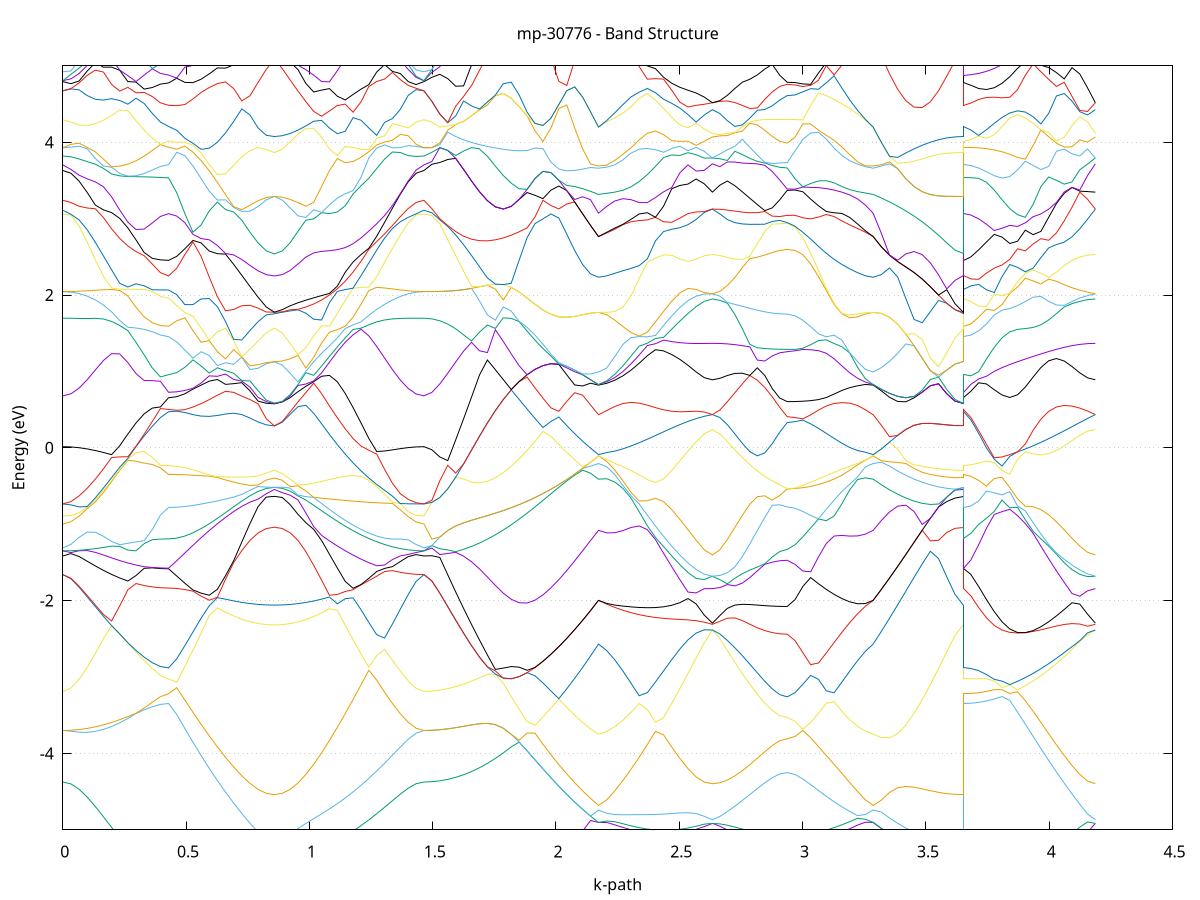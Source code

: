 set title 'mp-30776 - Band Structure'
set xlabel 'k-path'
set ylabel 'Energy (eV)'
set grid y
set yrange [-5:5]
set terminal png size 800,600
set output 'mp-30776_bands_gnuplot.png'
plot '-' using 1:2 with lines notitle, '-' using 1:2 with lines notitle, '-' using 1:2 with lines notitle, '-' using 1:2 with lines notitle, '-' using 1:2 with lines notitle, '-' using 1:2 with lines notitle, '-' using 1:2 with lines notitle, '-' using 1:2 with lines notitle, '-' using 1:2 with lines notitle, '-' using 1:2 with lines notitle, '-' using 1:2 with lines notitle, '-' using 1:2 with lines notitle, '-' using 1:2 with lines notitle, '-' using 1:2 with lines notitle, '-' using 1:2 with lines notitle, '-' using 1:2 with lines notitle, '-' using 1:2 with lines notitle, '-' using 1:2 with lines notitle, '-' using 1:2 with lines notitle, '-' using 1:2 with lines notitle, '-' using 1:2 with lines notitle, '-' using 1:2 with lines notitle, '-' using 1:2 with lines notitle, '-' using 1:2 with lines notitle, '-' using 1:2 with lines notitle, '-' using 1:2 with lines notitle, '-' using 1:2 with lines notitle, '-' using 1:2 with lines notitle, '-' using 1:2 with lines notitle, '-' using 1:2 with lines notitle, '-' using 1:2 with lines notitle, '-' using 1:2 with lines notitle, '-' using 1:2 with lines notitle, '-' using 1:2 with lines notitle, '-' using 1:2 with lines notitle, '-' using 1:2 with lines notitle, '-' using 1:2 with lines notitle, '-' using 1:2 with lines notitle, '-' using 1:2 with lines notitle, '-' using 1:2 with lines notitle, '-' using 1:2 with lines notitle, '-' using 1:2 with lines notitle, '-' using 1:2 with lines notitle, '-' using 1:2 with lines notitle, '-' using 1:2 with lines notitle, '-' using 1:2 with lines notitle, '-' using 1:2 with lines notitle, '-' using 1:2 with lines notitle, '-' using 1:2 with lines notitle, '-' using 1:2 with lines notitle, '-' using 1:2 with lines notitle, '-' using 1:2 with lines notitle, '-' using 1:2 with lines notitle, '-' using 1:2 with lines notitle, '-' using 1:2 with lines notitle, '-' using 1:2 with lines notitle, '-' using 1:2 with lines notitle, '-' using 1:2 with lines notitle, '-' using 1:2 with lines notitle, '-' using 1:2 with lines notitle, '-' using 1:2 with lines notitle, '-' using 1:2 with lines notitle, '-' using 1:2 with lines notitle, '-' using 1:2 with lines notitle, '-' using 1:2 with lines notitle, '-' using 1:2 with lines notitle, '-' using 1:2 with lines notitle, '-' using 1:2 with lines notitle, '-' using 1:2 with lines notitle, '-' using 1:2 with lines notitle, '-' using 1:2 with lines notitle, '-' using 1:2 with lines notitle, '-' using 1:2 with lines notitle, '-' using 1:2 with lines notitle, '-' using 1:2 with lines notitle, '-' using 1:2 with lines notitle, '-' using 1:2 with lines notitle, '-' using 1:2 with lines notitle, '-' using 1:2 with lines notitle, '-' using 1:2 with lines notitle, '-' using 1:2 with lines notitle, '-' using 1:2 with lines notitle, '-' using 1:2 with lines notitle, '-' using 1:2 with lines notitle, '-' using 1:2 with lines notitle, '-' using 1:2 with lines notitle, '-' using 1:2 with lines notitle, '-' using 1:2 with lines notitle, '-' using 1:2 with lines notitle, '-' using 1:2 with lines notitle, '-' using 1:2 with lines notitle, '-' using 1:2 with lines notitle, '-' using 1:2 with lines notitle, '-' using 1:2 with lines notitle, '-' using 1:2 with lines notitle, '-' using 1:2 with lines notitle, '-' using 1:2 with lines notitle, '-' using 1:2 with lines notitle, '-' using 1:2 with lines notitle, '-' using 1:2 with lines notitle
0.000000 -42.628842
0.032995 -42.628842
0.065991 -42.628842
0.098986 -42.628842
0.131981 -42.628842
0.164977 -42.628842
0.197972 -42.628842
0.230967 -42.628842
0.263963 -42.628842
0.296958 -42.628742
0.329953 -42.628742
0.362949 -42.628742
0.395944 -42.628742
0.428940 -42.628742
0.428940 -42.628742
0.461935 -42.628742
0.494930 -42.628742
0.527926 -42.628742
0.560921 -42.628742
0.593916 -42.628742
0.626912 -42.628742
0.659907 -42.628642
0.692902 -42.628642
0.725898 -42.628642
0.758893 -42.628642
0.791888 -42.628642
0.824884 -42.628642
0.857879 -42.628642
0.857879 -42.628642
0.889806 -42.628642
0.921733 -42.628642
0.953660 -42.628642
0.985587 -42.628642
1.017514 -42.628642
1.049441 -42.628642
1.081368 -42.628742
1.113295 -42.628742
1.145222 -42.628742
1.177149 -42.628742
1.209076 -42.628742
1.241003 -42.628842
1.272929 -42.628842
1.304856 -42.628842
1.336783 -42.628842
1.368710 -42.628842
1.400637 -42.628842
1.432564 -42.628842
1.464491 -42.628842
1.464491 -42.628842
1.496666 -42.628842
1.528841 -42.628842
1.561015 -42.628842
1.593190 -42.628742
1.625365 -42.628642
1.657539 -42.628542
1.689714 -42.628442
1.721888 -42.628342
1.754063 -42.628242
1.786238 -42.628042
1.818412 -42.627842
1.850587 -42.627742
1.882762 -42.627542
1.914936 -42.627342
1.947111 -42.627142
1.979286 -42.626942
2.011460 -42.626842
2.043635 -42.627042
2.075810 -42.627242
2.107984 -42.627442
2.140159 -42.627542
2.172334 -42.627742
2.172334 -42.627742
2.205331 -42.627642
2.238329 -42.627542
2.271326 -42.627542
2.304324 -42.627442
2.337322 -42.627442
2.370319 -42.627342
2.403317 -42.627342
2.436314 -42.627242
2.469312 -42.627142
2.502309 -42.627142
2.535307 -42.627042
2.568304 -42.626942
2.601302 -42.626942
2.634300 -42.626842
2.634300 -42.626842
2.664630 -42.626842
2.694961 -42.626842
2.725291 -42.626842
2.755622 -42.626842
2.785953 -42.626842
2.816283 -42.626842
2.846614 -42.626842
2.876944 -42.626842
2.907275 -42.626842
2.937606 -42.626842
2.937606 -42.626842
2.969283 -42.626942
3.000960 -42.627042
3.032638 -42.627142
3.064315 -42.627142
3.095992 -42.627242
3.127670 -42.627342
3.159347 -42.627442
3.191024 -42.627442
3.222702 -42.627542
3.254379 -42.627642
3.286056 -42.627742
3.286056 -42.627742
3.319218 -42.627842
3.352380 -42.627942
3.385541 -42.628142
3.418703 -42.628242
3.451864 -42.628342
3.485026 -42.628442
3.518188 -42.628542
3.551349 -42.628542
3.584511 -42.628642
3.617672 -42.628642
3.650834 -42.628642
3.650834 -42.628742
3.682382 -42.628742
3.713929 -42.628742
3.745477 -42.628642
3.777025 -42.628642
3.808572 -42.628542
3.840120 -42.628442
3.871668 -42.628342
3.903215 -42.628242
3.934763 -42.628142
3.966311 -42.628042
3.997858 -42.627842
4.029406 -42.627742
4.060954 -42.627542
4.092501 -42.627342
4.124049 -42.627242
4.155596 -42.627042
4.187144 -42.626842
e
0.000000 -42.625342
0.032995 -42.625342
0.065991 -42.625342
0.098986 -42.625342
0.131981 -42.625342
0.164977 -42.625342
0.197972 -42.625342
0.230967 -42.625442
0.263963 -42.625442
0.296958 -42.625442
0.329953 -42.625442
0.362949 -42.625442
0.395944 -42.625442
0.428940 -42.625442
0.428940 -42.625442
0.461935 -42.625442
0.494930 -42.625442
0.527926 -42.625442
0.560921 -42.625442
0.593916 -42.625442
0.626912 -42.625442
0.659907 -42.625442
0.692902 -42.625442
0.725898 -42.625442
0.758893 -42.625442
0.791888 -42.625542
0.824884 -42.625542
0.857879 -42.625542
0.857879 -42.625542
0.889806 -42.625542
0.921733 -42.625542
0.953660 -42.625442
0.985587 -42.625442
1.017514 -42.625442
1.049441 -42.625442
1.081368 -42.625442
1.113295 -42.625442
1.145222 -42.625442
1.177149 -42.625442
1.209076 -42.625442
1.241003 -42.625342
1.272929 -42.625342
1.304856 -42.625342
1.336783 -42.625342
1.368710 -42.625342
1.400637 -42.625342
1.432564 -42.625342
1.464491 -42.625342
1.464491 -42.625342
1.496666 -42.625342
1.528841 -42.625342
1.561015 -42.625342
1.593190 -42.625342
1.625365 -42.625342
1.657539 -42.625442
1.689714 -42.625442
1.721888 -42.625442
1.754063 -42.625442
1.786238 -42.625642
1.818412 -42.625842
1.850587 -42.626042
1.882762 -42.626142
1.914936 -42.626342
1.947111 -42.626542
1.979286 -42.626742
2.011460 -42.626842
2.043635 -42.626642
2.075810 -42.626442
2.107984 -42.626242
2.140159 -42.626042
2.172334 -42.625842
2.172334 -42.625842
2.205331 -42.625942
2.238329 -42.625942
2.271326 -42.626042
2.304324 -42.626142
2.337322 -42.626242
2.370319 -42.626242
2.403317 -42.626342
2.436314 -42.626442
2.469312 -42.626542
2.502309 -42.626542
2.535307 -42.626642
2.568304 -42.626742
2.601302 -42.626742
2.634300 -42.626842
2.634300 -42.626842
2.664630 -42.626842
2.694961 -42.626842
2.725291 -42.626842
2.755622 -42.626842
2.785953 -42.626842
2.816283 -42.626842
2.846614 -42.626842
2.876944 -42.626842
2.907275 -42.626842
2.937606 -42.626842
2.937606 -42.626842
2.969283 -42.626742
3.000960 -42.626642
3.032638 -42.626542
3.064315 -42.626442
3.095992 -42.626442
3.127670 -42.626342
3.159347 -42.626242
3.191024 -42.626142
3.222702 -42.626042
3.254379 -42.625942
3.286056 -42.625842
3.286056 -42.625842
3.319218 -42.625642
3.352380 -42.625542
3.385541 -42.625542
3.418703 -42.625542
3.451864 -42.625542
3.485026 -42.625542
3.518188 -42.625542
3.551349 -42.625542
3.584511 -42.625542
3.617672 -42.625542
3.650834 -42.625542
3.650834 -42.625442
3.682382 -42.625442
3.713929 -42.625442
3.745477 -42.625442
3.777025 -42.625542
3.808572 -42.625542
3.840120 -42.625542
3.871668 -42.625542
3.903215 -42.625542
3.934763 -42.625642
3.966311 -42.625642
3.997858 -42.625742
4.029406 -42.625942
4.060954 -42.626142
4.092501 -42.626342
4.124049 -42.626442
4.155596 -42.626642
4.187144 -42.626842
e
0.000000 -42.625342
0.032995 -42.625342
0.065991 -42.625342
0.098986 -42.625342
0.131981 -42.625342
0.164977 -42.625342
0.197972 -42.625342
0.230967 -42.625342
0.263963 -42.625342
0.296958 -42.625342
0.329953 -42.625342
0.362949 -42.625342
0.395944 -42.625342
0.428940 -42.625342
0.428940 -42.625342
0.461935 -42.625342
0.494930 -42.625342
0.527926 -42.625342
0.560921 -42.625442
0.593916 -42.625442
0.626912 -42.625442
0.659907 -42.625442
0.692902 -42.625442
0.725898 -42.625442
0.758893 -42.625442
0.791888 -42.625442
0.824884 -42.625542
0.857879 -42.625542
0.857879 -42.625542
0.889806 -42.625542
0.921733 -42.625542
0.953660 -42.625442
0.985587 -42.625442
1.017514 -42.625442
1.049441 -42.625442
1.081368 -42.625442
1.113295 -42.625442
1.145222 -42.625442
1.177149 -42.625442
1.209076 -42.625442
1.241003 -42.625342
1.272929 -42.625342
1.304856 -42.625342
1.336783 -42.625342
1.368710 -42.625342
1.400637 -42.625342
1.432564 -42.625342
1.464491 -42.625342
1.464491 -42.625342
1.496666 -42.625342
1.528841 -42.625342
1.561015 -42.625342
1.593190 -42.625342
1.625365 -42.625342
1.657539 -42.625442
1.689714 -42.625442
1.721888 -42.625442
1.754063 -42.625442
1.786238 -42.625542
1.818412 -42.625542
1.850587 -42.625542
1.882762 -42.625542
1.914936 -42.625542
1.947111 -42.625542
1.979286 -42.625642
2.011460 -42.625642
2.043635 -42.625642
2.075810 -42.625642
2.107984 -42.625642
2.140159 -42.625642
2.172334 -42.625642
2.172334 -42.625642
2.205331 -42.625642
2.238329 -42.625642
2.271326 -42.625642
2.304324 -42.625642
2.337322 -42.625642
2.370319 -42.625642
2.403317 -42.625642
2.436314 -42.625642
2.469312 -42.625642
2.502309 -42.625642
2.535307 -42.625642
2.568304 -42.625742
2.601302 -42.625742
2.634300 -42.625742
2.634300 -42.625742
2.664630 -42.625742
2.694961 -42.625742
2.725291 -42.625642
2.755622 -42.625642
2.785953 -42.625642
2.816283 -42.625642
2.846614 -42.625642
2.876944 -42.625642
2.907275 -42.625642
2.937606 -42.625642
2.937606 -42.625642
2.969283 -42.625642
3.000960 -42.625642
3.032638 -42.625642
3.064315 -42.625642
3.095992 -42.625642
3.127670 -42.625642
3.159347 -42.625642
3.191024 -42.625642
3.222702 -42.625642
3.254379 -42.625642
3.286056 -42.625642
3.286056 -42.625642
3.319218 -42.625542
3.352380 -42.625542
3.385541 -42.625542
3.418703 -42.625542
3.451864 -42.625542
3.485026 -42.625542
3.518188 -42.625542
3.551349 -42.625542
3.584511 -42.625542
3.617672 -42.625542
3.650834 -42.625542
3.650834 -42.625342
3.682382 -42.625342
3.713929 -42.625342
3.745477 -42.625342
3.777025 -42.625342
3.808572 -42.625442
3.840120 -42.625442
3.871668 -42.625442
3.903215 -42.625442
3.934763 -42.625442
3.966311 -42.625642
3.997858 -42.625642
4.029406 -42.625642
4.060954 -42.625642
4.092501 -42.625642
4.124049 -42.625642
4.155596 -42.625742
4.187144 -42.625742
e
0.000000 -42.624542
0.032995 -42.624542
0.065991 -42.624542
0.098986 -42.624542
0.131981 -42.624542
0.164977 -42.624542
0.197972 -42.624542
0.230967 -42.624542
0.263963 -42.624542
0.296958 -42.624542
0.329953 -42.624542
0.362949 -42.624542
0.395944 -42.624542
0.428940 -42.624542
0.428940 -42.624542
0.461935 -42.624542
0.494930 -42.624542
0.527926 -42.624542
0.560921 -42.624442
0.593916 -42.624442
0.626912 -42.624442
0.659907 -42.624442
0.692902 -42.624442
0.725898 -42.624442
0.758893 -42.624442
0.791888 -42.624442
0.824884 -42.624442
0.857879 -42.624442
0.857879 -42.624442
0.889806 -42.624442
0.921733 -42.624442
0.953660 -42.624442
0.985587 -42.624442
1.017514 -42.624442
1.049441 -42.624442
1.081368 -42.624442
1.113295 -42.624442
1.145222 -42.624542
1.177149 -42.624542
1.209076 -42.624542
1.241003 -42.624542
1.272929 -42.624542
1.304856 -42.624542
1.336783 -42.624542
1.368710 -42.624542
1.400637 -42.624542
1.432564 -42.624542
1.464491 -42.624542
1.464491 -42.624542
1.496666 -42.624542
1.528841 -42.624642
1.561015 -42.624642
1.593190 -42.624742
1.625365 -42.624842
1.657539 -42.625042
1.689714 -42.625142
1.721888 -42.625342
1.754063 -42.625442
1.786238 -42.625542
1.818412 -42.625542
1.850587 -42.625542
1.882762 -42.625542
1.914936 -42.625542
1.947111 -42.625542
1.979286 -42.625642
2.011460 -42.625642
2.043635 -42.625642
2.075810 -42.625642
2.107984 -42.625642
2.140159 -42.625642
2.172334 -42.625642
2.172334 -42.625642
2.205331 -42.625642
2.238329 -42.625642
2.271326 -42.625542
2.304324 -42.625542
2.337322 -42.625542
2.370319 -42.625542
2.403317 -42.625542
2.436314 -42.625542
2.469312 -42.625542
2.502309 -42.625542
2.535307 -42.625542
2.568304 -42.625542
2.601302 -42.625542
2.634300 -42.625542
2.634300 -42.625542
2.664630 -42.625542
2.694961 -42.625542
2.725291 -42.625542
2.755622 -42.625542
2.785953 -42.625542
2.816283 -42.625542
2.846614 -42.625542
2.876944 -42.625542
2.907275 -42.625542
2.937606 -42.625642
2.937606 -42.625642
2.969283 -42.625642
3.000960 -42.625642
3.032638 -42.625642
3.064315 -42.625642
3.095992 -42.625642
3.127670 -42.625642
3.159347 -42.625642
3.191024 -42.625642
3.222702 -42.625642
3.254379 -42.625642
3.286056 -42.625642
3.286056 -42.625642
3.319218 -42.625542
3.352380 -42.625442
3.385541 -42.625342
3.418703 -42.625142
3.451864 -42.624942
3.485026 -42.624842
3.518188 -42.624742
3.551349 -42.624642
3.584511 -42.624542
3.617672 -42.624442
3.650834 -42.624442
3.650834 -42.624542
3.682382 -42.624542
3.713929 -42.624542
3.745477 -42.624642
3.777025 -42.624742
3.808572 -42.624842
3.840120 -42.624942
3.871668 -42.625142
3.903215 -42.625242
3.934763 -42.625442
3.966311 -42.625442
3.997858 -42.625442
4.029406 -42.625442
4.060954 -42.625442
4.092501 -42.625442
4.124049 -42.625542
4.155596 -42.625542
4.187144 -42.625542
e
0.000000 -42.622442
0.032995 -42.622442
0.065991 -42.622442
0.098986 -42.622442
0.131981 -42.622442
0.164977 -42.622542
0.197972 -42.622542
0.230967 -42.622542
0.263963 -42.622542
0.296958 -42.622542
0.329953 -42.622542
0.362949 -42.622542
0.395944 -42.622542
0.428940 -42.622542
0.428940 -42.622542
0.461935 -42.622542
0.494930 -42.622542
0.527926 -42.622542
0.560921 -42.622542
0.593916 -42.622542
0.626912 -42.622542
0.659907 -42.622542
0.692902 -42.622542
0.725898 -42.622542
0.758893 -42.622542
0.791888 -42.622542
0.824884 -42.622542
0.857879 -42.622542
0.857879 -42.622542
0.889806 -42.622542
0.921733 -42.622542
0.953660 -42.622542
0.985587 -42.622542
1.017514 -42.622542
1.049441 -42.622542
1.081368 -42.622542
1.113295 -42.622542
1.145222 -42.622542
1.177149 -42.622542
1.209076 -42.622542
1.241003 -42.622542
1.272929 -42.622542
1.304856 -42.622542
1.336783 -42.622442
1.368710 -42.622442
1.400637 -42.622442
1.432564 -42.622442
1.464491 -42.622442
1.464491 -42.622442
1.496666 -42.622442
1.528841 -42.622442
1.561015 -42.622442
1.593190 -42.622342
1.625365 -42.622242
1.657539 -42.622242
1.689714 -42.622142
1.721888 -42.622042
1.754063 -42.622042
1.786238 -42.621942
1.818412 -42.621842
1.850587 -42.621842
1.882762 -42.621742
1.914936 -42.621742
1.947111 -42.621642
1.979286 -42.621642
2.011460 -42.621642
2.043635 -42.621742
2.075810 -42.621742
2.107984 -42.621842
2.140159 -42.621842
2.172334 -42.621942
2.172334 -42.621942
2.205331 -42.621942
2.238329 -42.621842
2.271326 -42.621842
2.304324 -42.621842
2.337322 -42.621842
2.370319 -42.621842
2.403317 -42.621742
2.436314 -42.621742
2.469312 -42.621742
2.502309 -42.621742
2.535307 -42.621642
2.568304 -42.621642
2.601302 -42.621642
2.634300 -42.621642
2.634300 -42.621642
2.664630 -42.621642
2.694961 -42.621642
2.725291 -42.621642
2.755622 -42.621642
2.785953 -42.621642
2.816283 -42.621642
2.846614 -42.621642
2.876944 -42.621642
2.907275 -42.621642
2.937606 -42.621642
2.937606 -42.621642
2.969283 -42.621642
3.000960 -42.621642
3.032638 -42.621742
3.064315 -42.621742
3.095992 -42.621742
3.127670 -42.621842
3.159347 -42.621842
3.191024 -42.621842
3.222702 -42.621842
3.254379 -42.621942
3.286056 -42.621942
3.286056 -42.621942
3.319218 -42.622042
3.352380 -42.622042
3.385541 -42.622142
3.418703 -42.622242
3.451864 -42.622242
3.485026 -42.622342
3.518188 -42.622442
3.551349 -42.622442
3.584511 -42.622542
3.617672 -42.622542
3.650834 -42.622542
3.650834 -42.622542
3.682382 -42.622542
3.713929 -42.622442
3.745477 -42.622442
3.777025 -42.622342
3.808572 -42.622342
3.840120 -42.622242
3.871668 -42.622142
3.903215 -42.622142
3.934763 -42.622042
3.966311 -42.622042
3.997858 -42.621942
4.029406 -42.621842
4.060954 -42.621842
4.092501 -42.621742
4.124049 -42.621742
4.155596 -42.621642
4.187144 -42.621642
e
0.000000 -42.621242
0.032995 -42.621242
0.065991 -42.621242
0.098986 -42.621242
0.131981 -42.621242
0.164977 -42.621242
0.197972 -42.621242
0.230967 -42.621242
0.263963 -42.621242
0.296958 -42.621242
0.329953 -42.621342
0.362949 -42.621342
0.395944 -42.621342
0.428940 -42.621342
0.428940 -42.621342
0.461935 -42.621342
0.494930 -42.621342
0.527926 -42.621342
0.560921 -42.621342
0.593916 -42.621342
0.626912 -42.621342
0.659907 -42.621342
0.692902 -42.621342
0.725898 -42.621342
0.758893 -42.621342
0.791888 -42.621342
0.824884 -42.621342
0.857879 -42.621342
0.857879 -42.621342
0.889806 -42.621342
0.921733 -42.621342
0.953660 -42.621342
0.985587 -42.621342
1.017514 -42.621342
1.049441 -42.621342
1.081368 -42.621342
1.113295 -42.621342
1.145222 -42.621342
1.177149 -42.621342
1.209076 -42.621242
1.241003 -42.621242
1.272929 -42.621242
1.304856 -42.621242
1.336783 -42.621242
1.368710 -42.621242
1.400637 -42.621242
1.432564 -42.621242
1.464491 -42.621242
1.464491 -42.621242
1.496666 -42.621242
1.528841 -42.621242
1.561015 -42.621242
1.593190 -42.621242
1.625365 -42.621242
1.657539 -42.621342
1.689714 -42.621342
1.721888 -42.621342
1.754063 -42.621342
1.786238 -42.621442
1.818412 -42.621442
1.850587 -42.621442
1.882762 -42.621542
1.914936 -42.621542
1.947111 -42.621542
1.979286 -42.621642
2.011460 -42.621642
2.043635 -42.621542
2.075810 -42.621542
2.107984 -42.621542
2.140159 -42.621542
2.172334 -42.621442
2.172334 -42.621442
2.205331 -42.621442
2.238329 -42.621442
2.271326 -42.621542
2.304324 -42.621542
2.337322 -42.621542
2.370319 -42.621542
2.403317 -42.621542
2.436314 -42.621542
2.469312 -42.621542
2.502309 -42.621542
2.535307 -42.621642
2.568304 -42.621642
2.601302 -42.621642
2.634300 -42.621642
2.634300 -42.621642
2.664630 -42.621642
2.694961 -42.621642
2.725291 -42.621642
2.755622 -42.621642
2.785953 -42.621642
2.816283 -42.621642
2.846614 -42.621642
2.876944 -42.621642
2.907275 -42.621642
2.937606 -42.621642
2.937606 -42.621642
2.969283 -42.621642
3.000960 -42.621642
3.032638 -42.621542
3.064315 -42.621542
3.095992 -42.621542
3.127670 -42.621542
3.159347 -42.621542
3.191024 -42.621542
3.222702 -42.621542
3.254379 -42.621442
3.286056 -42.621442
3.286056 -42.621442
3.319218 -42.621442
3.352380 -42.621442
3.385541 -42.621442
3.418703 -42.621442
3.451864 -42.621342
3.485026 -42.621342
3.518188 -42.621342
3.551349 -42.621342
3.584511 -42.621342
3.617672 -42.621342
3.650834 -42.621342
3.650834 -42.621342
3.682382 -42.621342
3.713929 -42.621342
3.745477 -42.621342
3.777025 -42.621342
3.808572 -42.621342
3.840120 -42.621342
3.871668 -42.621342
3.903215 -42.621342
3.934763 -42.621442
3.966311 -42.621442
3.997858 -42.621442
4.029406 -42.621442
4.060954 -42.621542
4.092501 -42.621542
4.124049 -42.621542
4.155596 -42.621642
4.187144 -42.621642
e
0.000000 -42.619142
0.032995 -42.619142
0.065991 -42.619142
0.098986 -42.619142
0.131981 -42.619042
0.164977 -42.619042
0.197972 -42.619042
0.230967 -42.619042
0.263963 -42.619042
0.296958 -42.618942
0.329953 -42.618942
0.362949 -42.618942
0.395944 -42.618942
0.428940 -42.618942
0.428940 -42.618942
0.461935 -42.618942
0.494930 -42.618942
0.527926 -42.618942
0.560921 -42.618942
0.593916 -42.618842
0.626912 -42.618842
0.659907 -42.618842
0.692902 -42.618842
0.725898 -42.618742
0.758893 -42.618742
0.791888 -42.618742
0.824884 -42.618642
0.857879 -42.618642
0.857879 -42.618642
0.889806 -42.618642
0.921733 -42.618742
0.953660 -42.618742
0.985587 -42.618742
1.017514 -42.618842
1.049441 -42.618842
1.081368 -42.618842
1.113295 -42.618942
1.145222 -42.618942
1.177149 -42.618942
1.209076 -42.619042
1.241003 -42.619042
1.272929 -42.619042
1.304856 -42.619042
1.336783 -42.619042
1.368710 -42.619142
1.400637 -42.619142
1.432564 -42.619142
1.464491 -42.619142
1.464491 -42.619142
1.496666 -42.619142
1.528841 -42.619142
1.561015 -42.619042
1.593190 -42.619042
1.625365 -42.619042
1.657539 -42.619042
1.689714 -42.618942
1.721888 -42.618942
1.754063 -42.618842
1.786238 -42.618842
1.818412 -42.618742
1.850587 -42.618742
1.882762 -42.618642
1.914936 -42.618642
1.947111 -42.618642
1.979286 -42.618542
2.011460 -42.618542
2.043635 -42.618542
2.075810 -42.618542
2.107984 -42.618542
2.140159 -42.618542
2.172334 -42.618542
2.172334 -42.618542
2.205331 -42.618542
2.238329 -42.618542
2.271326 -42.618542
2.304324 -42.618542
2.337322 -42.618542
2.370319 -42.618542
2.403317 -42.618542
2.436314 -42.618542
2.469312 -42.618542
2.502309 -42.618542
2.535307 -42.618542
2.568304 -42.618542
2.601302 -42.618542
2.634300 -42.618542
2.634300 -42.618542
2.664630 -42.618542
2.694961 -42.618542
2.725291 -42.618542
2.755622 -42.618542
2.785953 -42.618542
2.816283 -42.618542
2.846614 -42.618542
2.876944 -42.618542
2.907275 -42.618542
2.937606 -42.618542
2.937606 -42.618542
2.969283 -42.618542
3.000960 -42.618542
3.032638 -42.618542
3.064315 -42.618542
3.095992 -42.618542
3.127670 -42.618542
3.159347 -42.618542
3.191024 -42.618542
3.222702 -42.618542
3.254379 -42.618542
3.286056 -42.618542
3.286056 -42.618542
3.319218 -42.618542
3.352380 -42.618542
3.385541 -42.618542
3.418703 -42.618542
3.451864 -42.618542
3.485026 -42.618542
3.518188 -42.618542
3.551349 -42.618642
3.584511 -42.618642
3.617672 -42.618642
3.650834 -42.618642
3.650834 -42.618942
3.682382 -42.618942
3.713929 -42.618942
3.745477 -42.618942
3.777025 -42.618842
3.808572 -42.618842
3.840120 -42.618842
3.871668 -42.618842
3.903215 -42.618742
3.934763 -42.618742
3.966311 -42.618742
3.997858 -42.618642
4.029406 -42.618642
4.060954 -42.618642
4.092501 -42.618642
4.124049 -42.618642
4.155596 -42.618542
4.187144 -42.618542
e
0.000000 -42.619142
0.032995 -42.619142
0.065991 -42.619142
0.098986 -42.619142
0.131981 -42.619042
0.164977 -42.619042
0.197972 -42.619042
0.230967 -42.618942
0.263963 -42.618942
0.296958 -42.618942
0.329953 -42.618842
0.362949 -42.618842
0.395944 -42.618842
0.428940 -42.618842
0.428940 -42.618842
0.461935 -42.618742
0.494930 -42.618742
0.527926 -42.618742
0.560921 -42.618742
0.593916 -42.618742
0.626912 -42.618742
0.659907 -42.618642
0.692902 -42.618642
0.725898 -42.618642
0.758893 -42.618642
0.791888 -42.618642
0.824884 -42.618542
0.857879 -42.618542
0.857879 -42.618542
0.889806 -42.618542
0.921733 -42.618642
0.953660 -42.618642
0.985587 -42.618642
1.017514 -42.618642
1.049441 -42.618742
1.081368 -42.618742
1.113295 -42.618742
1.145222 -42.618842
1.177149 -42.618842
1.209076 -42.618942
1.241003 -42.618942
1.272929 -42.619042
1.304856 -42.619042
1.336783 -42.619042
1.368710 -42.619042
1.400637 -42.619142
1.432564 -42.619142
1.464491 -42.619142
1.464491 -42.619142
1.496666 -42.619142
1.528841 -42.619142
1.561015 -42.619042
1.593190 -42.619042
1.625365 -42.619042
1.657539 -42.619042
1.689714 -42.618942
1.721888 -42.618942
1.754063 -42.618842
1.786238 -42.618842
1.818412 -42.618742
1.850587 -42.618742
1.882762 -42.618642
1.914936 -42.618642
1.947111 -42.618642
1.979286 -42.618542
2.011460 -42.618542
2.043635 -42.618542
2.075810 -42.618542
2.107984 -42.618542
2.140159 -42.618542
2.172334 -42.618542
2.172334 -42.618542
2.205331 -42.618542
2.238329 -42.618542
2.271326 -42.618542
2.304324 -42.618542
2.337322 -42.618542
2.370319 -42.618542
2.403317 -42.618542
2.436314 -42.618542
2.469312 -42.618542
2.502309 -42.618542
2.535307 -42.618542
2.568304 -42.618542
2.601302 -42.618542
2.634300 -42.618542
2.634300 -42.618542
2.664630 -42.618542
2.694961 -42.618542
2.725291 -42.618542
2.755622 -42.618542
2.785953 -42.618542
2.816283 -42.618542
2.846614 -42.618542
2.876944 -42.618542
2.907275 -42.618542
2.937606 -42.618542
2.937606 -42.618542
2.969283 -42.618542
3.000960 -42.618542
3.032638 -42.618542
3.064315 -42.618542
3.095992 -42.618542
3.127670 -42.618542
3.159347 -42.618542
3.191024 -42.618542
3.222702 -42.618542
3.254379 -42.618542
3.286056 -42.618542
3.286056 -42.618542
3.319218 -42.618542
3.352380 -42.618542
3.385541 -42.618542
3.418703 -42.618542
3.451864 -42.618542
3.485026 -42.618542
3.518188 -42.618542
3.551349 -42.618542
3.584511 -42.618542
3.617672 -42.618542
3.650834 -42.618542
3.650834 -42.618842
3.682382 -42.618742
3.713929 -42.618742
3.745477 -42.618742
3.777025 -42.618742
3.808572 -42.618742
3.840120 -42.618742
3.871668 -42.618742
3.903215 -42.618642
3.934763 -42.618642
3.966311 -42.618642
3.997858 -42.618642
4.029406 -42.618542
4.060954 -42.618542
4.092501 -42.618542
4.124049 -42.618542
4.155596 -42.618542
4.187144 -42.618542
e
0.000000 -42.617942
0.032995 -42.617942
0.065991 -42.617942
0.098986 -42.618042
0.131981 -42.618042
0.164977 -42.618042
0.197972 -42.618042
0.230967 -42.618142
0.263963 -42.618142
0.296958 -42.618242
0.329953 -42.618242
0.362949 -42.618242
0.395944 -42.618342
0.428940 -42.618342
0.428940 -42.618342
0.461935 -42.618342
0.494930 -42.618342
0.527926 -42.618342
0.560921 -42.618342
0.593916 -42.618342
0.626912 -42.618342
0.659907 -42.618442
0.692902 -42.618442
0.725898 -42.618442
0.758893 -42.618542
0.791888 -42.618542
0.824884 -42.618542
0.857879 -42.618542
0.857879 -42.618542
0.889806 -42.618542
0.921733 -42.618542
0.953660 -42.618542
0.985587 -42.618442
1.017514 -42.618442
1.049441 -42.618342
1.081368 -42.618342
1.113295 -42.618242
1.145222 -42.618242
1.177149 -42.618242
1.209076 -42.618142
1.241003 -42.618142
1.272929 -42.618042
1.304856 -42.618042
1.336783 -42.618042
1.368710 -42.618042
1.400637 -42.617942
1.432564 -42.617942
1.464491 -42.617942
1.464491 -42.617942
1.496666 -42.617942
1.528841 -42.617942
1.561015 -42.617942
1.593190 -42.617942
1.625365 -42.617942
1.657539 -42.617842
1.689714 -42.617842
1.721888 -42.617842
1.754063 -42.617842
1.786238 -42.617742
1.818412 -42.617742
1.850587 -42.617642
1.882762 -42.617642
1.914936 -42.617542
1.947111 -42.617542
1.979286 -42.617542
2.011460 -42.617642
2.043635 -42.617742
2.075810 -42.617842
2.107984 -42.617942
2.140159 -42.618042
2.172334 -42.618142
2.172334 -42.618142
2.205331 -42.618142
2.238329 -42.618042
2.271326 -42.618042
2.304324 -42.617942
2.337322 -42.617942
2.370319 -42.617842
2.403317 -42.617842
2.436314 -42.617742
2.469312 -42.617742
2.502309 -42.617642
2.535307 -42.617642
2.568304 -42.617642
2.601302 -42.617542
2.634300 -42.617542
2.634300 -42.617542
2.664630 -42.617542
2.694961 -42.617542
2.725291 -42.617542
2.755622 -42.617542
2.785953 -42.617542
2.816283 -42.617542
2.846614 -42.617542
2.876944 -42.617542
2.907275 -42.617542
2.937606 -42.617542
2.937606 -42.617542
2.969283 -42.617642
3.000960 -42.617642
3.032638 -42.617742
3.064315 -42.617742
3.095992 -42.617842
3.127670 -42.617842
3.159347 -42.617942
3.191024 -42.617942
3.222702 -42.618042
3.254379 -42.618042
3.286056 -42.618142
3.286056 -42.618142
3.319218 -42.618242
3.352380 -42.618342
3.385541 -42.618342
3.418703 -42.618442
3.451864 -42.618542
3.485026 -42.618542
3.518188 -42.618542
3.551349 -42.618542
3.584511 -42.618542
3.617672 -42.618542
3.650834 -42.618542
3.650834 -42.618342
3.682382 -42.618342
3.713929 -42.618342
3.745477 -42.618242
3.777025 -42.618242
3.808572 -42.618242
3.840120 -42.618242
3.871668 -42.618142
3.903215 -42.618142
3.934763 -42.618042
3.966311 -42.618042
3.997858 -42.617942
4.029406 -42.617842
4.060954 -42.617842
4.092501 -42.617742
4.124049 -42.617642
4.155596 -42.617642
4.187144 -42.617542
e
0.000000 -42.616642
0.032995 -42.616642
0.065991 -42.616642
0.098986 -42.616642
0.131981 -42.616642
0.164977 -42.616642
0.197972 -42.616742
0.230967 -42.616742
0.263963 -42.616742
0.296958 -42.616742
0.329953 -42.616742
0.362949 -42.616842
0.395944 -42.616842
0.428940 -42.616842
0.428940 -42.616842
0.461935 -42.616842
0.494930 -42.616842
0.527926 -42.616842
0.560921 -42.616842
0.593916 -42.616842
0.626912 -42.616942
0.659907 -42.616942
0.692902 -42.616942
0.725898 -42.616942
0.758893 -42.616942
0.791888 -42.616942
0.824884 -42.617042
0.857879 -42.617042
0.857879 -42.617042
0.889806 -42.617042
0.921733 -42.616942
0.953660 -42.616942
0.985587 -42.616942
1.017514 -42.616942
1.049441 -42.616942
1.081368 -42.616842
1.113295 -42.616842
1.145222 -42.616842
1.177149 -42.616742
1.209076 -42.616742
1.241003 -42.616742
1.272929 -42.616742
1.304856 -42.616642
1.336783 -42.616642
1.368710 -42.616642
1.400637 -42.616642
1.432564 -42.616642
1.464491 -42.616642
1.464491 -42.616642
1.496666 -42.616642
1.528841 -42.616642
1.561015 -42.616642
1.593190 -42.616742
1.625365 -42.616742
1.657539 -42.616742
1.689714 -42.616842
1.721888 -42.616942
1.754063 -42.616942
1.786238 -42.617042
1.818412 -42.617142
1.850587 -42.617242
1.882762 -42.617342
1.914936 -42.617342
1.947111 -42.617442
1.979286 -42.617542
2.011460 -42.617442
2.043635 -42.617442
2.075810 -42.617342
2.107984 -42.617342
2.140159 -42.617242
2.172334 -42.617242
2.172334 -42.617242
2.205331 -42.617242
2.238329 -42.617242
2.271326 -42.617242
2.304324 -42.617342
2.337322 -42.617342
2.370319 -42.617342
2.403317 -42.617342
2.436314 -42.617342
2.469312 -42.617442
2.502309 -42.617442
2.535307 -42.617442
2.568304 -42.617542
2.601302 -42.617542
2.634300 -42.617542
2.634300 -42.617542
2.664630 -42.617542
2.694961 -42.617542
2.725291 -42.617542
2.755622 -42.617542
2.785953 -42.617542
2.816283 -42.617542
2.846614 -42.617542
2.876944 -42.617542
2.907275 -42.617542
2.937606 -42.617542
2.937606 -42.617542
2.969283 -42.617542
3.000960 -42.617442
3.032638 -42.617442
3.064315 -42.617442
3.095992 -42.617342
3.127670 -42.617342
3.159347 -42.617342
3.191024 -42.617342
3.222702 -42.617242
3.254379 -42.617242
3.286056 -42.617242
3.286056 -42.617242
3.319218 -42.617242
3.352380 -42.617142
3.385541 -42.617142
3.418703 -42.617142
3.451864 -42.617042
3.485026 -42.617042
3.518188 -42.617042
3.551349 -42.617042
3.584511 -42.617042
3.617672 -42.617042
3.650834 -42.617042
3.650834 -42.616842
3.682382 -42.616842
3.713929 -42.616842
3.745477 -42.616842
3.777025 -42.616842
3.808572 -42.616842
3.840120 -42.616942
3.871668 -42.616942
3.903215 -42.617042
3.934763 -42.617042
3.966311 -42.617142
3.997858 -42.617142
4.029406 -42.617242
4.060954 -42.617242
4.092501 -42.617342
4.124049 -42.617442
4.155596 -42.617442
4.187144 -42.617542
e
0.000000 -42.608642
0.032995 -42.608642
0.065991 -42.608642
0.098986 -42.608642
0.131981 -42.608642
0.164977 -42.608642
0.197972 -42.608642
0.230967 -42.608542
0.263963 -42.608542
0.296958 -42.608542
0.329953 -42.608542
0.362949 -42.608542
0.395944 -42.608542
0.428940 -42.608542
0.428940 -42.608542
0.461935 -42.608542
0.494930 -42.608542
0.527926 -42.608542
0.560921 -42.608542
0.593916 -42.608542
0.626912 -42.608542
0.659907 -42.608542
0.692902 -42.608542
0.725898 -42.608542
0.758893 -42.608542
0.791888 -42.608542
0.824884 -42.608542
0.857879 -42.608542
0.857879 -42.608542
0.889806 -42.608542
0.921733 -42.608542
0.953660 -42.608542
0.985587 -42.608542
1.017514 -42.608542
1.049441 -42.608542
1.081368 -42.608542
1.113295 -42.608542
1.145222 -42.608542
1.177149 -42.608542
1.209076 -42.608542
1.241003 -42.608542
1.272929 -42.608642
1.304856 -42.608642
1.336783 -42.608642
1.368710 -42.608642
1.400637 -42.608642
1.432564 -42.608642
1.464491 -42.608642
1.464491 -42.608642
1.496666 -42.608642
1.528841 -42.608642
1.561015 -42.608642
1.593190 -42.608642
1.625365 -42.608642
1.657539 -42.608642
1.689714 -42.608642
1.721888 -42.608642
1.754063 -42.608642
1.786238 -42.608642
1.818412 -42.608642
1.850587 -42.608642
1.882762 -42.608642
1.914936 -42.608642
1.947111 -42.608642
1.979286 -42.608642
2.011460 -42.608642
2.043635 -42.608642
2.075810 -42.608642
2.107984 -42.608642
2.140159 -42.608542
2.172334 -42.608542
2.172334 -42.608542
2.205331 -42.608542
2.238329 -42.608542
2.271326 -42.608542
2.304324 -42.608642
2.337322 -42.608642
2.370319 -42.608642
2.403317 -42.608642
2.436314 -42.608642
2.469312 -42.608642
2.502309 -42.608642
2.535307 -42.608642
2.568304 -42.608642
2.601302 -42.608642
2.634300 -42.608642
2.634300 -42.608642
2.664630 -42.608642
2.694961 -42.608642
2.725291 -42.608642
2.755622 -42.608642
2.785953 -42.608642
2.816283 -42.608642
2.846614 -42.608642
2.876944 -42.608642
2.907275 -42.608642
2.937606 -42.608642
2.937606 -42.608642
2.969283 -42.608642
3.000960 -42.608642
3.032638 -42.608642
3.064315 -42.608642
3.095992 -42.608642
3.127670 -42.608642
3.159347 -42.608642
3.191024 -42.608542
3.222702 -42.608542
3.254379 -42.608542
3.286056 -42.608542
3.286056 -42.608542
3.319218 -42.608542
3.352380 -42.608542
3.385541 -42.608542
3.418703 -42.608542
3.451864 -42.608542
3.485026 -42.608542
3.518188 -42.608542
3.551349 -42.608542
3.584511 -42.608542
3.617672 -42.608542
3.650834 -42.608542
3.650834 -42.608542
3.682382 -42.608542
3.713929 -42.608542
3.745477 -42.608542
3.777025 -42.608542
3.808572 -42.608542
3.840120 -42.608542
3.871668 -42.608542
3.903215 -42.608542
3.934763 -42.608642
3.966311 -42.608642
3.997858 -42.608642
4.029406 -42.608642
4.060954 -42.608642
4.092501 -42.608642
4.124049 -42.608642
4.155596 -42.608642
4.187144 -42.608642
e
0.000000 -42.608642
0.032995 -42.608642
0.065991 -42.608642
0.098986 -42.608642
0.131981 -42.608642
0.164977 -42.608642
0.197972 -42.608542
0.230967 -42.608542
0.263963 -42.608542
0.296958 -42.608542
0.329953 -42.608542
0.362949 -42.608542
0.395944 -42.608542
0.428940 -42.608542
0.428940 -42.608542
0.461935 -42.608542
0.494930 -42.608542
0.527926 -42.608542
0.560921 -42.608542
0.593916 -42.608542
0.626912 -42.608542
0.659907 -42.608542
0.692902 -42.608542
0.725898 -42.608542
0.758893 -42.608542
0.791888 -42.608542
0.824884 -42.608542
0.857879 -42.608542
0.857879 -42.608542
0.889806 -42.608542
0.921733 -42.608542
0.953660 -42.608542
0.985587 -42.608542
1.017514 -42.608542
1.049441 -42.608542
1.081368 -42.608542
1.113295 -42.608542
1.145222 -42.608542
1.177149 -42.608542
1.209076 -42.608542
1.241003 -42.608542
1.272929 -42.608542
1.304856 -42.608642
1.336783 -42.608642
1.368710 -42.608642
1.400637 -42.608642
1.432564 -42.608642
1.464491 -42.608642
1.464491 -42.608642
1.496666 -42.608642
1.528841 -42.608642
1.561015 -42.608642
1.593190 -42.608642
1.625365 -42.608642
1.657539 -42.608642
1.689714 -42.608642
1.721888 -42.608642
1.754063 -42.608642
1.786238 -42.608642
1.818412 -42.608642
1.850587 -42.608642
1.882762 -42.608642
1.914936 -42.608642
1.947111 -42.608642
1.979286 -42.608642
2.011460 -42.608642
2.043635 -42.608642
2.075810 -42.608642
2.107984 -42.608542
2.140159 -42.608542
2.172334 -42.608542
2.172334 -42.608542
2.205331 -42.608542
2.238329 -42.608542
2.271326 -42.608542
2.304324 -42.608542
2.337322 -42.608642
2.370319 -42.608642
2.403317 -42.608642
2.436314 -42.608642
2.469312 -42.608642
2.502309 -42.608642
2.535307 -42.608642
2.568304 -42.608642
2.601302 -42.608642
2.634300 -42.608642
2.634300 -42.608642
2.664630 -42.608642
2.694961 -42.608642
2.725291 -42.608642
2.755622 -42.608642
2.785953 -42.608642
2.816283 -42.608642
2.846614 -42.608642
2.876944 -42.608642
2.907275 -42.608642
2.937606 -42.608642
2.937606 -42.608642
2.969283 -42.608642
3.000960 -42.608642
3.032638 -42.608642
3.064315 -42.608642
3.095992 -42.608642
3.127670 -42.608642
3.159347 -42.608642
3.191024 -42.608542
3.222702 -42.608542
3.254379 -42.608542
3.286056 -42.608542
3.286056 -42.608542
3.319218 -42.608542
3.352380 -42.608542
3.385541 -42.608542
3.418703 -42.608542
3.451864 -42.608542
3.485026 -42.608542
3.518188 -42.608542
3.551349 -42.608542
3.584511 -42.608542
3.617672 -42.608542
3.650834 -42.608542
3.650834 -42.608542
3.682382 -42.608542
3.713929 -42.608542
3.745477 -42.608542
3.777025 -42.608542
3.808572 -42.608542
3.840120 -42.608542
3.871668 -42.608542
3.903215 -42.608542
3.934763 -42.608542
3.966311 -42.608542
3.997858 -42.608642
4.029406 -42.608642
4.060954 -42.608642
4.092501 -42.608642
4.124049 -42.608642
4.155596 -42.608642
4.187144 -42.608642
e
0.000000 -42.445042
0.032995 -42.445042
0.065991 -42.445042
0.098986 -42.445142
0.131981 -42.445342
0.164977 -42.445442
0.197972 -42.445642
0.230967 -42.445742
0.263963 -42.445942
0.296958 -42.446142
0.329953 -42.446242
0.362949 -42.446342
0.395944 -42.446342
0.428940 -42.446442
0.428940 -42.446442
0.461935 -42.446542
0.494930 -42.447042
0.527926 -42.447642
0.560921 -42.448242
0.593916 -42.448842
0.626912 -42.449442
0.659907 -42.449942
0.692902 -42.450442
0.725898 -42.450842
0.758893 -42.451142
0.791888 -42.451342
0.824884 -42.451542
0.857879 -42.451542
0.857879 -42.451542
0.889806 -42.451542
0.921733 -42.451342
0.953660 -42.451142
0.985587 -42.450842
1.017514 -42.450542
1.049441 -42.450142
1.081368 -42.449642
1.113295 -42.449042
1.145222 -42.448542
1.177149 -42.447942
1.209076 -42.447442
1.241003 -42.446842
1.272929 -42.446342
1.304856 -42.445942
1.336783 -42.445542
1.368710 -42.445342
1.400637 -42.445142
1.432564 -42.445042
1.464491 -42.445042
1.464491 -42.445042
1.496666 -42.444942
1.528841 -42.444942
1.561015 -42.444842
1.593190 -42.444642
1.625365 -42.444542
1.657539 -42.444342
1.689714 -42.444142
1.721888 -42.443842
1.754063 -42.443642
1.786238 -42.443342
1.818412 -42.443042
1.850587 -42.442842
1.882762 -42.442942
1.914936 -42.443442
1.947111 -42.443942
1.979286 -42.444442
2.011460 -42.445042
2.043635 -42.445542
2.075810 -42.446142
2.107984 -42.446742
2.140159 -42.447242
2.172334 -42.447842
2.172334 -42.447842
2.205331 -42.447642
2.238329 -42.447342
2.271326 -42.447042
2.304324 -42.446742
2.337322 -42.446442
2.370319 -42.446142
2.403317 -42.445842
2.436314 -42.445642
2.469312 -42.445442
2.502309 -42.445342
2.535307 -42.445242
2.568304 -42.445242
2.601302 -42.445242
2.634300 -42.445242
2.634300 -42.445242
2.664630 -42.445242
2.694961 -42.445242
2.725291 -42.445242
2.755622 -42.445142
2.785953 -42.445142
2.816283 -42.445142
2.846614 -42.445042
2.876944 -42.445042
2.907275 -42.445042
2.937606 -42.445042
2.937606 -42.445042
2.969283 -42.445042
3.000960 -42.445242
3.032638 -42.445342
3.064315 -42.445642
3.095992 -42.445942
3.127670 -42.446242
3.159347 -42.446542
3.191024 -42.446942
3.222702 -42.447242
3.254379 -42.447542
3.286056 -42.447842
3.286056 -42.447842
3.319218 -42.448342
3.352380 -42.448942
3.385541 -42.449442
3.418703 -42.449842
3.451864 -42.450342
3.485026 -42.450642
3.518188 -42.450942
3.551349 -42.451242
3.584511 -42.451442
3.617672 -42.451542
3.650834 -42.451542
3.650834 -42.446442
3.682382 -42.446442
3.713929 -42.446342
3.745477 -42.446342
3.777025 -42.446242
3.808572 -42.446142
3.840120 -42.446042
3.871668 -42.445942
3.903215 -42.445842
3.934763 -42.445742
3.966311 -42.445642
3.997858 -42.445542
4.029406 -42.445442
4.060954 -42.445342
4.092501 -42.445342
4.124049 -42.445242
4.155596 -42.445242
4.187144 -42.445242
e
0.000000 -42.444942
0.032995 -42.444942
0.065991 -42.444842
0.098986 -42.444742
0.131981 -42.444642
0.164977 -42.444442
0.197972 -42.444242
0.230967 -42.444042
0.263963 -42.443742
0.296958 -42.443542
0.329953 -42.443342
0.362949 -42.443242
0.395944 -42.443142
0.428940 -42.443142
0.428940 -42.443142
0.461935 -42.442942
0.494930 -42.442642
0.527926 -42.442242
0.560921 -42.442042
0.593916 -42.441942
0.626912 -42.441842
0.659907 -42.441842
0.692902 -42.441842
0.725898 -42.441842
0.758893 -42.441842
0.791888 -42.441842
0.824884 -42.441842
0.857879 -42.441842
0.857879 -42.441842
0.889806 -42.441842
0.921733 -42.441842
0.953660 -42.441842
0.985587 -42.441842
1.017514 -42.441842
1.049441 -42.441842
1.081368 -42.441942
1.113295 -42.442042
1.145222 -42.442242
1.177149 -42.442542
1.209076 -42.442942
1.241003 -42.443342
1.272929 -42.443742
1.304856 -42.444042
1.336783 -42.444442
1.368710 -42.444642
1.400637 -42.444842
1.432564 -42.444942
1.464491 -42.444942
1.464491 -42.444942
1.496666 -42.444942
1.528841 -42.444942
1.561015 -42.444842
1.593190 -42.444642
1.625365 -42.444442
1.657539 -42.444342
1.689714 -42.444042
1.721888 -42.443842
1.754063 -42.443542
1.786238 -42.443342
1.818412 -42.443042
1.850587 -42.442742
1.882762 -42.442542
1.914936 -42.442242
1.947111 -42.442042
1.979286 -42.441742
2.011460 -42.441742
2.043635 -42.441742
2.075810 -42.441742
2.107984 -42.441742
2.140159 -42.441742
2.172334 -42.441742
2.172334 -42.441742
2.205331 -42.441742
2.238329 -42.441742
2.271326 -42.441742
2.304324 -42.441742
2.337322 -42.441742
2.370319 -42.441742
2.403317 -42.441742
2.436314 -42.441742
2.469312 -42.441742
2.502309 -42.441742
2.535307 -42.441742
2.568304 -42.441842
2.601302 -42.441742
2.634300 -42.441742
2.634300 -42.441742
2.664630 -42.441742
2.694961 -42.441742
2.725291 -42.441742
2.755622 -42.441742
2.785953 -42.441742
2.816283 -42.441742
2.846614 -42.441842
2.876944 -42.441842
2.907275 -42.441842
2.937606 -42.441842
2.937606 -42.441842
2.969283 -42.441742
3.000960 -42.441742
3.032638 -42.441742
3.064315 -42.441742
3.095992 -42.441742
3.127670 -42.441742
3.159347 -42.441742
3.191024 -42.441742
3.222702 -42.441742
3.254379 -42.441742
3.286056 -42.441742
3.286056 -42.441742
3.319218 -42.441742
3.352380 -42.441742
3.385541 -42.441842
3.418703 -42.441842
3.451864 -42.441842
3.485026 -42.441842
3.518188 -42.441842
3.551349 -42.441842
3.584511 -42.441842
3.617672 -42.441842
3.650834 -42.441842
3.650834 -42.443142
3.682382 -42.443142
3.713929 -42.443042
3.745477 -42.443042
3.777025 -42.442942
3.808572 -42.442842
3.840120 -42.442742
3.871668 -42.442642
3.903215 -42.442542
3.934763 -42.442442
3.966311 -42.442342
3.997858 -42.442242
4.029406 -42.442142
4.060954 -42.442042
4.092501 -42.441942
4.124049 -42.441842
4.155596 -42.441842
4.187144 -42.441742
e
0.000000 -42.441742
0.032995 -42.441742
0.065991 -42.441742
0.098986 -42.441742
0.131981 -42.441742
0.164977 -42.441642
0.197972 -42.441642
0.230967 -42.441642
0.263963 -42.441642
0.296958 -42.441642
0.329953 -42.441642
0.362949 -42.441642
0.395944 -42.441642
0.428940 -42.441642
0.428940 -42.441642
0.461935 -42.441642
0.494930 -42.441542
0.527926 -42.441442
0.560921 -42.441242
0.593916 -42.440942
0.626912 -42.440642
0.659907 -42.440442
0.692902 -42.440242
0.725898 -42.440042
0.758893 -42.439942
0.791888 -42.439742
0.824884 -42.439642
0.857879 -42.439642
0.857879 -42.439642
0.889806 -42.439642
0.921733 -42.439742
0.953660 -42.439842
0.985587 -42.440042
1.017514 -42.440342
1.049441 -42.440642
1.081368 -42.440942
1.113295 -42.441242
1.145222 -42.441442
1.177149 -42.441542
1.209076 -42.441642
1.241003 -42.441642
1.272929 -42.441642
1.304856 -42.441642
1.336783 -42.441742
1.368710 -42.441742
1.400637 -42.441742
1.432564 -42.441742
1.464491 -42.441742
1.464491 -42.441742
1.496666 -42.441742
1.528841 -42.441742
1.561015 -42.441742
1.593190 -42.441742
1.625365 -42.441742
1.657539 -42.441742
1.689714 -42.441742
1.721888 -42.441742
1.754063 -42.441742
1.786238 -42.441742
1.818412 -42.442042
1.850587 -42.442442
1.882762 -42.442442
1.914936 -42.442242
1.947111 -42.441942
1.979286 -42.441742
2.011460 -42.441542
2.043635 -42.441242
2.075810 -42.441042
2.107984 -42.440842
2.140159 -42.440642
2.172334 -42.440542
2.172334 -42.440542
2.205331 -42.440642
2.238329 -42.440642
2.271326 -42.440842
2.304324 -42.440942
2.337322 -42.441142
2.370319 -42.441242
2.403317 -42.441442
2.436314 -42.441542
2.469312 -42.441642
2.502309 -42.441642
2.535307 -42.441642
2.568304 -42.441642
2.601302 -42.441742
2.634300 -42.441742
2.634300 -42.441742
2.664630 -42.441742
2.694961 -42.441742
2.725291 -42.441742
2.755622 -42.441642
2.785953 -42.441642
2.816283 -42.441642
2.846614 -42.441642
2.876944 -42.441642
2.907275 -42.441642
2.937606 -42.441642
2.937606 -42.441642
2.969283 -42.441642
3.000960 -42.441642
3.032638 -42.441642
3.064315 -42.441542
3.095992 -42.441342
3.127670 -42.441142
3.159347 -42.441042
3.191024 -42.440842
3.222702 -42.440742
3.254379 -42.440642
3.286056 -42.440542
3.286056 -42.440542
3.319218 -42.440342
3.352380 -42.440242
3.385541 -42.440142
3.418703 -42.439942
3.451864 -42.439942
3.485026 -42.439842
3.518188 -42.439742
3.551349 -42.439742
3.584511 -42.439642
3.617672 -42.439642
3.650834 -42.439642
3.650834 -42.441642
3.682382 -42.441642
3.713929 -42.441642
3.745477 -42.441642
3.777025 -42.441642
3.808572 -42.441642
3.840120 -42.441642
3.871668 -42.441642
3.903215 -42.441642
3.934763 -42.441642
3.966311 -42.441642
3.997858 -42.441642
4.029406 -42.441642
4.060954 -42.441642
4.092501 -42.441642
4.124049 -42.441642
4.155596 -42.441742
4.187144 -42.441742
e
0.000000 -42.439542
0.032995 -42.439642
0.065991 -42.439742
0.098986 -42.439942
0.131981 -42.440142
0.164977 -42.440442
0.197972 -42.440642
0.230967 -42.440842
0.263963 -42.440942
0.296958 -42.441142
0.329953 -42.441242
0.362949 -42.441342
0.395944 -42.441342
0.428940 -42.441342
0.428940 -42.441342
0.461935 -42.441342
0.494930 -42.441242
0.527926 -42.441142
0.560921 -42.441042
0.593916 -42.440842
0.626912 -42.440542
0.659907 -42.440342
0.692902 -42.440042
0.725898 -42.439942
0.758893 -42.439742
0.791888 -42.439642
0.824884 -42.439642
0.857879 -42.439642
0.857879 -42.439642
0.889806 -42.439642
0.921733 -42.439642
0.953660 -42.439742
0.985587 -42.439842
1.017514 -42.439942
1.049441 -42.440042
1.081368 -42.440142
1.113295 -42.440242
1.145222 -42.440342
1.177149 -42.440442
1.209076 -42.440442
1.241003 -42.440442
1.272929 -42.440342
1.304856 -42.440242
1.336783 -42.440042
1.368710 -42.439942
1.400637 -42.439742
1.432564 -42.439642
1.464491 -42.439542
1.464491 -42.439542
1.496666 -42.439542
1.528841 -42.439642
1.561015 -42.439742
1.593190 -42.439942
1.625365 -42.440042
1.657539 -42.440342
1.689714 -42.440542
1.721888 -42.440942
1.754063 -42.441242
1.786238 -42.441642
1.818412 -42.441742
1.850587 -42.441742
1.882762 -42.441742
1.914936 -42.441742
1.947111 -42.441742
1.979286 -42.441742
2.011460 -42.441442
2.043635 -42.441242
2.075810 -42.441042
2.107984 -42.440842
2.140159 -42.440642
2.172334 -42.440442
2.172334 -42.440442
2.205331 -42.440542
2.238329 -42.440642
2.271326 -42.440742
2.304324 -42.440942
2.337322 -42.441042
2.370319 -42.441142
2.403317 -42.441242
2.436314 -42.441442
2.469312 -42.441442
2.502309 -42.441542
2.535307 -42.441642
2.568304 -42.441642
2.601302 -42.441642
2.634300 -42.441642
2.634300 -42.441642
2.664630 -42.441642
2.694961 -42.441642
2.725291 -42.441642
2.755622 -42.441642
2.785953 -42.441642
2.816283 -42.441642
2.846614 -42.441542
2.876944 -42.441542
2.907275 -42.441542
2.937606 -42.441542
2.937606 -42.441542
2.969283 -42.441542
3.000960 -42.441442
3.032638 -42.441342
3.064315 -42.441242
3.095992 -42.441142
3.127670 -42.441042
3.159347 -42.440942
3.191024 -42.440742
3.222702 -42.440642
3.254379 -42.440542
3.286056 -42.440442
3.286056 -42.440442
3.319218 -42.440342
3.352380 -42.440142
3.385541 -42.440042
3.418703 -42.439942
3.451864 -42.439842
3.485026 -42.439742
3.518188 -42.439742
3.551349 -42.439642
3.584511 -42.439642
3.617672 -42.439642
3.650834 -42.439642
3.650834 -42.441342
3.682382 -42.441342
3.713929 -42.441342
3.745477 -42.441342
3.777025 -42.441342
3.808572 -42.441342
3.840120 -42.441442
3.871668 -42.441442
3.903215 -42.441442
3.934763 -42.441442
3.966311 -42.441442
3.997858 -42.441542
4.029406 -42.441542
4.060954 -42.441542
4.092501 -42.441642
4.124049 -42.441642
4.155596 -42.441642
4.187144 -42.441642
e
0.000000 -42.433942
0.032995 -42.433942
0.065991 -42.433942
0.098986 -42.433942
0.131981 -42.433942
0.164977 -42.433942
0.197972 -42.434042
0.230967 -42.434042
0.263963 -42.434042
0.296958 -42.434042
0.329953 -42.434042
0.362949 -42.434042
0.395944 -42.434042
0.428940 -42.434042
0.428940 -42.434042
0.461935 -42.433942
0.494930 -42.433742
0.527926 -42.433542
0.560921 -42.433142
0.593916 -42.432742
0.626912 -42.432142
0.659907 -42.431642
0.692902 -42.431642
0.725898 -42.431842
0.758893 -42.431942
0.791888 -42.432042
0.824884 -42.432142
0.857879 -42.432242
0.857879 -42.432242
0.889806 -42.432142
0.921733 -42.432142
0.953660 -42.431942
0.985587 -42.431842
1.017514 -42.431642
1.049441 -42.431442
1.081368 -42.431542
1.113295 -42.432042
1.145222 -42.432342
1.177149 -42.432742
1.209076 -42.433042
1.241003 -42.433242
1.272929 -42.433442
1.304856 -42.433642
1.336783 -42.433742
1.368710 -42.433842
1.400637 -42.433942
1.432564 -42.433942
1.464491 -42.433942
1.464491 -42.433942
1.496666 -42.433942
1.528841 -42.433942
1.561015 -42.433942
1.593190 -42.433842
1.625365 -42.433742
1.657539 -42.433642
1.689714 -42.433542
1.721888 -42.433442
1.754063 -42.433242
1.786238 -42.433142
1.818412 -42.432942
1.850587 -42.432742
1.882762 -42.432642
1.914936 -42.432442
1.947111 -42.432242
1.979286 -42.432042
2.011460 -42.431842
2.043635 -42.431642
2.075810 -42.431442
2.107984 -42.431242
2.140159 -42.431042
2.172334 -42.430942
2.172334 -42.430942
2.205331 -42.430942
2.238329 -42.431042
2.271326 -42.431242
2.304324 -42.431542
2.337322 -42.431742
2.370319 -42.431942
2.403317 -42.432042
2.436314 -42.432142
2.469312 -42.432242
2.502309 -42.432242
2.535307 -42.432242
2.568304 -42.432242
2.601302 -42.432142
2.634300 -42.432142
2.634300 -42.432142
2.664630 -42.432142
2.694961 -42.432142
2.725291 -42.432142
2.755622 -42.432242
2.785953 -42.432242
2.816283 -42.432342
2.846614 -42.432342
2.876944 -42.432342
2.907275 -42.432442
2.937606 -42.432442
2.937606 -42.432442
2.969283 -42.432442
3.000960 -42.432342
3.032638 -42.432242
3.064315 -42.432142
3.095992 -42.431942
3.127670 -42.431742
3.159347 -42.431542
3.191024 -42.431342
3.222702 -42.431142
3.254379 -42.430942
3.286056 -42.430942
3.286056 -42.430942
3.319218 -42.431142
3.352380 -42.431342
3.385541 -42.431542
3.418703 -42.431642
3.451864 -42.431842
3.485026 -42.431942
3.518188 -42.432042
3.551349 -42.432142
3.584511 -42.432142
3.617672 -42.432242
3.650834 -42.432242
3.650834 -42.434042
3.682382 -42.434042
3.713929 -42.433942
3.745477 -42.433942
3.777025 -42.433842
3.808572 -42.433742
3.840120 -42.433642
3.871668 -42.433542
3.903215 -42.433442
3.934763 -42.433342
3.966311 -42.433142
3.997858 -42.433042
4.029406 -42.432842
4.060954 -42.432742
4.092501 -42.432542
4.124049 -42.432442
4.155596 -42.432242
4.187144 -42.432142
e
0.000000 -42.433942
0.032995 -42.433842
0.065991 -42.433642
0.098986 -42.433342
0.131981 -42.432942
0.164977 -42.432442
0.197972 -42.432042
0.230967 -42.431542
0.263963 -42.431142
0.296958 -42.430742
0.329953 -42.430542
0.362949 -42.430642
0.395944 -42.430742
0.428940 -42.430842
0.428940 -42.430842
0.461935 -42.430842
0.494930 -42.430842
0.527926 -42.430942
0.560921 -42.431042
0.593916 -42.431142
0.626912 -42.431242
0.659907 -42.431442
0.692902 -42.431042
0.725898 -42.430542
0.758893 -42.430442
0.791888 -42.430442
0.824884 -42.430442
0.857879 -42.430442
0.857879 -42.430442
0.889806 -42.430442
0.921733 -42.430442
0.953660 -42.430442
0.985587 -42.430542
1.017514 -42.430742
1.049441 -42.431142
1.081368 -42.431342
1.113295 -42.431242
1.145222 -42.431342
1.177149 -42.431542
1.209076 -42.431842
1.241003 -42.432142
1.272929 -42.432442
1.304856 -42.432842
1.336783 -42.433142
1.368710 -42.433442
1.400637 -42.433742
1.432564 -42.433942
1.464491 -42.433942
1.464491 -42.433942
1.496666 -42.433942
1.528841 -42.433942
1.561015 -42.433842
1.593190 -42.433842
1.625365 -42.433742
1.657539 -42.433642
1.689714 -42.433542
1.721888 -42.433342
1.754063 -42.433242
1.786238 -42.433042
1.818412 -42.432942
1.850587 -42.432742
1.882762 -42.432542
1.914936 -42.432342
1.947111 -42.432142
1.979286 -42.431942
2.011460 -42.431742
2.043635 -42.431542
2.075810 -42.431342
2.107984 -42.431142
2.140159 -42.430942
2.172334 -42.430842
2.172334 -42.430842
2.205331 -42.430942
2.238329 -42.431042
2.271326 -42.431142
2.304324 -42.431342
2.337322 -42.431442
2.370319 -42.431542
2.403317 -42.431542
2.436314 -42.431642
2.469312 -42.431742
2.502309 -42.431842
2.535307 -42.431942
2.568304 -42.431942
2.601302 -42.432042
2.634300 -42.432042
2.634300 -42.432042
2.664630 -42.432042
2.694961 -42.432042
2.725291 -42.432042
2.755622 -42.431942
2.785953 -42.431942
2.816283 -42.431842
2.846614 -42.431742
2.876944 -42.431742
2.907275 -42.431742
2.937606 -42.431642
2.937606 -42.431642
2.969283 -42.431642
3.000960 -42.431642
3.032638 -42.431642
3.064315 -42.431542
3.095992 -42.431442
3.127670 -42.431342
3.159347 -42.431242
3.191024 -42.431142
3.222702 -42.431042
3.254379 -42.430942
3.286056 -42.430842
3.286056 -42.430842
3.319218 -42.430642
3.352380 -42.430442
3.385541 -42.430342
3.418703 -42.430442
3.451864 -42.430442
3.485026 -42.430442
3.518188 -42.430442
3.551349 -42.430442
3.584511 -42.430442
3.617672 -42.430442
3.650834 -42.430442
3.650834 -42.430842
3.682382 -42.430842
3.713929 -42.430842
3.745477 -42.430842
3.777025 -42.430742
3.808572 -42.430742
3.840120 -42.430742
3.871668 -42.430742
3.903215 -42.430742
3.934763 -42.430942
3.966311 -42.431042
3.997858 -42.431142
4.029406 -42.431342
4.060954 -42.431442
4.092501 -42.431642
4.124049 -42.431742
4.155596 -42.431942
4.187144 -42.432042
e
0.000000 -42.430442
0.032995 -42.430342
0.065991 -42.430342
0.098986 -42.430242
0.131981 -42.430142
0.164977 -42.430042
0.197972 -42.429942
0.230967 -42.430042
0.263963 -42.430142
0.296958 -42.430342
0.329953 -42.430542
0.362949 -42.430242
0.395944 -42.430142
0.428940 -42.430142
0.428940 -42.430142
0.461935 -42.430142
0.494930 -42.430142
0.527926 -42.430142
0.560921 -42.430142
0.593916 -42.430242
0.626912 -42.430242
0.659907 -42.430342
0.692902 -42.430342
0.725898 -42.430442
0.758893 -42.430042
0.791888 -42.429742
0.824884 -42.429542
0.857879 -42.429442
0.857879 -42.429442
0.889806 -42.429442
0.921733 -42.429642
0.953660 -42.429942
0.985587 -42.430142
1.017514 -42.430242
1.049441 -42.430242
1.081368 -42.430142
1.113295 -42.430142
1.145222 -42.430042
1.177149 -42.430042
1.209076 -42.429942
1.241003 -42.429942
1.272929 -42.429942
1.304856 -42.430142
1.336783 -42.430242
1.368710 -42.430242
1.400637 -42.430342
1.432564 -42.430342
1.464491 -42.430442
1.464491 -42.430442
1.496666 -42.430342
1.528841 -42.430342
1.561015 -42.430342
1.593190 -42.430342
1.625365 -42.430242
1.657539 -42.430242
1.689714 -42.430142
1.721888 -42.430142
1.754063 -42.430042
1.786238 -42.429942
1.818412 -42.429942
1.850587 -42.430042
1.882762 -42.430042
1.914936 -42.430042
1.947111 -42.430142
1.979286 -42.430142
2.011460 -42.430142
2.043635 -42.430242
2.075810 -42.430342
2.107984 -42.430542
2.140159 -42.430742
2.172334 -42.430742
2.172334 -42.430742
2.205331 -42.430842
2.238329 -42.430742
2.271326 -42.430642
2.304324 -42.430542
2.337322 -42.430542
2.370319 -42.430542
2.403317 -42.430442
2.436314 -42.430442
2.469312 -42.430442
2.502309 -42.430442
2.535307 -42.430542
2.568304 -42.430542
2.601302 -42.430542
2.634300 -42.430542
2.634300 -42.430542
2.664630 -42.430542
2.694961 -42.430542
2.725291 -42.430442
2.755622 -42.430442
2.785953 -42.430442
2.816283 -42.430342
2.846614 -42.430342
2.876944 -42.430342
2.907275 -42.430342
2.937606 -42.430342
2.937606 -42.430342
2.969283 -42.430342
3.000960 -42.430342
3.032638 -42.430342
3.064315 -42.430342
3.095992 -42.430342
3.127670 -42.430442
3.159347 -42.430542
3.191024 -42.430642
3.222702 -42.430742
3.254379 -42.430842
3.286056 -42.430742
3.286056 -42.430742
3.319218 -42.430542
3.352380 -42.430442
3.385541 -42.430242
3.418703 -42.430142
3.451864 -42.429942
3.485026 -42.429842
3.518188 -42.429642
3.551349 -42.429542
3.584511 -42.429542
3.617672 -42.429442
3.650834 -42.429442
3.650834 -42.430142
3.682382 -42.430142
3.713929 -42.430142
3.745477 -42.430242
3.777025 -42.430342
3.808572 -42.430442
3.840120 -42.430542
3.871668 -42.430642
3.903215 -42.430742
3.934763 -42.430742
3.966311 -42.430642
3.997858 -42.430642
4.029406 -42.430642
4.060954 -42.430542
4.092501 -42.430542
4.124049 -42.430542
4.155596 -42.430542
4.187144 -42.430542
e
0.000000 -42.429842
0.032995 -42.429842
0.065991 -42.429842
0.098986 -42.429842
0.131981 -42.429842
0.164977 -42.429942
0.197972 -42.429942
0.230967 -42.429742
0.263963 -42.429542
0.296958 -42.429442
0.329953 -42.429242
0.362949 -42.429142
0.395944 -42.429242
0.428940 -42.429242
0.428940 -42.429242
0.461935 -42.429242
0.494930 -42.429242
0.527926 -42.429242
0.560921 -42.429342
0.593916 -42.429342
0.626912 -42.429342
0.659907 -42.429342
0.692902 -42.429342
0.725898 -42.429342
0.758893 -42.429442
0.791888 -42.429442
0.824884 -42.429442
0.857879 -42.429442
0.857879 -42.429442
0.889806 -42.429442
0.921733 -42.429442
0.953660 -42.429542
0.985587 -42.429642
1.017514 -42.429742
1.049441 -42.429742
1.081368 -42.429842
1.113295 -42.429742
1.145222 -42.429542
1.177149 -42.429542
1.209076 -42.429742
1.241003 -42.429842
1.272929 -42.429942
1.304856 -42.429842
1.336783 -42.429842
1.368710 -42.429842
1.400637 -42.429842
1.432564 -42.429842
1.464491 -42.429842
1.464491 -42.429842
1.496666 -42.429842
1.528841 -42.429842
1.561015 -42.429842
1.593190 -42.429842
1.625365 -42.429842
1.657539 -42.429842
1.689714 -42.429842
1.721888 -42.429942
1.754063 -42.429942
1.786238 -42.429942
1.818412 -42.429842
1.850587 -42.429742
1.882762 -42.429642
1.914936 -42.429542
1.947111 -42.429442
1.979286 -42.429642
2.011460 -42.429842
2.043635 -42.430142
2.075810 -42.430242
2.107984 -42.430242
2.140159 -42.430242
2.172334 -42.430342
2.172334 -42.430342
2.205331 -42.430342
2.238329 -42.430242
2.271326 -42.430242
2.304324 -42.430142
2.337322 -42.430142
2.370319 -42.430142
2.403317 -42.430042
2.436314 -42.430042
2.469312 -42.430042
2.502309 -42.430042
2.535307 -42.430042
2.568304 -42.429942
2.601302 -42.429942
2.634300 -42.429942
2.634300 -42.429942
2.664630 -42.429942
2.694961 -42.430042
2.725291 -42.430042
2.755622 -42.430042
2.785953 -42.430042
2.816283 -42.430042
2.846614 -42.430042
2.876944 -42.430042
2.907275 -42.430042
2.937606 -42.430142
2.937606 -42.430142
2.969283 -42.430142
3.000960 -42.430142
3.032638 -42.430142
3.064315 -42.430142
3.095992 -42.430142
3.127670 -42.430142
3.159347 -42.430242
3.191024 -42.430242
3.222702 -42.430242
3.254379 -42.430342
3.286056 -42.430342
3.286056 -42.430342
3.319218 -42.430342
3.352380 -42.430342
3.385541 -42.430242
3.418703 -42.430042
3.451864 -42.429942
3.485026 -42.429742
3.518188 -42.429642
3.551349 -42.429542
3.584511 -42.429442
3.617672 -42.429442
3.650834 -42.429442
3.650834 -42.429242
3.682382 -42.429242
3.713929 -42.429242
3.745477 -42.429242
3.777025 -42.429342
3.808572 -42.429342
3.840120 -42.429442
3.871668 -42.429442
3.903215 -42.429542
3.934763 -42.429642
3.966311 -42.429642
3.997858 -42.429742
4.029406 -42.429842
4.060954 -42.429842
4.092501 -42.429942
4.124049 -42.429942
4.155596 -42.429942
4.187144 -42.429942
e
0.000000 -42.427342
0.032995 -42.427342
0.065991 -42.427442
0.098986 -42.427642
0.131981 -42.427842
0.164977 -42.428142
0.197972 -42.428342
0.230967 -42.428642
0.263963 -42.428842
0.296958 -42.429042
0.329953 -42.429142
0.362949 -42.429042
0.395944 -42.428942
0.428940 -42.428842
0.428940 -42.428842
0.461935 -42.428842
0.494930 -42.428842
0.527926 -42.428842
0.560921 -42.428842
0.593916 -42.428842
0.626912 -42.428842
0.659907 -42.428842
0.692902 -42.428842
0.725898 -42.428842
0.758893 -42.428842
0.791888 -42.428842
0.824884 -42.428842
0.857879 -42.428842
0.857879 -42.428842
0.889806 -42.428842
0.921733 -42.428842
0.953660 -42.428842
0.985587 -42.428942
1.017514 -42.429042
1.049441 -42.429142
1.081368 -42.429242
1.113295 -42.429342
1.145222 -42.429442
1.177149 -42.429342
1.209076 -42.429042
1.241003 -42.428642
1.272929 -42.428342
1.304856 -42.428042
1.336783 -42.427842
1.368710 -42.427642
1.400637 -42.427442
1.432564 -42.427342
1.464491 -42.427342
1.464491 -42.427342
1.496666 -42.427342
1.528841 -42.427342
1.561015 -42.427442
1.593190 -42.427442
1.625365 -42.427542
1.657539 -42.427742
1.689714 -42.427842
1.721888 -42.428042
1.754063 -42.428142
1.786238 -42.428342
1.818412 -42.428542
1.850587 -42.428742
1.882762 -42.428942
1.914936 -42.429242
1.947111 -42.429342
1.979286 -42.429242
2.011460 -42.429142
2.043635 -42.428942
2.075810 -42.428842
2.107984 -42.428642
2.140159 -42.428542
2.172334 -42.428342
2.172334 -42.428342
2.205331 -42.428342
2.238329 -42.428342
2.271326 -42.428342
2.304324 -42.428342
2.337322 -42.428242
2.370319 -42.428242
2.403317 -42.428342
2.436314 -42.428342
2.469312 -42.428342
2.502309 -42.428442
2.535307 -42.428442
2.568304 -42.428442
2.601302 -42.428442
2.634300 -42.428442
2.634300 -42.428442
2.664630 -42.428442
2.694961 -42.428442
2.725291 -42.428442
2.755622 -42.428442
2.785953 -42.428342
2.816283 -42.428342
2.846614 -42.428242
2.876944 -42.428242
2.907275 -42.428242
2.937606 -42.428242
2.937606 -42.428242
2.969283 -42.428242
3.000960 -42.428242
3.032638 -42.428242
3.064315 -42.428242
3.095992 -42.428242
3.127670 -42.428342
3.159347 -42.428342
3.191024 -42.428442
3.222702 -42.428442
3.254379 -42.428442
3.286056 -42.428342
3.286056 -42.428342
3.319218 -42.428242
3.352380 -42.428342
3.385541 -42.428442
3.418703 -42.428442
3.451864 -42.428542
3.485026 -42.428642
3.518188 -42.428642
3.551349 -42.428742
3.584511 -42.428742
3.617672 -42.428842
3.650834 -42.428842
3.650834 -42.428842
3.682382 -42.428842
3.713929 -42.428842
3.745477 -42.428842
3.777025 -42.428742
3.808572 -42.428742
3.840120 -42.428742
3.871668 -42.428742
3.903215 -42.428642
3.934763 -42.428642
3.966311 -42.428642
3.997858 -42.428542
4.029406 -42.428542
4.060954 -42.428542
4.092501 -42.428542
4.124049 -42.428542
4.155596 -42.428442
4.187144 -42.428442
e
0.000000 -42.427242
0.032995 -42.427242
0.065991 -42.427242
0.098986 -42.427242
0.131981 -42.427242
0.164977 -42.427242
0.197972 -42.427242
0.230967 -42.427242
0.263963 -42.427242
0.296958 -42.427242
0.329953 -42.427442
0.362949 -42.427642
0.395944 -42.427842
0.428940 -42.427842
0.428940 -42.427842
0.461935 -42.427842
0.494930 -42.427942
0.527926 -42.428042
0.560921 -42.428142
0.593916 -42.428242
0.626912 -42.428342
0.659907 -42.428442
0.692902 -42.428542
0.725898 -42.428642
0.758893 -42.428742
0.791888 -42.428742
0.824884 -42.428842
0.857879 -42.428842
0.857879 -42.428842
0.889806 -42.428842
0.921733 -42.428742
0.953660 -42.428642
0.985587 -42.428542
1.017514 -42.428442
1.049441 -42.428242
1.081368 -42.428042
1.113295 -42.427842
1.145222 -42.427642
1.177149 -42.427442
1.209076 -42.427242
1.241003 -42.427242
1.272929 -42.427242
1.304856 -42.427242
1.336783 -42.427242
1.368710 -42.427242
1.400637 -42.427242
1.432564 -42.427242
1.464491 -42.427242
1.464491 -42.427242
1.496666 -42.427242
1.528841 -42.427242
1.561015 -42.427242
1.593190 -42.427142
1.625365 -42.427142
1.657539 -42.427142
1.689714 -42.427042
1.721888 -42.427042
1.754063 -42.426942
1.786238 -42.426842
1.818412 -42.426942
1.850587 -42.427042
1.882762 -42.427142
1.914936 -42.427242
1.947111 -42.427342
1.979286 -42.427542
2.011460 -42.427642
2.043635 -42.427742
2.075810 -42.427842
2.107984 -42.427942
2.140159 -42.428042
2.172334 -42.428142
2.172334 -42.428142
2.205331 -42.428142
2.238329 -42.428042
2.271326 -42.428042
2.304324 -42.427942
2.337322 -42.427842
2.370319 -42.427742
2.403317 -42.427642
2.436314 -42.427442
2.469312 -42.427342
2.502309 -42.427242
2.535307 -42.427142
2.568304 -42.427042
2.601302 -42.427042
2.634300 -42.427042
2.634300 -42.427042
2.664630 -42.427042
2.694961 -42.427042
2.725291 -42.427142
2.755622 -42.427242
2.785953 -42.427342
2.816283 -42.427442
2.846614 -42.427542
2.876944 -42.427642
2.907275 -42.427742
2.937606 -42.427742
2.937606 -42.427742
2.969283 -42.427742
3.000960 -42.427742
3.032638 -42.427742
3.064315 -42.427842
3.095992 -42.427842
3.127670 -42.427942
3.159347 -42.427942
3.191024 -42.428042
3.222702 -42.428042
3.254379 -42.428142
3.286056 -42.428142
3.286056 -42.428142
3.319218 -42.428242
3.352380 -42.428342
3.385541 -42.428442
3.418703 -42.428442
3.451864 -42.428542
3.485026 -42.428642
3.518188 -42.428642
3.551349 -42.428742
3.584511 -42.428742
3.617672 -42.428842
3.650834 -42.428842
3.650834 -42.427842
3.682382 -42.427842
3.713929 -42.427842
3.745477 -42.427742
3.777025 -42.427742
3.808572 -42.427642
3.840120 -42.427542
3.871668 -42.427442
3.903215 -42.427442
3.934763 -42.427342
3.966311 -42.427242
3.997858 -42.427242
4.029406 -42.427142
4.060954 -42.427142
4.092501 -42.427042
4.124049 -42.427042
4.155596 -42.427042
4.187144 -42.427042
e
0.000000 -42.426142
0.032995 -42.426142
0.065991 -42.426242
0.098986 -42.426342
0.131981 -42.426442
0.164977 -42.426542
0.197972 -42.426742
0.230967 -42.426842
0.263963 -42.427042
0.296958 -42.427242
0.329953 -42.427242
0.362949 -42.427242
0.395944 -42.427242
0.428940 -42.427242
0.428940 -42.427242
0.461935 -42.427242
0.494930 -42.427242
0.527926 -42.427242
0.560921 -42.427242
0.593916 -42.427242
0.626912 -42.427242
0.659907 -42.427242
0.692902 -42.427142
0.725898 -42.427142
0.758893 -42.427142
0.791888 -42.427142
0.824884 -42.427142
0.857879 -42.427142
0.857879 -42.427142
0.889806 -42.427142
0.921733 -42.427142
0.953660 -42.427142
0.985587 -42.427142
1.017514 -42.427142
1.049441 -42.427242
1.081368 -42.427242
1.113295 -42.427242
1.145222 -42.427242
1.177149 -42.427242
1.209076 -42.427242
1.241003 -42.426942
1.272929 -42.426842
1.304856 -42.426642
1.336783 -42.426442
1.368710 -42.426342
1.400637 -42.426242
1.432564 -42.426142
1.464491 -42.426142
1.464491 -42.426142
1.496666 -42.426142
1.528841 -42.426242
1.561015 -42.426242
1.593190 -42.426242
1.625365 -42.426342
1.657539 -42.426442
1.689714 -42.426542
1.721888 -42.426642
1.754063 -42.426742
1.786238 -42.426842
1.818412 -42.426942
1.850587 -42.427042
1.882762 -42.427142
1.914936 -42.427242
1.947111 -42.427342
1.979286 -42.427542
2.011460 -42.427642
2.043635 -42.427742
2.075810 -42.427842
2.107984 -42.427942
2.140159 -42.428042
2.172334 -42.428142
2.172334 -42.428142
2.205331 -42.428042
2.238329 -42.428042
2.271326 -42.427942
2.304324 -42.427742
2.337322 -42.427642
2.370319 -42.427442
2.403317 -42.427342
2.436314 -42.427142
2.469312 -42.427142
2.502309 -42.427042
2.535307 -42.427042
2.568304 -42.427042
2.601302 -42.427042
2.634300 -42.426942
2.634300 -42.426942
2.664630 -42.426942
2.694961 -42.426942
2.725291 -42.426942
2.755622 -42.426942
2.785953 -42.426942
2.816283 -42.426942
2.846614 -42.426942
2.876944 -42.426942
2.907275 -42.426942
2.937606 -42.426942
2.937606 -42.426942
2.969283 -42.426942
3.000960 -42.427042
3.032638 -42.427142
3.064315 -42.427242
3.095992 -42.427442
3.127670 -42.427642
3.159347 -42.427742
3.191024 -42.427842
3.222702 -42.428042
3.254379 -42.428042
3.286056 -42.428142
3.286056 -42.428142
3.319218 -42.428242
3.352380 -42.428042
3.385541 -42.427942
3.418703 -42.427742
3.451864 -42.427642
3.485026 -42.427442
3.518188 -42.427342
3.551349 -42.427342
3.584511 -42.427242
3.617672 -42.427242
3.650834 -42.427142
3.650834 -42.427242
3.682382 -42.427242
3.713929 -42.427242
3.745477 -42.427142
3.777025 -42.427142
3.808572 -42.427142
3.840120 -42.427142
3.871668 -42.427142
3.903215 -42.427142
3.934763 -42.427042
3.966311 -42.427042
3.997858 -42.427042
4.029406 -42.427042
4.060954 -42.427042
4.092501 -42.426942
4.124049 -42.426942
4.155596 -42.426942
4.187144 -42.426942
e
0.000000 -42.426142
0.032995 -42.426142
0.065991 -42.426142
0.098986 -42.426142
0.131981 -42.426142
0.164977 -42.426142
0.197972 -42.426242
0.230967 -42.426242
0.263963 -42.426242
0.296958 -42.426242
0.329953 -42.426242
0.362949 -42.426242
0.395944 -42.426242
0.428940 -42.426242
0.428940 -42.426242
0.461935 -42.426242
0.494930 -42.426142
0.527926 -42.426042
0.560921 -42.425942
0.593916 -42.425842
0.626912 -42.425642
0.659907 -42.425542
0.692902 -42.425442
0.725898 -42.425342
0.758893 -42.425242
0.791888 -42.425242
0.824884 -42.425142
0.857879 -42.425142
0.857879 -42.425142
0.889806 -42.425142
0.921733 -42.425242
0.953660 -42.425242
0.985587 -42.425342
1.017514 -42.425442
1.049441 -42.425542
1.081368 -42.425542
1.113295 -42.425642
1.145222 -42.425742
1.177149 -42.425842
1.209076 -42.425942
1.241003 -42.425942
1.272929 -42.426042
1.304856 -42.426042
1.336783 -42.426142
1.368710 -42.426142
1.400637 -42.426142
1.432564 -42.426142
1.464491 -42.426142
1.464491 -42.426142
1.496666 -42.426142
1.528841 -42.426242
1.561015 -42.426242
1.593190 -42.426242
1.625365 -42.426342
1.657539 -42.426442
1.689714 -42.426542
1.721888 -42.426642
1.754063 -42.426742
1.786238 -42.426842
1.818412 -42.426842
1.850587 -42.426742
1.882762 -42.426642
1.914936 -42.426542
1.947111 -42.426442
1.979286 -42.426342
2.011460 -42.426242
2.043635 -42.426142
2.075810 -42.426042
2.107984 -42.425942
2.140159 -42.425942
2.172334 -42.425842
2.172334 -42.425842
2.205331 -42.425842
2.238329 -42.425842
2.271326 -42.425942
2.304324 -42.425942
2.337322 -42.425942
2.370319 -42.426042
2.403317 -42.426042
2.436314 -42.425942
2.469312 -42.425942
2.502309 -42.425842
2.535307 -42.425742
2.568304 -42.425742
2.601302 -42.425642
2.634300 -42.425642
2.634300 -42.425642
2.664630 -42.425642
2.694961 -42.425742
2.725291 -42.425742
2.755622 -42.425842
2.785953 -42.425942
2.816283 -42.426042
2.846614 -42.426142
2.876944 -42.426142
2.907275 -42.426242
2.937606 -42.426242
2.937606 -42.426242
2.969283 -42.426242
3.000960 -42.426242
3.032638 -42.426142
3.064315 -42.426142
3.095992 -42.426142
3.127670 -42.426042
3.159347 -42.426042
3.191024 -42.425942
3.222702 -42.425942
3.254379 -42.425842
3.286056 -42.425842
3.286056 -42.425842
3.319218 -42.425742
3.352380 -42.425642
3.385541 -42.425542
3.418703 -42.425442
3.451864 -42.425342
3.485026 -42.425342
3.518188 -42.425242
3.551349 -42.425242
3.584511 -42.425242
3.617672 -42.425142
3.650834 -42.425142
3.650834 -42.426242
3.682382 -42.426242
3.713929 -42.426242
3.745477 -42.426142
3.777025 -42.426142
3.808572 -42.426142
3.840120 -42.426042
3.871668 -42.426042
3.903215 -42.425942
3.934763 -42.425942
3.966311 -42.425842
3.997858 -42.425842
4.029406 -42.425742
4.060954 -42.425742
4.092501 -42.425742
4.124049 -42.425642
4.155596 -42.425642
4.187144 -42.425642
e
0.000000 -42.404942
0.032995 -42.404942
0.065991 -42.405042
0.098986 -42.405042
0.131981 -42.405042
0.164977 -42.405042
0.197972 -42.405142
0.230967 -42.405142
0.263963 -42.405142
0.296958 -42.405242
0.329953 -42.405242
0.362949 -42.405242
0.395944 -42.405242
0.428940 -42.405242
0.428940 -42.405242
0.461935 -42.405442
0.494930 -42.405742
0.527926 -42.406142
0.560921 -42.406542
0.593916 -42.407042
0.626912 -42.407542
0.659907 -42.408042
0.692902 -42.408442
0.725898 -42.408842
0.758893 -42.409142
0.791888 -42.409442
0.824884 -42.409642
0.857879 -42.409642
0.857879 -42.409642
0.889806 -42.409642
0.921733 -42.409442
0.953660 -42.409242
0.985587 -42.408942
1.017514 -42.408542
1.049441 -42.408142
1.081368 -42.407742
1.113295 -42.407342
1.145222 -42.406942
1.177149 -42.406542
1.209076 -42.406242
1.241003 -42.405942
1.272929 -42.405742
1.304856 -42.405442
1.336783 -42.405342
1.368710 -42.405142
1.400637 -42.405042
1.432564 -42.405042
1.464491 -42.404942
1.464491 -42.404942
1.496666 -42.404942
1.528841 -42.404642
1.561015 -42.404242
1.593190 -42.403742
1.625365 -42.403042
1.657539 -42.402242
1.689714 -42.401242
1.721888 -42.400142
1.754063 -42.398942
1.786238 -42.397642
1.818412 -42.396142
1.850587 -42.394642
1.882762 -42.393142
1.914936 -42.391642
1.947111 -42.390442
1.979286 -42.389642
2.011460 -42.389642
2.043635 -42.390542
2.075810 -42.392542
2.107984 -42.394442
2.140159 -42.396442
2.172334 -42.398242
2.172334 -42.398242
2.205331 -42.397542
2.238329 -42.396742
2.271326 -42.396042
2.304324 -42.395242
2.337322 -42.394442
2.370319 -42.393642
2.403317 -42.392942
2.436314 -42.392142
2.469312 -42.391542
2.502309 -42.390942
2.535307 -42.390642
2.568304 -42.390442
2.601302 -42.390442
2.634300 -42.390442
2.634300 -42.390442
2.664630 -42.390442
2.694961 -42.390442
2.725291 -42.390342
2.755622 -42.390342
2.785953 -42.390342
2.816283 -42.390242
2.846614 -42.390242
2.876944 -42.390242
2.907275 -42.390242
2.937606 -42.390242
2.937606 -42.390242
2.969283 -42.390242
3.000960 -42.390342
3.032638 -42.390842
3.064315 -42.391642
3.095992 -42.392542
3.127670 -42.393542
3.159347 -42.394442
3.191024 -42.395442
3.222702 -42.396442
3.254379 -42.397342
3.286056 -42.398242
3.286056 -42.398242
3.319218 -42.400042
3.352380 -42.401742
3.385541 -42.403242
3.418703 -42.404742
3.451864 -42.405942
3.485026 -42.407042
3.518188 -42.408042
3.551349 -42.408742
3.584511 -42.409242
3.617672 -42.409542
3.650834 -42.409642
3.650834 -42.405242
3.682382 -42.405242
3.713929 -42.404942
3.745477 -42.404642
3.777025 -42.404142
3.808572 -42.403442
3.840120 -42.402642
3.871668 -42.401742
3.903215 -42.400642
3.934763 -42.399442
3.966311 -42.398242
3.997858 -42.396842
4.029406 -42.395342
4.060954 -42.393842
4.092501 -42.392342
4.124049 -42.391242
4.155596 -42.390542
4.187144 -42.390442
e
0.000000 -42.404942
0.032995 -42.404942
0.065991 -42.404942
0.098986 -42.404942
0.131981 -42.404842
0.164977 -42.404742
0.197972 -42.404642
0.230967 -42.404642
0.263963 -42.404542
0.296958 -42.404442
0.329953 -42.404442
0.362949 -42.404342
0.395944 -42.404342
0.428940 -42.404342
0.428940 -42.404342
0.461935 -42.404242
0.494930 -42.403942
0.527926 -42.403742
0.560921 -42.403442
0.593916 -42.403242
0.626912 -42.403042
0.659907 -42.402942
0.692902 -42.402742
0.725898 -42.402642
0.758893 -42.402542
0.791888 -42.402442
0.824884 -42.402442
0.857879 -42.402442
0.857879 -42.402442
0.889806 -42.402442
0.921733 -42.402442
0.953660 -42.402542
0.985587 -42.402642
1.017514 -42.402742
1.049441 -42.402842
1.081368 -42.403042
1.113295 -42.403142
1.145222 -42.403342
1.177149 -42.403542
1.209076 -42.403742
1.241003 -42.404042
1.272929 -42.404242
1.304856 -42.404442
1.336783 -42.404642
1.368710 -42.404742
1.400637 -42.404842
1.432564 -42.404942
1.464491 -42.404942
1.464491 -42.404942
1.496666 -42.404942
1.528841 -42.404642
1.561015 -42.404242
1.593190 -42.403742
1.625365 -42.403042
1.657539 -42.402242
1.689714 -42.401242
1.721888 -42.400142
1.754063 -42.398942
1.786238 -42.397642
1.818412 -42.396142
1.850587 -42.394642
1.882762 -42.393142
1.914936 -42.391642
1.947111 -42.390342
1.979286 -42.389642
2.011460 -42.389342
2.043635 -42.389942
2.075810 -42.390242
2.107984 -42.390642
2.140159 -42.392242
2.172334 -42.393642
2.172334 -42.393642
2.205331 -42.393142
2.238329 -42.392642
2.271326 -42.392142
2.304324 -42.391642
2.337322 -42.391242
2.370319 -42.390842
2.403317 -42.390542
2.436314 -42.390342
2.469312 -42.390342
2.502309 -42.390342
2.535307 -42.390342
2.568304 -42.390442
2.601302 -42.390342
2.634300 -42.390242
2.634300 -42.390242
2.664630 -42.390242
2.694961 -42.390242
2.725291 -42.390242
2.755622 -42.390242
2.785953 -42.390242
2.816283 -42.390242
2.846614 -42.390242
2.876944 -42.390242
2.907275 -42.390242
2.937606 -42.390242
2.937606 -42.390242
2.969283 -42.390242
3.000960 -42.390142
3.032638 -42.390142
3.064315 -42.390242
3.095992 -42.390342
3.127670 -42.390442
3.159347 -42.390942
3.191024 -42.391642
3.222702 -42.392242
3.254379 -42.392942
3.286056 -42.393642
3.286056 -42.393642
3.319218 -42.395142
3.352380 -42.396442
3.385541 -42.397642
3.418703 -42.398742
3.451864 -42.399742
3.485026 -42.400542
3.518188 -42.401242
3.551349 -42.401742
3.584511 -42.402142
3.617672 -42.402342
3.650834 -42.402442
3.650834 -42.404342
3.682382 -42.404242
3.713929 -42.404042
3.745477 -42.403742
3.777025 -42.403242
3.808572 -42.402542
3.840120 -42.401842
3.871668 -42.400942
3.903215 -42.399942
3.934763 -42.398842
3.966311 -42.397642
3.997858 -42.396342
4.029406 -42.394942
4.060954 -42.393642
4.092501 -42.392242
4.124049 -42.390742
4.155596 -42.390442
4.187144 -42.390242
e
0.000000 -42.390542
0.032995 -42.390542
0.065991 -42.390542
0.098986 -42.390542
0.131981 -42.390542
0.164977 -42.390542
0.197972 -42.390542
0.230967 -42.390542
0.263963 -42.390542
0.296958 -42.390542
0.329953 -42.390542
0.362949 -42.390442
0.395944 -42.390442
0.428940 -42.390442
0.428940 -42.390442
0.461935 -42.390642
0.494930 -42.390842
0.527926 -42.391142
0.560921 -42.391442
0.593916 -42.391642
0.626912 -42.391842
0.659907 -42.392042
0.692902 -42.392242
0.725898 -42.392342
0.758893 -42.392442
0.791888 -42.392542
0.824884 -42.392642
0.857879 -42.392642
0.857879 -42.392642
0.889806 -42.392642
0.921733 -42.392542
0.953660 -42.392442
0.985587 -42.392342
1.017514 -42.392242
1.049441 -42.392142
1.081368 -42.391942
1.113295 -42.391842
1.145222 -42.391642
1.177149 -42.391442
1.209076 -42.391342
1.241003 -42.391142
1.272929 -42.391042
1.304856 -42.390842
1.336783 -42.390742
1.368710 -42.390642
1.400637 -42.390642
1.432564 -42.390542
1.464491 -42.390542
1.464491 -42.390542
1.496666 -42.390542
1.528841 -42.390542
1.561015 -42.390542
1.593190 -42.390442
1.625365 -42.390342
1.657539 -42.390242
1.689714 -42.390142
1.721888 -42.390042
1.754063 -42.389942
1.786238 -42.389742
1.818412 -42.389542
1.850587 -42.389442
1.882762 -42.389142
1.914936 -42.388842
1.947111 -42.389042
1.979286 -42.389342
2.011460 -42.389242
2.043635 -42.389042
2.075810 -42.389042
2.107984 -42.390442
2.140159 -42.390742
2.172334 -42.391042
2.172334 -42.391042
2.205331 -42.390942
2.238329 -42.390842
2.271326 -42.390742
2.304324 -42.390642
2.337322 -42.390542
2.370319 -42.390442
2.403317 -42.390442
2.436314 -42.390342
2.469312 -42.390042
2.502309 -42.389942
2.535307 -42.390042
2.568304 -42.390142
2.601302 -42.390142
2.634300 -42.390242
2.634300 -42.390242
2.664630 -42.390242
2.694961 -42.390142
2.725291 -42.390042
2.755622 -42.389942
2.785953 -42.389842
2.816283 -42.389742
2.846614 -42.389542
2.876944 -42.389442
2.907275 -42.389342
2.937606 -42.389342
2.937606 -42.389342
2.969283 -42.389442
3.000960 -42.389842
3.032638 -42.390042
3.064315 -42.390042
3.095992 -42.390142
3.127670 -42.390442
3.159347 -42.390542
3.191024 -42.390642
3.222702 -42.390742
3.254379 -42.390842
3.286056 -42.391042
3.286056 -42.391042
3.319218 -42.391242
3.352380 -42.391542
3.385541 -42.391742
3.418703 -42.391942
3.451864 -42.392142
3.485026 -42.392242
3.518188 -42.392342
3.551349 -42.392442
3.584511 -42.392542
3.617672 -42.392642
3.650834 -42.392642
3.650834 -42.390442
3.682382 -42.390442
3.713929 -42.390442
3.745477 -42.390442
3.777025 -42.390442
3.808572 -42.390442
3.840120 -42.390442
3.871668 -42.390342
3.903215 -42.390342
3.934763 -42.390242
3.966311 -42.390242
3.997858 -42.390342
4.029406 -42.390342
4.060954 -42.390342
4.092501 -42.390442
4.124049 -42.390442
4.155596 -42.390142
4.187144 -42.390242
e
0.000000 -42.390542
0.032995 -42.390542
0.065991 -42.390542
0.098986 -42.390542
0.131981 -42.390442
0.164977 -42.390342
0.197972 -42.390342
0.230967 -42.390242
0.263963 -42.390142
0.296958 -42.390142
0.329953 -42.390042
0.362949 -42.390042
0.395944 -42.389942
0.428940 -42.389942
0.428940 -42.389942
0.461935 -42.389842
0.494930 -42.389542
0.527926 -42.389242
0.560921 -42.389042
0.593916 -42.388742
0.626912 -42.388542
0.659907 -42.388242
0.692902 -42.388042
0.725898 -42.387942
0.758893 -42.387942
0.791888 -42.387942
0.824884 -42.387942
0.857879 -42.387942
0.857879 -42.387942
0.889806 -42.387942
0.921733 -42.387942
0.953660 -42.388042
0.985587 -42.388042
1.017514 -42.388142
1.049441 -42.388242
1.081368 -42.388442
1.113295 -42.388642
1.145222 -42.388942
1.177149 -42.389142
1.209076 -42.389342
1.241003 -42.389642
1.272929 -42.389842
1.304856 -42.390042
1.336783 -42.390242
1.368710 -42.390342
1.400637 -42.390442
1.432564 -42.390542
1.464491 -42.390542
1.464491 -42.390542
1.496666 -42.390542
1.528841 -42.390542
1.561015 -42.390442
1.593190 -42.390442
1.625365 -42.390342
1.657539 -42.390242
1.689714 -42.390142
1.721888 -42.390042
1.754063 -42.389842
1.786238 -42.389742
1.818412 -42.389542
1.850587 -42.389342
1.882762 -42.389142
1.914936 -42.388842
1.947111 -42.388342
1.979286 -42.388342
2.011460 -42.388542
2.043635 -42.389042
2.075810 -42.388942
2.107984 -42.388742
2.140159 -42.388642
2.172334 -42.388542
2.172334 -42.388542
2.205331 -42.388542
2.238329 -42.388642
2.271326 -42.388842
2.304324 -42.388942
2.337322 -42.389142
2.370319 -42.389242
2.403317 -42.389442
2.436314 -42.389642
2.469312 -42.389742
2.502309 -42.389842
2.535307 -42.389542
2.568304 -42.389142
2.601302 -42.388842
2.634300 -42.388742
2.634300 -42.388742
2.664630 -42.388742
2.694961 -42.388742
2.725291 -42.388642
2.755622 -42.388642
2.785953 -42.388542
2.816283 -42.388442
2.846614 -42.388342
2.876944 -42.388242
2.907275 -42.388142
2.937606 -42.388142
2.937606 -42.388142
2.969283 -42.388242
3.000960 -42.388442
3.032638 -42.388642
3.064315 -42.388642
3.095992 -42.388742
3.127670 -42.388942
3.159347 -42.388942
3.191024 -42.388842
3.222702 -42.388642
3.254379 -42.388542
3.286056 -42.388542
3.286056 -42.388542
3.319218 -42.388442
3.352380 -42.388342
3.385541 -42.388242
3.418703 -42.388142
3.451864 -42.388142
3.485026 -42.388042
3.518188 -42.388042
3.551349 -42.388042
3.584511 -42.387942
3.617672 -42.387942
3.650834 -42.387942
3.650834 -42.389942
3.682382 -42.389942
3.713929 -42.389942
3.745477 -42.390042
3.777025 -42.390042
3.808572 -42.390042
3.840120 -42.390142
3.871668 -42.390142
3.903215 -42.390242
3.934763 -42.390242
3.966311 -42.390242
3.997858 -42.390242
4.029406 -42.390142
4.060954 -42.390142
4.092501 -42.390042
4.124049 -42.390042
4.155596 -42.389442
4.187144 -42.388742
e
0.000000 -42.389042
0.032995 -42.388942
0.065991 -42.388942
0.098986 -42.388942
0.131981 -42.388842
0.164977 -42.388742
0.197972 -42.388742
0.230967 -42.388642
0.263963 -42.388442
0.296958 -42.388342
0.329953 -42.388242
0.362949 -42.388042
0.395944 -42.387942
0.428940 -42.387842
0.428940 -42.387842
0.461935 -42.387842
0.494930 -42.387842
0.527926 -42.387842
0.560921 -42.387842
0.593916 -42.387842
0.626912 -42.387842
0.659907 -42.387942
0.692902 -42.387942
0.725898 -42.387942
0.758893 -42.387942
0.791888 -42.387942
0.824884 -42.387942
0.857879 -42.387942
0.857879 -42.387942
0.889806 -42.387942
0.921733 -42.387942
0.953660 -42.387842
0.985587 -42.387942
1.017514 -42.388042
1.049441 -42.388142
1.081368 -42.388242
1.113295 -42.388342
1.145222 -42.388442
1.177149 -42.388442
1.209076 -42.388542
1.241003 -42.388642
1.272929 -42.388742
1.304856 -42.388842
1.336783 -42.388842
1.368710 -42.388942
1.400637 -42.388942
1.432564 -42.388942
1.464491 -42.389042
1.464491 -42.389042
1.496666 -42.389042
1.528841 -42.388942
1.561015 -42.388942
1.593190 -42.388942
1.625365 -42.388942
1.657539 -42.388842
1.689714 -42.388842
1.721888 -42.388742
1.754063 -42.388742
1.786238 -42.388642
1.818412 -42.388642
1.850587 -42.388542
1.882762 -42.388542
1.914936 -42.388842
1.947111 -42.388142
1.979286 -42.387042
2.011460 -42.388242
2.043635 -42.388142
2.075810 -42.388842
2.107984 -42.388742
2.140159 -42.388642
2.172334 -42.388442
2.172334 -42.388442
2.205331 -42.388542
2.238329 -42.388542
2.271326 -42.388542
2.304324 -42.388542
2.337322 -42.388542
2.370319 -42.388442
2.403317 -42.388242
2.436314 -42.388042
2.469312 -42.387742
2.502309 -42.387542
2.535307 -42.387542
2.568304 -42.387442
2.601302 -42.387442
2.634300 -42.387442
2.634300 -42.387442
2.664630 -42.387442
2.694961 -42.387442
2.725291 -42.387542
2.755622 -42.387542
2.785953 -42.387642
2.816283 -42.387742
2.846614 -42.387842
2.876944 -42.387842
2.907275 -42.387942
2.937606 -42.387942
2.937606 -42.387942
2.969283 -42.387942
3.000960 -42.387942
3.032638 -42.388042
3.064315 -42.388342
3.095992 -42.388642
3.127670 -42.388642
3.159347 -42.388642
3.191024 -42.388642
3.222702 -42.388542
3.254379 -42.388542
3.286056 -42.388442
3.286056 -42.388442
3.319218 -42.388342
3.352380 -42.388342
3.385541 -42.388242
3.418703 -42.388142
3.451864 -42.388142
3.485026 -42.388042
3.518188 -42.388042
3.551349 -42.387942
3.584511 -42.387942
3.617672 -42.387942
3.650834 -42.387942
3.650834 -42.387842
3.682382 -42.387842
3.713929 -42.387842
3.745477 -42.387842
3.777025 -42.387942
3.808572 -42.387942
3.840120 -42.388042
3.871668 -42.388142
3.903215 -42.388142
3.934763 -42.388242
3.966311 -42.388342
3.997858 -42.388342
4.029406 -42.388342
4.060954 -42.388342
4.092501 -42.388142
4.124049 -42.387642
4.155596 -42.387442
4.187144 -42.387442
e
0.000000 -42.386642
0.032995 -42.386642
0.065991 -42.386642
0.098986 -42.386742
0.131981 -42.386742
0.164977 -42.386842
0.197972 -42.386942
0.230967 -42.387042
0.263963 -42.387142
0.296958 -42.387242
0.329953 -42.387342
0.362949 -42.387542
0.395944 -42.387642
0.428940 -42.387742
0.428940 -42.387742
0.461935 -42.387742
0.494930 -42.387742
0.527926 -42.387742
0.560921 -42.387842
0.593916 -42.387842
0.626912 -42.387842
0.659907 -42.387842
0.692902 -42.387842
0.725898 -42.387942
0.758893 -42.387742
0.791888 -42.387642
0.824884 -42.387642
0.857879 -42.387642
0.857879 -42.387642
0.889806 -42.387642
0.921733 -42.387642
0.953660 -42.387742
0.985587 -42.387842
1.017514 -42.387742
1.049441 -42.387642
1.081368 -42.387542
1.113295 -42.387442
1.145222 -42.387342
1.177149 -42.387242
1.209076 -42.387042
1.241003 -42.386942
1.272929 -42.386942
1.304856 -42.386842
1.336783 -42.386742
1.368710 -42.386742
1.400637 -42.386642
1.432564 -42.386642
1.464491 -42.386642
1.464491 -42.386642
1.496666 -42.386642
1.528841 -42.386642
1.561015 -42.386742
1.593190 -42.386842
1.625365 -42.386942
1.657539 -42.387042
1.689714 -42.387242
1.721888 -42.387442
1.754063 -42.387642
1.786238 -42.387842
1.818412 -42.388042
1.850587 -42.388242
1.882762 -42.388442
1.914936 -42.388442
1.947111 -42.388142
1.979286 -42.387042
2.011460 -42.385842
2.043635 -42.387442
2.075810 -42.388142
2.107984 -42.388042
2.140159 -42.387942
2.172334 -42.387942
2.172334 -42.387942
2.205331 -42.387942
2.238329 -42.387942
2.271326 -42.387942
2.304324 -42.387842
2.337322 -42.387842
2.370319 -42.387742
2.403317 -42.387742
2.436314 -42.387642
2.469312 -42.387642
2.502309 -42.387342
2.535307 -42.386942
2.568304 -42.386442
2.601302 -42.385942
2.634300 -42.385442
2.634300 -42.385442
2.664630 -42.385442
2.694961 -42.385442
2.725291 -42.385542
2.755622 -42.385642
2.785953 -42.385642
2.816283 -42.385742
2.846614 -42.385842
2.876944 -42.385942
2.907275 -42.386042
2.937606 -42.386042
2.937606 -42.386042
2.969283 -42.386342
3.000960 -42.386942
3.032638 -42.387542
3.064315 -42.387842
3.095992 -42.387942
3.127670 -42.387942
3.159347 -42.387942
3.191024 -42.387942
3.222702 -42.387942
3.254379 -42.387942
3.286056 -42.387942
3.286056 -42.387942
3.319218 -42.387842
3.352380 -42.387842
3.385541 -42.387742
3.418703 -42.387742
3.451864 -42.387742
3.485026 -42.387642
3.518188 -42.387642
3.551349 -42.387642
3.584511 -42.387642
3.617672 -42.387642
3.650834 -42.387642
3.650834 -42.387742
3.682382 -42.387742
3.713929 -42.387742
3.745477 -42.387742
3.777025 -42.387742
3.808572 -42.387642
3.840120 -42.387642
3.871668 -42.387642
3.903215 -42.387642
3.934763 -42.387542
3.966311 -42.387542
3.997858 -42.387542
4.029406 -42.387542
4.060954 -42.387442
4.092501 -42.387442
4.124049 -42.387442
4.155596 -42.386742
4.187144 -42.385442
e
0.000000 -42.373042
0.032995 -42.373042
0.065991 -42.372942
0.098986 -42.372942
0.131981 -42.372842
0.164977 -42.372742
0.197972 -42.372642
0.230967 -42.372442
0.263963 -42.372342
0.296958 -42.372142
0.329953 -42.371942
0.362949 -42.371742
0.395944 -42.371542
0.428940 -42.371442
0.428940 -42.371442
0.461935 -42.371442
0.494930 -42.371442
0.527926 -42.371442
0.560921 -42.371742
0.593916 -42.371942
0.626912 -42.372242
0.659907 -42.372442
0.692902 -42.372642
0.725898 -42.372742
0.758893 -42.372942
0.791888 -42.373042
0.824884 -42.373042
0.857879 -42.373042
0.857879 -42.373042
0.889806 -42.373042
0.921733 -42.373042
0.953660 -42.372942
0.985587 -42.372842
1.017514 -42.372642
1.049441 -42.372442
1.081368 -42.372242
1.113295 -42.372042
1.145222 -42.372142
1.177149 -42.372242
1.209076 -42.372342
1.241003 -42.372542
1.272929 -42.372642
1.304856 -42.372742
1.336783 -42.372842
1.368710 -42.372942
1.400637 -42.372942
1.432564 -42.373042
1.464491 -42.373042
1.464491 -42.373042
1.496666 -42.373042
1.528841 -42.373042
1.561015 -42.373142
1.593190 -42.373342
1.625365 -42.373442
1.657539 -42.373742
1.689714 -42.374142
1.721888 -42.374642
1.754063 -42.375242
1.786238 -42.376142
1.818412 -42.377542
1.850587 -42.379142
1.882762 -42.380842
1.914936 -42.382742
1.947111 -42.384642
1.979286 -42.386542
2.011460 -42.385442
2.043635 -42.383842
2.075810 -42.382142
2.107984 -42.380542
2.140159 -42.379042
2.172334 -42.377642
2.172334 -42.377642
2.205331 -42.378142
2.238329 -42.378642
2.271326 -42.379242
2.304324 -42.379842
2.337322 -42.380442
2.370319 -42.381142
2.403317 -42.381742
2.436314 -42.382342
2.469312 -42.382942
2.502309 -42.383542
2.535307 -42.384042
2.568304 -42.384442
2.601302 -42.384842
2.634300 -42.385442
2.634300 -42.385442
2.664630 -42.385442
2.694961 -42.385442
2.725291 -42.385442
2.755622 -42.385442
2.785953 -42.385442
2.816283 -42.385442
2.846614 -42.385442
2.876944 -42.385442
2.907275 -42.385442
2.937606 -42.385442
2.937606 -42.385442
2.969283 -42.385242
3.000960 -42.384542
3.032638 -42.383742
3.064315 -42.382942
3.095992 -42.382142
3.127670 -42.381342
3.159347 -42.380542
3.191024 -42.379742
3.222702 -42.378942
3.254379 -42.378242
3.286056 -42.377642
3.286056 -42.377642
3.319218 -42.376242
3.352380 -42.375142
3.385541 -42.374142
3.418703 -42.373342
3.451864 -42.372742
3.485026 -42.372642
3.518188 -42.372842
3.551349 -42.372942
3.584511 -42.373042
3.617672 -42.373042
3.650834 -42.373042
3.650834 -42.371442
3.682382 -42.371542
3.713929 -42.371742
3.745477 -42.372042
3.777025 -42.372342
3.808572 -42.372742
3.840120 -42.373242
3.871668 -42.373842
3.903215 -42.374442
3.934763 -42.375342
3.966311 -42.376242
3.997858 -42.377342
4.029406 -42.378642
4.060954 -42.379942
4.092501 -42.381442
4.124049 -42.382842
4.155596 -42.384142
4.187144 -42.385442
e
0.000000 -42.370242
0.032995 -42.370242
0.065991 -42.370242
0.098986 -42.370242
0.131981 -42.370242
0.164977 -42.370342
0.197972 -42.370342
0.230967 -42.370442
0.263963 -42.370542
0.296958 -42.370642
0.329953 -42.370842
0.362949 -42.371042
0.395944 -42.371242
0.428940 -42.371342
0.428940 -42.371342
0.461935 -42.371342
0.494930 -42.371342
0.527926 -42.371442
0.560921 -42.371442
0.593916 -42.371342
0.626912 -42.371342
0.659907 -42.371342
0.692902 -42.371342
0.725898 -42.371342
0.758893 -42.371342
0.791888 -42.371342
0.824884 -42.371342
0.857879 -42.371342
0.857879 -42.371342
0.889806 -42.371342
0.921733 -42.371342
0.953660 -42.371442
0.985587 -42.371442
1.017514 -42.371542
1.049441 -42.371742
1.081368 -42.371842
1.113295 -42.371942
1.145222 -42.371842
1.177149 -42.371542
1.209076 -42.371342
1.241003 -42.371142
1.272929 -42.370842
1.304856 -42.370642
1.336783 -42.370542
1.368710 -42.370342
1.400637 -42.370242
1.432564 -42.370242
1.464491 -42.370242
1.464491 -42.370242
1.496666 -42.370242
1.528841 -42.370142
1.561015 -42.370342
1.593190 -42.370742
1.625365 -42.371142
1.657539 -42.371842
1.689714 -42.372642
1.721888 -42.373542
1.754063 -42.374742
1.786238 -42.376042
1.818412 -42.377142
1.850587 -42.378242
1.882762 -42.379642
1.914936 -42.381042
1.947111 -42.382542
1.979286 -42.384142
2.011460 -42.385442
2.043635 -42.383842
2.075810 -42.382142
2.107984 -42.380542
2.140159 -42.379042
2.172334 -42.377642
2.172334 -42.377642
2.205331 -42.378142
2.238329 -42.378642
2.271326 -42.379242
2.304324 -42.379742
2.337322 -42.380342
2.370319 -42.380842
2.403317 -42.381442
2.436314 -42.382042
2.469312 -42.382542
2.502309 -42.383142
2.535307 -42.383742
2.568304 -42.384342
2.601302 -42.384742
2.634300 -42.384842
2.634300 -42.384842
2.664630 -42.384842
2.694961 -42.384842
2.725291 -42.384842
2.755622 -42.384842
2.785953 -42.384842
2.816283 -42.384942
2.846614 -42.384942
2.876944 -42.384942
2.907275 -42.384942
2.937606 -42.384942
2.937606 -42.384942
2.969283 -42.384642
3.000960 -42.383942
3.032638 -42.383242
3.064315 -42.382542
3.095992 -42.381842
3.127670 -42.381142
3.159347 -42.380442
3.191024 -42.379642
3.222702 -42.378942
3.254379 -42.378242
3.286056 -42.377642
3.286056 -42.377642
3.319218 -42.376242
3.352380 -42.375142
3.385541 -42.374142
3.418703 -42.373342
3.451864 -42.372742
3.485026 -42.372242
3.518188 -42.371942
3.551349 -42.371642
3.584511 -42.371442
3.617672 -42.371342
3.650834 -42.371342
3.650834 -42.371342
3.682382 -42.371442
3.713929 -42.371442
3.745477 -42.371642
3.777025 -42.371842
3.808572 -42.372142
3.840120 -42.372542
3.871668 -42.373042
3.903215 -42.373742
3.934763 -42.374542
3.966311 -42.375542
3.997858 -42.376642
4.029406 -42.377942
4.060954 -42.379342
4.092501 -42.380842
4.124049 -42.382442
4.155596 -42.383942
4.187144 -42.384842
e
0.000000 -42.370142
0.032995 -42.370142
0.065991 -42.370242
0.098986 -42.370242
0.131981 -42.370242
0.164977 -42.370242
0.197972 -42.370242
0.230967 -42.370342
0.263963 -42.370542
0.296958 -42.370542
0.329953 -42.370642
0.362949 -42.370642
0.395944 -42.370642
0.428940 -42.370642
0.428940 -42.370642
0.461935 -42.370842
0.494930 -42.371142
0.527926 -42.371342
0.560921 -42.371342
0.593916 -42.371342
0.626912 -42.371342
0.659907 -42.371342
0.692902 -42.371342
0.725898 -42.371342
0.758893 -42.371342
0.791888 -42.371342
0.824884 -42.371342
0.857879 -42.371342
0.857879 -42.371342
0.889806 -42.371242
0.921733 -42.371242
0.953660 -42.371242
0.985587 -42.371142
1.017514 -42.371042
1.049441 -42.371042
1.081368 -42.370842
1.113295 -42.370742
1.145222 -42.370642
1.177149 -42.370542
1.209076 -42.370442
1.241003 -42.370342
1.272929 -42.370242
1.304856 -42.370142
1.336783 -42.370042
1.368710 -42.370042
1.400637 -42.370142
1.432564 -42.370142
1.464491 -42.370142
1.464491 -42.370142
1.496666 -42.370142
1.528841 -42.370142
1.561015 -42.370142
1.593190 -42.370142
1.625365 -42.370042
1.657539 -42.370042
1.689714 -42.369942
1.721888 -42.369942
1.754063 -42.369842
1.786238 -42.369742
1.818412 -42.369642
1.850587 -42.369542
1.882762 -42.369342
1.914936 -42.369242
1.947111 -42.369042
1.979286 -42.368942
2.011460 -42.369342
2.043635 -42.369742
2.075810 -42.370142
2.107984 -42.370442
2.140159 -42.370842
2.172334 -42.371142
2.172334 -42.371142
2.205331 -42.371042
2.238329 -42.370842
2.271326 -42.370742
2.304324 -42.370542
2.337322 -42.370342
2.370319 -42.370242
2.403317 -42.370142
2.436314 -42.370042
2.469312 -42.370042
2.502309 -42.370042
2.535307 -42.370042
2.568304 -42.370042
2.601302 -42.370142
2.634300 -42.370142
2.634300 -42.370142
2.664630 -42.370142
2.694961 -42.370142
2.725291 -42.370042
2.755622 -42.370042
2.785953 -42.369942
2.816283 -42.369842
2.846614 -42.369842
2.876944 -42.369742
2.907275 -42.369742
2.937606 -42.369642
2.937606 -42.369642
2.969283 -42.369642
3.000960 -42.369742
3.032638 -42.369842
3.064315 -42.369942
3.095992 -42.370042
3.127670 -42.370242
3.159347 -42.370442
3.191024 -42.370642
3.222702 -42.370842
3.254379 -42.370942
3.286056 -42.371142
3.286056 -42.371142
3.319218 -42.371442
3.352380 -42.371742
3.385541 -42.372042
3.418703 -42.372242
3.451864 -42.372442
3.485026 -42.372242
3.518188 -42.371842
3.551349 -42.371642
3.584511 -42.371442
3.617672 -42.371342
3.650834 -42.371342
3.650834 -42.370642
3.682382 -42.370642
3.713929 -42.370442
3.745477 -42.370342
3.777025 -42.370342
3.808572 -42.370242
3.840120 -42.370142
3.871668 -42.370042
3.903215 -42.369942
3.934763 -42.369842
3.966311 -42.369742
3.997858 -42.369742
4.029406 -42.369842
4.060954 -42.369942
4.092501 -42.370042
4.124049 -42.370042
4.155596 -42.370142
4.187144 -42.370142
e
0.000000 -42.369942
0.032995 -42.369942
0.065991 -42.369942
0.098986 -42.370042
0.131981 -42.370042
0.164977 -42.370142
0.197972 -42.370242
0.230967 -42.370342
0.263963 -42.370342
0.296958 -42.370342
0.329953 -42.370342
0.362949 -42.370342
0.395944 -42.370442
0.428940 -42.370442
0.428940 -42.370442
0.461935 -42.370242
0.494930 -42.369942
0.527926 -42.369642
0.560921 -42.369342
0.593916 -42.369142
0.626912 -42.368942
0.659907 -42.368742
0.692902 -42.368542
0.725898 -42.368442
0.758893 -42.368242
0.791888 -42.368242
0.824884 -42.368142
0.857879 -42.368142
0.857879 -42.368142
0.889806 -42.368142
0.921733 -42.368242
0.953660 -42.368242
0.985587 -42.368342
1.017514 -42.368542
1.049441 -42.368642
1.081368 -42.368842
1.113295 -42.368942
1.145222 -42.369142
1.177149 -42.369342
1.209076 -42.369442
1.241003 -42.369642
1.272929 -42.369742
1.304856 -42.369842
1.336783 -42.369942
1.368710 -42.369942
1.400637 -42.369942
1.432564 -42.369942
1.464491 -42.369942
1.464491 -42.369942
1.496666 -42.369942
1.528841 -42.370142
1.561015 -42.370142
1.593190 -42.370142
1.625365 -42.370042
1.657539 -42.370042
1.689714 -42.369942
1.721888 -42.369842
1.754063 -42.369742
1.786238 -42.369642
1.818412 -42.369542
1.850587 -42.369442
1.882762 -42.369342
1.914936 -42.369142
1.947111 -42.369042
1.979286 -42.368842
2.011460 -42.368642
2.043635 -42.368442
2.075810 -42.368442
2.107984 -42.368442
2.140159 -42.368442
2.172334 -42.368342
2.172334 -42.368342
2.205331 -42.368442
2.238329 -42.368442
2.271326 -42.368542
2.304324 -42.368642
2.337322 -42.368742
2.370319 -42.368842
2.403317 -42.368942
2.436314 -42.368942
2.469312 -42.368942
2.502309 -42.368942
2.535307 -42.368842
2.568304 -42.368842
2.601302 -42.368742
2.634300 -42.368642
2.634300 -42.368642
2.664630 -42.368642
2.694961 -42.368642
2.725291 -42.368742
2.755622 -42.368742
2.785953 -42.368842
2.816283 -42.368942
2.846614 -42.369042
2.876944 -42.369042
2.907275 -42.369142
2.937606 -42.369142
2.937606 -42.369142
2.969283 -42.369142
3.000960 -42.369142
3.032638 -42.369042
3.064315 -42.368942
3.095992 -42.368842
3.127670 -42.368742
3.159347 -42.368642
3.191024 -42.368542
3.222702 -42.368442
3.254379 -42.368442
3.286056 -42.368342
3.286056 -42.368342
3.319218 -42.368342
3.352380 -42.368342
3.385541 -42.368242
3.418703 -42.368242
3.451864 -42.368242
3.485026 -42.368242
3.518188 -42.368142
3.551349 -42.368142
3.584511 -42.368142
3.617672 -42.368142
3.650834 -42.368142
3.650834 -42.370442
3.682382 -42.370442
3.713929 -42.370342
3.745477 -42.370342
3.777025 -42.370142
3.808572 -42.370042
3.840120 -42.369942
3.871668 -42.369842
3.903215 -42.369742
3.934763 -42.369742
3.966311 -42.369742
3.997858 -42.369642
4.029406 -42.369542
4.060954 -42.369342
4.092501 -42.369242
4.124049 -42.369042
4.155596 -42.368842
4.187144 -42.368642
e
0.000000 -42.362142
0.032995 -42.362142
0.065991 -42.362142
0.098986 -42.362142
0.131981 -42.362142
0.164977 -42.362142
0.197972 -42.362142
0.230967 -42.362142
0.263963 -42.362142
0.296958 -42.362142
0.329953 -42.362142
0.362949 -42.362142
0.395944 -42.362142
0.428940 -42.362142
0.428940 -42.362142
0.461935 -42.362142
0.494930 -42.362142
0.527926 -42.362142
0.560921 -42.362142
0.593916 -42.362142
0.626912 -42.362142
0.659907 -42.362142
0.692902 -42.362142
0.725898 -42.362142
0.758893 -42.362142
0.791888 -42.362142
0.824884 -42.362142
0.857879 -42.362142
0.857879 -42.362142
0.889806 -42.362142
0.921733 -42.362142
0.953660 -42.362142
0.985587 -42.362142
1.017514 -42.362142
1.049441 -42.362142
1.081368 -42.362142
1.113295 -42.362142
1.145222 -42.362142
1.177149 -42.362142
1.209076 -42.362142
1.241003 -42.362142
1.272929 -42.362142
1.304856 -42.362142
1.336783 -42.362142
1.368710 -42.362142
1.400637 -42.362142
1.432564 -42.362142
1.464491 -42.362142
1.464491 -42.362142
1.496666 -42.362242
1.528841 -42.362442
1.561015 -42.362742
1.593190 -42.363242
1.625365 -42.363742
1.657539 -42.364342
1.689714 -42.365042
1.721888 -42.365642
1.754063 -42.366242
1.786238 -42.366842
1.818412 -42.367242
1.850587 -42.367642
1.882762 -42.367942
1.914936 -42.368142
1.947111 -42.368542
1.979286 -42.368842
2.011460 -42.368642
2.043635 -42.368442
2.075810 -42.368142
2.107984 -42.367842
2.140159 -42.367542
2.172334 -42.367142
2.172334 -42.367142
2.205331 -42.367342
2.238329 -42.367442
2.271326 -42.367542
2.304324 -42.367742
2.337322 -42.367842
2.370319 -42.367942
2.403317 -42.368042
2.436314 -42.368142
2.469312 -42.368242
2.502309 -42.368342
2.535307 -42.368442
2.568304 -42.368542
2.601302 -42.368542
2.634300 -42.368642
2.634300 -42.368642
2.664630 -42.368642
2.694961 -42.368642
2.725291 -42.368542
2.755622 -42.368542
2.785953 -42.368542
2.816283 -42.368442
2.846614 -42.368342
2.876944 -42.368342
2.907275 -42.368242
2.937606 -42.368242
2.937606 -42.368242
2.969283 -42.368242
3.000960 -42.368142
3.032638 -42.368142
3.064315 -42.368042
3.095992 -42.368042
3.127670 -42.367942
3.159347 -42.367742
3.191024 -42.367642
3.222702 -42.367542
3.254379 -42.367342
3.286056 -42.367142
3.286056 -42.367142
3.319218 -42.366642
3.352380 -42.366142
3.385541 -42.365542
3.418703 -42.364942
3.451864 -42.364342
3.485026 -42.363742
3.518188 -42.363142
3.551349 -42.362742
3.584511 -42.362342
3.617672 -42.362142
3.650834 -42.362142
3.650834 -42.362142
3.682382 -42.362142
3.713929 -42.362342
3.745477 -42.362642
3.777025 -42.363042
3.808572 -42.363542
3.840120 -42.364142
3.871668 -42.364742
3.903215 -42.365342
3.934763 -42.365842
3.966311 -42.366442
3.997858 -42.366842
4.029406 -42.367242
4.060954 -42.367642
4.092501 -42.367942
4.124049 -42.368142
4.155596 -42.368442
4.187144 -42.368642
e
0.000000 -42.362042
0.032995 -42.362042
0.065991 -42.362042
0.098986 -42.362042
0.131981 -42.362042
0.164977 -42.362042
0.197972 -42.362042
0.230967 -42.362042
0.263963 -42.362042
0.296958 -42.362042
0.329953 -42.362042
0.362949 -42.362042
0.395944 -42.362042
0.428940 -42.362142
0.428940 -42.362142
0.461935 -42.362142
0.494930 -42.362142
0.527926 -42.362142
0.560921 -42.362142
0.593916 -42.362142
0.626912 -42.362142
0.659907 -42.362142
0.692902 -42.362142
0.725898 -42.362042
0.758893 -42.362042
0.791888 -42.362042
0.824884 -42.362042
0.857879 -42.362042
0.857879 -42.362042
0.889806 -42.362042
0.921733 -42.362042
0.953660 -42.362042
0.985587 -42.362042
1.017514 -42.362042
1.049441 -42.362042
1.081368 -42.362042
1.113295 -42.362042
1.145222 -42.362042
1.177149 -42.362042
1.209076 -42.362042
1.241003 -42.362042
1.272929 -42.362042
1.304856 -42.362042
1.336783 -42.362042
1.368710 -42.362042
1.400637 -42.362042
1.432564 -42.362042
1.464491 -42.362042
1.464491 -42.362042
1.496666 -42.362042
1.528841 -42.362242
1.561015 -42.362542
1.593190 -42.362942
1.625365 -42.363442
1.657539 -42.364042
1.689714 -42.364542
1.721888 -42.365142
1.754063 -42.365742
1.786238 -42.366242
1.818412 -42.366742
1.850587 -42.367242
1.882762 -42.367742
1.914936 -42.368142
1.947111 -42.368242
1.979286 -42.368342
2.011460 -42.368342
2.043635 -42.368442
2.075810 -42.368142
2.107984 -42.367842
2.140159 -42.367542
2.172334 -42.367142
2.172334 -42.367142
2.205331 -42.367242
2.238329 -42.367342
2.271326 -42.367442
2.304324 -42.367542
2.337322 -42.367542
2.370319 -42.367542
2.403317 -42.367542
2.436314 -42.367542
2.469312 -42.367442
2.502309 -42.367442
2.535307 -42.367442
2.568304 -42.367342
2.601302 -42.367342
2.634300 -42.367342
2.634300 -42.367342
2.664630 -42.367342
2.694961 -42.367442
2.725291 -42.367442
2.755622 -42.367442
2.785953 -42.367542
2.816283 -42.367642
2.846614 -42.367742
2.876944 -42.367742
2.907275 -42.367842
2.937606 -42.367842
2.937606 -42.367842
2.969283 -42.367842
3.000960 -42.367842
3.032638 -42.367842
3.064315 -42.367842
3.095992 -42.367842
3.127670 -42.367742
3.159347 -42.367742
3.191024 -42.367642
3.222702 -42.367442
3.254379 -42.367342
3.286056 -42.367142
3.286056 -42.367142
3.319218 -42.366642
3.352380 -42.366142
3.385541 -42.365542
3.418703 -42.364942
3.451864 -42.364342
3.485026 -42.363742
3.518188 -42.363142
3.551349 -42.362742
3.584511 -42.362342
3.617672 -42.362142
3.650834 -42.362042
3.650834 -42.362142
3.682382 -42.362142
3.713929 -42.362342
3.745477 -42.362642
3.777025 -42.363042
3.808572 -42.363542
3.840120 -42.364142
3.871668 -42.364742
3.903215 -42.365342
3.934763 -42.365842
3.966311 -42.366342
3.997858 -42.366642
4.029406 -42.366942
4.060954 -42.367142
4.092501 -42.367242
4.124049 -42.367342
4.155596 -42.367342
4.187144 -42.367342
e
0.000000 -36.600342
0.032995 -36.600342
0.065991 -36.600342
0.098986 -36.600342
0.131981 -36.600342
0.164977 -36.600342
0.197972 -36.600342
0.230967 -36.600342
0.263963 -36.600342
0.296958 -36.600342
0.329953 -36.600342
0.362949 -36.600342
0.395944 -36.600342
0.428940 -36.600342
0.428940 -36.600342
0.461935 -36.600342
0.494930 -36.600342
0.527926 -36.600342
0.560921 -36.600342
0.593916 -36.600342
0.626912 -36.600342
0.659907 -36.600342
0.692902 -36.600342
0.725898 -36.600342
0.758893 -36.600342
0.791888 -36.600342
0.824884 -36.600342
0.857879 -36.600342
0.857879 -36.600342
0.889806 -36.600342
0.921733 -36.600342
0.953660 -36.600342
0.985587 -36.600342
1.017514 -36.600342
1.049441 -36.600342
1.081368 -36.600342
1.113295 -36.600342
1.145222 -36.600342
1.177149 -36.600342
1.209076 -36.600342
1.241003 -36.600342
1.272929 -36.600342
1.304856 -36.600342
1.336783 -36.600342
1.368710 -36.600342
1.400637 -36.600342
1.432564 -36.600342
1.464491 -36.600342
1.464491 -36.600342
1.496666 -36.600342
1.528841 -36.600342
1.561015 -36.600342
1.593190 -36.600342
1.625365 -36.600342
1.657539 -36.600342
1.689714 -36.600342
1.721888 -36.600342
1.754063 -36.600342
1.786238 -36.600242
1.818412 -36.600242
1.850587 -36.600242
1.882762 -36.600242
1.914936 -36.600242
1.947111 -36.600242
1.979286 -36.600242
2.011460 -36.600242
2.043635 -36.600242
2.075810 -36.600242
2.107984 -36.600242
2.140159 -36.600242
2.172334 -36.600242
2.172334 -36.600242
2.205331 -36.600242
2.238329 -36.600242
2.271326 -36.600242
2.304324 -36.600242
2.337322 -36.600242
2.370319 -36.600242
2.403317 -36.600242
2.436314 -36.600242
2.469312 -36.600242
2.502309 -36.600242
2.535307 -36.600242
2.568304 -36.600242
2.601302 -36.600242
2.634300 -36.600242
2.634300 -36.600242
2.664630 -36.600242
2.694961 -36.600242
2.725291 -36.600242
2.755622 -36.600242
2.785953 -36.600242
2.816283 -36.600242
2.846614 -36.600242
2.876944 -36.600242
2.907275 -36.600242
2.937606 -36.600242
2.937606 -36.600242
2.969283 -36.600242
3.000960 -36.600242
3.032638 -36.600242
3.064315 -36.600242
3.095992 -36.600242
3.127670 -36.600242
3.159347 -36.600242
3.191024 -36.600242
3.222702 -36.600242
3.254379 -36.600242
3.286056 -36.600242
3.286056 -36.600242
3.319218 -36.600242
3.352380 -36.600242
3.385541 -36.600342
3.418703 -36.600342
3.451864 -36.600342
3.485026 -36.600342
3.518188 -36.600342
3.551349 -36.600342
3.584511 -36.600342
3.617672 -36.600342
3.650834 -36.600342
3.650834 -36.600342
3.682382 -36.600342
3.713929 -36.600342
3.745477 -36.600342
3.777025 -36.600342
3.808572 -36.600342
3.840120 -36.600342
3.871668 -36.600342
3.903215 -36.600342
3.934763 -36.600342
3.966311 -36.600242
3.997858 -36.600242
4.029406 -36.600242
4.060954 -36.600242
4.092501 -36.600242
4.124049 -36.600242
4.155596 -36.600242
4.187144 -36.600242
e
0.000000 -18.642142
0.032995 -18.642142
0.065991 -18.642142
0.098986 -18.642142
0.131981 -18.642142
0.164977 -18.642142
0.197972 -18.642142
0.230967 -18.642142
0.263963 -18.642142
0.296958 -18.642142
0.329953 -18.642142
0.362949 -18.642142
0.395944 -18.642142
0.428940 -18.642142
0.428940 -18.642142
0.461935 -18.642142
0.494930 -18.642142
0.527926 -18.642142
0.560921 -18.642142
0.593916 -18.642142
0.626912 -18.642142
0.659907 -18.642142
0.692902 -18.642142
0.725898 -18.642142
0.758893 -18.642142
0.791888 -18.642142
0.824884 -18.642142
0.857879 -18.642142
0.857879 -18.642142
0.889806 -18.642142
0.921733 -18.642142
0.953660 -18.642142
0.985587 -18.642142
1.017514 -18.642142
1.049441 -18.642142
1.081368 -18.642142
1.113295 -18.642142
1.145222 -18.642142
1.177149 -18.642142
1.209076 -18.642142
1.241003 -18.642142
1.272929 -18.642142
1.304856 -18.642142
1.336783 -18.642142
1.368710 -18.642142
1.400637 -18.642142
1.432564 -18.642142
1.464491 -18.642142
1.464491 -18.642142
1.496666 -18.642142
1.528841 -18.642342
1.561015 -18.642542
1.593190 -18.642942
1.625365 -18.643342
1.657539 -18.643942
1.689714 -18.644442
1.721888 -18.645042
1.754063 -18.645642
1.786238 -18.646142
1.818412 -18.646742
1.850587 -18.647242
1.882762 -18.647642
1.914936 -18.647942
1.947111 -18.648242
1.979286 -18.648342
2.011460 -18.648342
2.043635 -18.648242
2.075810 -18.648042
2.107984 -18.647742
2.140159 -18.647442
2.172334 -18.646942
2.172334 -18.646942
2.205331 -18.647142
2.238329 -18.647242
2.271326 -18.647442
2.304324 -18.647642
2.337322 -18.647742
2.370319 -18.647842
2.403317 -18.647942
2.436314 -18.648042
2.469312 -18.648142
2.502309 -18.648242
2.535307 -18.648242
2.568304 -18.648342
2.601302 -18.648342
2.634300 -18.648342
2.634300 -18.648342
2.664630 -18.648342
2.694961 -18.648342
2.725291 -18.648342
2.755622 -18.648342
2.785953 -18.648342
2.816283 -18.648342
2.846614 -18.648342
2.876944 -18.648342
2.907275 -18.648342
2.937606 -18.648342
2.937606 -18.648342
2.969283 -18.648342
3.000960 -18.648342
3.032638 -18.648242
3.064315 -18.648142
3.095992 -18.648042
3.127670 -18.647942
3.159347 -18.647742
3.191024 -18.647542
3.222702 -18.647342
3.254379 -18.647142
3.286056 -18.646942
3.286056 -18.646942
3.319218 -18.646442
3.352380 -18.645842
3.385541 -18.645242
3.418703 -18.644642
3.451864 -18.644042
3.485026 -18.643542
3.518188 -18.643042
3.551349 -18.642742
3.584511 -18.642442
3.617672 -18.642242
3.650834 -18.642142
3.650834 -18.642142
3.682382 -18.642242
3.713929 -18.642342
3.745477 -18.642642
3.777025 -18.642942
3.808572 -18.643342
3.840120 -18.643842
3.871668 -18.644442
3.903215 -18.644942
3.934763 -18.645542
3.966311 -18.646142
3.997858 -18.646642
4.029406 -18.647142
4.060954 -18.647542
4.092501 -18.647842
4.124049 -18.648142
4.155596 -18.648342
4.187144 -18.648342
e
0.000000 -18.610742
0.032995 -18.610742
0.065991 -18.610742
0.098986 -18.610842
0.131981 -18.610842
0.164977 -18.610842
0.197972 -18.610942
0.230967 -18.610942
0.263963 -18.611042
0.296958 -18.611042
0.329953 -18.611042
0.362949 -18.611142
0.395944 -18.611142
0.428940 -18.611142
0.428940 -18.611142
0.461935 -18.611142
0.494930 -18.611142
0.527926 -18.611142
0.560921 -18.611142
0.593916 -18.611142
0.626912 -18.611142
0.659907 -18.611142
0.692902 -18.611142
0.725898 -18.611142
0.758893 -18.611142
0.791888 -18.611142
0.824884 -18.611142
0.857879 -18.611142
0.857879 -18.611142
0.889806 -18.611042
0.921733 -18.611042
0.953660 -18.611042
0.985587 -18.611042
1.017514 -18.611042
1.049441 -18.611042
1.081368 -18.611042
1.113295 -18.610942
1.145222 -18.610942
1.177149 -18.610942
1.209076 -18.610842
1.241003 -18.610842
1.272929 -18.610842
1.304856 -18.610842
1.336783 -18.610842
1.368710 -18.610742
1.400637 -18.610742
1.432564 -18.610742
1.464491 -18.610742
1.464491 -18.610742
1.496666 -18.610742
1.528841 -18.610742
1.561015 -18.610742
1.593190 -18.610642
1.625365 -18.610642
1.657539 -18.610642
1.689714 -18.610542
1.721888 -18.610542
1.754063 -18.610442
1.786238 -18.610442
1.818412 -18.610342
1.850587 -18.610342
1.882762 -18.610242
1.914936 -18.610242
1.947111 -18.610242
1.979286 -18.610242
2.011460 -18.610242
2.043635 -18.610342
2.075810 -18.610342
2.107984 -18.610342
2.140159 -18.610442
2.172334 -18.610542
2.172334 -18.610542
2.205331 -18.610442
2.238329 -18.610442
2.271326 -18.610442
2.304324 -18.610442
2.337322 -18.610342
2.370319 -18.610342
2.403317 -18.610342
2.436314 -18.610342
2.469312 -18.610342
2.502309 -18.610342
2.535307 -18.610342
2.568304 -18.610242
2.601302 -18.610242
2.634300 -18.610242
2.634300 -18.610242
2.664630 -18.610242
2.694961 -18.610242
2.725291 -18.610242
2.755622 -18.610242
2.785953 -18.610242
2.816283 -18.610242
2.846614 -18.610242
2.876944 -18.610242
2.907275 -18.610242
2.937606 -18.610242
2.937606 -18.610242
2.969283 -18.610242
3.000960 -18.610242
3.032638 -18.610242
3.064315 -18.610342
3.095992 -18.610342
3.127670 -18.610342
3.159347 -18.610342
3.191024 -18.610442
3.222702 -18.610442
3.254379 -18.610442
3.286056 -18.610542
3.286056 -18.610542
3.319218 -18.610542
3.352380 -18.610642
3.385541 -18.610742
3.418703 -18.610842
3.451864 -18.610842
3.485026 -18.610942
3.518188 -18.610942
3.551349 -18.611042
3.584511 -18.611042
3.617672 -18.611042
3.650834 -18.611142
3.650834 -18.611142
3.682382 -18.611142
3.713929 -18.611042
3.745477 -18.611042
3.777025 -18.611042
3.808572 -18.610942
3.840120 -18.610942
3.871668 -18.610842
3.903215 -18.610742
3.934763 -18.610642
3.966311 -18.610642
3.997858 -18.610542
4.029406 -18.610442
4.060954 -18.610442
4.092501 -18.610342
4.124049 -18.610342
4.155596 -18.610242
4.187144 -18.610242
e
0.000000 -18.610742
0.032995 -18.610742
0.065991 -18.610742
0.098986 -18.610742
0.131981 -18.610742
0.164977 -18.610742
0.197972 -18.610742
0.230967 -18.610742
0.263963 -18.610742
0.296958 -18.610742
0.329953 -18.610742
0.362949 -18.610742
0.395944 -18.610742
0.428940 -18.610742
0.428940 -18.610742
0.461935 -18.610742
0.494930 -18.610742
0.527926 -18.610742
0.560921 -18.610842
0.593916 -18.610842
0.626912 -18.610942
0.659907 -18.610942
0.692902 -18.610942
0.725898 -18.611042
0.758893 -18.611042
0.791888 -18.611042
0.824884 -18.611042
0.857879 -18.611142
0.857879 -18.611142
0.889806 -18.611042
0.921733 -18.611042
0.953660 -18.611042
0.985587 -18.611042
1.017514 -18.611042
1.049441 -18.611042
1.081368 -18.611042
1.113295 -18.610942
1.145222 -18.610942
1.177149 -18.610942
1.209076 -18.610842
1.241003 -18.610842
1.272929 -18.610842
1.304856 -18.610842
1.336783 -18.610742
1.368710 -18.610742
1.400637 -18.610742
1.432564 -18.610742
1.464491 -18.610742
1.464491 -18.610742
1.496666 -18.610742
1.528841 -18.610742
1.561015 -18.610742
1.593190 -18.610642
1.625365 -18.610642
1.657539 -18.610642
1.689714 -18.610542
1.721888 -18.610542
1.754063 -18.610442
1.786238 -18.610442
1.818412 -18.610342
1.850587 -18.610342
1.882762 -18.610242
1.914936 -18.610242
1.947111 -18.610242
1.979286 -18.610242
2.011460 -18.610242
2.043635 -18.610342
2.075810 -18.610342
2.107984 -18.610342
2.140159 -18.610442
2.172334 -18.610542
2.172334 -18.610542
2.205331 -18.610442
2.238329 -18.610442
2.271326 -18.610442
2.304324 -18.610342
2.337322 -18.610342
2.370319 -18.610342
2.403317 -18.610342
2.436314 -18.610242
2.469312 -18.610242
2.502309 -18.610242
2.535307 -18.610242
2.568304 -18.610242
2.601302 -18.610242
2.634300 -18.610242
2.634300 -18.610242
2.664630 -18.610242
2.694961 -18.610242
2.725291 -18.610242
2.755622 -18.610242
2.785953 -18.610242
2.816283 -18.610242
2.846614 -18.610242
2.876944 -18.610242
2.907275 -18.610242
2.937606 -18.610242
2.937606 -18.610242
2.969283 -18.610242
3.000960 -18.610242
3.032638 -18.610242
3.064315 -18.610342
3.095992 -18.610342
3.127670 -18.610342
3.159347 -18.610342
3.191024 -18.610442
3.222702 -18.610442
3.254379 -18.610442
3.286056 -18.610542
3.286056 -18.610542
3.319218 -18.610542
3.352380 -18.610642
3.385541 -18.610742
3.418703 -18.610842
3.451864 -18.610842
3.485026 -18.610942
3.518188 -18.610942
3.551349 -18.611042
3.584511 -18.611042
3.617672 -18.611042
3.650834 -18.611142
3.650834 -18.610742
3.682382 -18.610742
3.713929 -18.610742
3.745477 -18.610742
3.777025 -18.610642
3.808572 -18.610642
3.840120 -18.610542
3.871668 -18.610542
3.903215 -18.610542
3.934763 -18.610442
3.966311 -18.610442
3.997858 -18.610342
4.029406 -18.610342
4.060954 -18.610242
4.092501 -18.610242
4.124049 -18.610242
4.155596 -18.610242
4.187144 -18.610242
e
0.000000 -6.565342
0.032995 -6.561042
0.065991 -6.548342
0.098986 -6.527242
0.131981 -6.497742
0.164977 -6.459842
0.197972 -6.413742
0.230967 -6.359642
0.263963 -6.297642
0.296958 -6.228242
0.329953 -6.151942
0.362949 -6.070642
0.395944 -5.990242
0.428940 -5.944342
0.428940 -5.944342
0.461935 -5.940342
0.494930 -5.928542
0.527926 -5.908842
0.560921 -5.881242
0.593916 -5.845842
0.626912 -5.802642
0.659907 -5.751742
0.692902 -5.693342
0.725898 -5.627642
0.758893 -5.555242
0.791888 -5.477842
0.824884 -5.401442
0.857879 -5.358342
0.857879 -5.358342
0.889806 -5.410242
0.921733 -5.506942
0.953660 -5.612042
0.985587 -5.717242
1.017514 -5.819542
1.049441 -5.917342
1.081368 -6.009642
1.113295 -6.095942
1.145222 -6.175642
1.177149 -6.248442
1.209076 -6.314142
1.241003 -6.372442
1.272929 -6.423342
1.304856 -6.466542
1.336783 -6.501942
1.368710 -6.529642
1.400637 -6.549442
1.432564 -6.561342
1.464491 -6.565342
1.464491 -6.565342
1.496666 -6.561242
1.528841 -6.549042
1.561015 -6.528642
1.593190 -6.500142
1.625365 -6.463542
1.657539 -6.418942
1.689714 -6.366242
1.721888 -6.305742
1.754063 -6.237442
1.786238 -6.161342
1.818412 -6.077642
1.850587 -5.986442
1.882762 -5.887842
1.914936 -5.782042
1.947111 -5.669442
1.979286 -5.550142
2.011460 -5.424642
2.043635 -5.293442
2.075810 -5.157542
2.107984 -5.018442
2.140159 -4.878342
2.172334 -4.904042
2.172334 -4.904042
2.205331 -4.904542
2.238329 -4.935142
2.271326 -4.969642
2.304324 -5.000442
2.337322 -5.025242
2.370319 -5.043142
2.403317 -5.053842
2.436314 -5.057042
2.469312 -5.052742
2.502309 -5.040742
2.535307 -5.021142
2.568304 -4.993842
2.601302 -4.958942
2.634300 -4.916442
2.634300 -4.916442
2.664630 -4.953442
2.694961 -5.002042
2.725291 -5.046442
2.755622 -5.085342
2.785953 -5.118442
2.816283 -5.145642
2.846614 -5.166942
2.876944 -5.182142
2.907275 -5.191242
2.937606 -5.194242
2.937606 -5.194242
2.969283 -5.190942
3.000960 -5.180842
3.032638 -5.164042
3.064315 -5.140642
3.095992 -5.110742
3.127670 -5.074542
3.159347 -5.032742
3.191024 -4.986342
3.222702 -4.938942
3.254379 -4.901242
3.286056 -4.904042
3.286056 -4.904042
3.319218 -4.982142
3.352380 -5.053142
3.385541 -5.116842
3.418703 -5.173242
3.451864 -5.222142
3.485026 -5.263642
3.518188 -5.297742
3.551349 -5.324242
3.584511 -5.343142
3.617672 -5.354542
3.650834 -5.358342
3.650834 -5.944342
3.682382 -5.940742
3.713929 -5.929942
3.745477 -5.911942
3.777025 -5.886742
3.808572 -5.854442
3.840120 -5.814842
3.871668 -5.768242
3.903215 -5.714442
3.934763 -5.653642
3.966311 -5.585642
3.997858 -5.510742
4.029406 -5.428842
4.060954 -5.339942
4.092501 -5.244142
4.124049 -5.141642
4.155596 -5.032342
4.187144 -4.916442
e
0.000000 -4.374842
0.032995 -4.399542
0.065991 -4.469242
0.098986 -4.572342
0.131981 -4.696042
0.164977 -4.830342
0.197972 -4.968642
0.230967 -5.106842
0.263963 -5.242442
0.296958 -5.373542
0.329953 -5.498442
0.362949 -5.614942
0.395944 -5.716442
0.428940 -5.769542
0.428940 -5.769542
0.461935 -5.765642
0.494930 -5.754042
0.527926 -5.734942
0.560921 -5.708442
0.593916 -5.675142
0.626912 -5.635642
0.659907 -5.590742
0.692902 -5.541942
0.725898 -5.491342
0.758893 -5.442142
0.791888 -5.399342
0.824884 -5.369242
0.857879 -5.358342
0.857879 -5.358342
0.889806 -5.354842
0.921733 -5.344442
0.953660 -5.327142
0.985587 -5.302942
1.017514 -5.271842
1.049441 -5.234042
1.081368 -5.189442
1.113295 -5.138242
1.145222 -5.080442
1.177149 -5.016442
1.209076 -4.946342
1.241003 -4.870642
1.272929 -4.790042
1.304856 -4.705442
1.336783 -4.618842
1.368710 -4.533442
1.400637 -4.455742
1.432564 -4.397342
1.464491 -4.374842
1.464491 -4.374842
1.496666 -4.370942
1.528841 -4.359542
1.561015 -4.340442
1.593190 -4.313642
1.625365 -4.279342
1.657539 -4.237342
1.689714 -4.187842
1.721888 -4.130742
1.754063 -4.066142
1.786238 -3.994042
1.818412 -3.914542
1.850587 -3.852442
1.882762 -3.966242
1.914936 -4.084442
1.947111 -4.202542
1.979286 -4.318142
2.011460 -4.429742
2.043635 -4.536342
2.075810 -4.637442
2.107984 -4.732642
2.140159 -4.821542
2.172334 -4.904042
2.172334 -4.904042
2.205331 -4.885342
2.238329 -4.894442
2.271326 -4.920942
2.304324 -4.948942
2.337322 -4.972742
2.370319 -4.990442
2.403317 -5.001642
2.436314 -5.005942
2.469312 -5.003342
2.502309 -4.993842
2.535307 -4.977442
2.568304 -4.954442
2.601302 -4.926142
2.634300 -4.916442
2.634300 -4.916442
2.664630 -4.922842
2.694961 -4.940242
2.725291 -4.964242
2.755622 -4.990642
2.785953 -5.016242
2.816283 -5.039142
2.846614 -5.057942
2.876944 -5.071842
2.907275 -5.080342
2.937606 -5.083242
2.937606 -5.083242
2.969283 -5.079942
3.000960 -5.070242
3.032638 -5.054242
3.064315 -5.032242
3.095992 -5.004542
3.127670 -4.971842
3.159347 -4.934642
3.191024 -4.893842
3.222702 -4.849542
3.254379 -4.862342
3.286056 -4.904042
3.286056 -4.904042
3.319218 -4.982142
3.352380 -5.053142
3.385541 -5.116842
3.418703 -5.173242
3.451864 -5.222142
3.485026 -5.263642
3.518188 -5.297742
3.551349 -5.324242
3.584511 -5.343142
3.617672 -5.354542
3.650834 -5.358342
3.650834 -5.769542
3.682382 -5.765642
3.713929 -5.753842
3.745477 -5.734342
3.777025 -5.707042
3.808572 -5.672042
3.840120 -5.629542
3.871668 -5.579542
3.903215 -5.522242
3.934763 -5.457942
3.966311 -5.386942
3.997858 -5.309642
4.029406 -5.226842
4.060954 -5.139842
4.092501 -5.051142
4.124049 -4.966042
4.155596 -4.896942
4.187144 -4.916442
e
0.000000 -3.700242
0.032995 -3.708842
0.065991 -3.722042
0.098986 -3.724442
0.131981 -3.711942
0.164977 -3.685742
0.197972 -3.647742
0.230967 -3.599642
0.263963 -3.542642
0.296958 -3.477642
0.329953 -3.430442
0.362949 -3.389542
0.395944 -3.358842
0.428940 -3.347042
0.428940 -3.347042
0.461935 -3.489642
0.494930 -3.674242
0.527926 -3.854842
0.560921 -4.028842
0.593916 -4.195642
0.626912 -4.355042
0.659907 -4.506742
0.692902 -4.650642
0.725898 -4.786242
0.758893 -4.913142
0.791888 -5.029542
0.824884 -5.129242
0.857879 -5.180142
0.857879 -5.180142
0.889806 -5.134942
0.921733 -5.058142
0.953660 -4.984242
0.985587 -4.917242
1.017514 -4.854342
1.049441 -4.791842
1.081368 -4.727042
1.113295 -4.658242
1.145222 -4.584242
1.177149 -4.504542
1.209076 -4.418942
1.241003 -4.327542
1.272929 -4.230642
1.304856 -4.128842
1.336783 -4.023642
1.368710 -3.917542
1.400637 -3.816542
1.432564 -3.734642
1.464491 -3.700242
1.464491 -3.700242
1.496666 -3.697742
1.528841 -3.690542
1.561015 -3.678842
1.593190 -3.663342
1.625365 -3.645342
1.657539 -3.626942
1.689714 -3.611942
1.721888 -3.607342
1.754063 -3.623642
1.786238 -3.670942
1.818412 -3.750342
1.850587 -3.852442
1.882762 -3.966242
1.914936 -4.084442
1.947111 -4.202542
1.979286 -4.318142
2.011460 -4.429742
2.043635 -4.536342
2.075810 -4.637442
2.107984 -4.732642
2.140159 -4.821542
2.172334 -4.741742
2.172334 -4.741742
2.205331 -4.783142
2.238329 -4.801142
2.271326 -4.803442
2.304324 -4.803142
2.337322 -4.802842
2.370319 -4.801942
2.403317 -4.799242
2.436314 -4.794242
2.469312 -4.787242
2.502309 -4.780042
2.535307 -4.776942
2.568304 -4.787142
2.601302 -4.823342
2.634300 -4.868142
2.634300 -4.868142
2.664630 -4.825742
2.694961 -4.761242
2.725291 -4.690742
2.755622 -4.616042
2.785953 -4.538642
2.816283 -4.460442
2.846614 -4.384942
2.876944 -4.318142
2.907275 -4.269742
2.937606 -4.251642
2.937606 -4.251642
2.969283 -4.276142
3.000960 -4.335542
3.032638 -4.409242
3.064315 -4.486242
3.095992 -4.561442
3.127670 -4.632842
3.159347 -4.699142
3.191024 -4.759742
3.222702 -4.814242
3.254379 -4.800342
3.286056 -4.741742
3.286056 -4.741742
3.319218 -4.767342
3.352380 -4.845642
3.385541 -4.915742
3.418703 -4.977642
3.451864 -5.031342
3.485026 -5.076742
3.518188 -5.113942
3.551349 -5.142942
3.584511 -5.163642
3.617672 -5.176042
3.650834 -5.180142
3.650834 -3.347042
3.682382 -3.343442
3.713929 -3.332442
3.745477 -3.314242
3.777025 -3.288742
3.808572 -3.256042
3.840120 -3.306142
3.871668 -3.458742
3.903215 -3.617542
3.934763 -3.777742
3.966311 -3.936542
3.997858 -4.092142
4.029406 -4.243442
4.060954 -4.389742
4.092501 -4.530442
4.124049 -4.665342
4.155596 -4.794042
4.187144 -4.868142
e
0.000000 -3.700242
0.032995 -3.697242
0.065991 -3.688342
0.098986 -3.673442
0.131981 -3.652942
0.164977 -3.626742
0.197972 -3.595142
0.230967 -3.558742
0.263963 -3.518142
0.296958 -3.474642
0.329953 -3.406142
0.362949 -3.330342
0.395944 -3.257642
0.428940 -3.218842
0.428940 -3.218842
0.461935 -3.139842
0.494930 -3.301242
0.527926 -3.462342
0.560921 -3.619342
0.593916 -3.770642
0.626912 -3.915142
0.659907 -4.051642
0.692902 -4.178442
0.725898 -4.293042
0.758893 -4.392142
0.791888 -4.470842
0.824884 -4.522442
0.857879 -4.540542
0.857879 -4.540542
0.889806 -4.523342
0.921733 -4.471842
0.953660 -4.387942
0.985587 -4.276342
1.017514 -4.142842
1.049441 -3.992942
1.081368 -3.830642
1.113295 -3.658942
1.145222 -3.479742
1.177149 -3.294542
1.209076 -3.104842
1.241003 -2.912142
1.272929 -3.040042
1.304856 -3.199142
1.336783 -3.347042
1.368710 -3.480042
1.400637 -3.591942
1.432564 -3.670842
1.464491 -3.700242
1.464491 -3.700242
1.496666 -3.697742
1.528841 -3.690542
1.561015 -3.678842
1.593190 -3.663342
1.625365 -3.645342
1.657539 -3.626842
1.689714 -3.611942
1.721888 -3.607342
1.754063 -3.623642
1.786238 -3.670942
1.818412 -3.750342
1.850587 -3.827642
1.882762 -3.733342
1.914936 -3.734842
1.947111 -3.879542
1.979286 -4.016642
2.011460 -4.146342
2.043635 -4.268442
2.075810 -4.382942
2.107984 -4.489942
2.140159 -4.589242
2.172334 -4.680942
2.172334 -4.680942
2.205331 -4.609142
2.238329 -4.491842
2.271326 -4.355442
2.304324 -4.207442
2.337322 -4.050342
2.370319 -3.885042
2.403317 -3.712242
2.436314 -3.757342
2.469312 -3.916542
2.502309 -4.065942
2.535307 -4.199842
2.568304 -4.308142
2.601302 -4.376142
2.634300 -4.397242
2.634300 -4.397242
2.664630 -4.384642
2.694961 -4.348942
2.725291 -4.294542
2.755622 -4.226242
2.785953 -4.148142
2.816283 -4.064042
2.846614 -3.978042
2.876944 -3.897242
2.907275 -3.834242
2.937606 -3.809142
2.937606 -3.809142
2.969283 -3.778242
3.000960 -3.699942
3.032638 -3.794542
3.064315 -3.910142
3.095992 -4.026442
3.127670 -4.143442
3.159347 -4.261442
3.191024 -4.380342
3.222702 -4.498142
3.254379 -4.606942
3.286056 -4.680942
3.286056 -4.680942
3.319218 -4.613042
3.352380 -4.511142
3.385541 -4.450942
3.418703 -4.433042
3.451864 -4.442342
3.485026 -4.463742
3.518188 -4.487742
3.551349 -4.509542
3.584511 -4.526442
3.617672 -4.536942
3.650834 -4.540542
3.650834 -3.218842
3.682382 -3.215542
3.713929 -3.205542
3.745477 -3.188842
3.777025 -3.165542
3.808572 -3.167242
3.840120 -3.216042
3.871668 -3.193642
3.903215 -3.311542
3.934763 -3.448342
3.966311 -3.594042
3.997858 -3.741942
4.029406 -3.887642
4.060954 -4.027842
4.092501 -4.158942
4.124049 -4.274642
4.155596 -4.362242
4.187144 -4.397242
e
0.000000 -3.188542
0.032995 -3.144942
0.065991 -3.031342
0.098986 -2.875042
0.131981 -2.693442
0.164977 -2.496542
0.197972 -2.328742
0.230967 -2.443642
0.263963 -2.555542
0.296958 -2.672642
0.329953 -2.784942
0.362949 -2.890042
0.395944 -2.980442
0.428940 -3.025142
0.428940 -3.025142
0.461935 -3.069242
0.494930 -2.863542
0.527926 -2.648042
0.560921 -2.425142
0.593916 -2.195942
0.626912 -2.094442
0.659907 -2.151542
0.692902 -2.201842
0.725898 -2.243542
0.758893 -2.276242
0.791888 -2.299742
0.824884 -2.313942
0.857879 -2.318642
0.857879 -2.318642
0.889806 -2.314242
0.921733 -2.300942
0.953660 -2.278942
0.985587 -2.248142
1.017514 -2.208742
1.049441 -2.160842
1.081368 -2.105042
1.113295 -2.128142
1.145222 -2.322442
1.177149 -2.511842
1.209076 -2.695242
1.241003 -2.871642
1.272929 -2.721042
1.304856 -2.640142
1.336783 -2.779442
1.368710 -2.922042
1.400637 -3.050142
1.432564 -3.148642
1.464491 -3.188542
1.464491 -3.188542
1.496666 -3.184642
1.528841 -3.172742
1.561015 -3.153242
1.593190 -3.126442
1.625365 -3.092842
1.657539 -3.053542
1.689714 -3.009942
1.721888 -2.964142
1.754063 -2.962442
1.786238 -3.082242
1.818412 -3.256442
1.850587 -3.423342
1.882762 -3.582842
1.914936 -3.631742
1.947111 -3.522942
1.979286 -3.407042
2.011460 -3.289842
2.043635 -3.397142
2.075810 -3.500242
2.107984 -3.595842
2.140159 -3.680342
2.172334 -3.748642
2.172334 -3.748642
2.205331 -3.713142
2.238329 -3.651742
2.271326 -3.567142
2.304324 -3.463042
2.337322 -3.347042
2.370319 -3.424442
2.403317 -3.592142
2.436314 -3.532142
2.469312 -3.345442
2.502309 -3.152442
2.535307 -2.953942
2.568304 -2.751542
2.601302 -2.548442
2.634300 -2.384642
2.634300 -2.384642
2.664630 -2.499742
2.694961 -2.652942
2.725291 -2.805842
2.755622 -2.954042
2.785953 -3.094642
2.816283 -3.225142
2.846614 -3.341542
2.876944 -3.437742
2.907275 -3.503842
2.937606 -3.527942
2.937606 -3.527942
2.969283 -3.579442
3.000960 -3.681342
3.032638 -3.595042
3.064315 -3.474742
3.095992 -3.344442
3.127670 -3.322442
3.159347 -3.449042
3.191024 -3.557042
3.222702 -3.644142
3.254379 -3.708342
3.286056 -3.748642
3.286056 -3.748642
3.319218 -3.792842
3.352380 -3.795742
3.385541 -3.742042
3.418703 -3.630842
3.451864 -3.477342
3.485026 -3.296742
3.518188 -3.098742
3.551349 -2.889142
3.584511 -2.672442
3.617672 -2.458042
3.650834 -2.318642
3.650834 -3.025142
3.682382 -3.024342
3.713929 -3.022642
3.745477 -3.022742
3.777025 -3.051942
3.808572 -3.135742
3.840120 -3.106042
3.871668 -3.168742
3.903215 -3.114242
3.934763 -3.052542
3.966311 -2.983742
3.997858 -2.907642
4.029406 -2.824542
4.060954 -2.734242
4.092501 -2.636942
4.124049 -2.532642
4.155596 -2.450642
4.187144 -2.384642
e
0.000000 -1.659042
0.032995 -1.713442
0.065991 -1.824542
0.098986 -1.950442
0.131981 -2.078942
0.164977 -2.205442
0.197972 -2.327542
0.230967 -2.435742
0.263963 -2.552442
0.296958 -2.652242
0.329953 -2.740442
0.362949 -2.812842
0.395944 -2.862542
0.428940 -2.880642
0.428940 -2.880642
0.461935 -2.762242
0.494930 -2.589842
0.527926 -2.410542
0.560921 -2.229642
0.593916 -2.067542
0.626912 -1.961042
0.659907 -1.981542
0.692902 -2.004142
0.725898 -2.023242
0.758893 -2.038642
0.791888 -2.049742
0.824884 -2.056542
0.857879 -2.058842
0.857879 -2.058842
0.889806 -2.056742
0.921733 -2.050342
0.953660 -2.039542
0.985587 -2.024542
1.017514 -2.005042
1.049441 -1.981042
1.081368 -1.952442
1.113295 -2.042042
1.145222 -1.975142
1.177149 -1.964342
1.209076 -2.118142
1.241003 -2.285542
1.272929 -2.446242
1.304856 -2.490142
1.336783 -2.306642
1.368710 -2.111842
1.400637 -1.921542
1.432564 -1.750042
1.464491 -1.659042
1.464491 -1.659042
1.496666 -1.743042
1.528841 -1.902742
1.561015 -2.078042
1.593190 -2.254542
1.625365 -2.426542
1.657539 -2.589842
1.689714 -2.739142
1.721888 -2.867042
1.754063 -2.962442
1.786238 -3.014742
1.818412 -3.022742
1.850587 -2.995542
1.882762 -2.944042
1.914936 -2.984642
1.947111 -3.077542
1.979286 -3.181642
2.011460 -3.284142
2.043635 -3.154342
2.075810 -3.017642
2.107984 -2.874542
2.140159 -2.724942
2.172334 -2.569442
2.172334 -2.569442
2.205331 -2.652942
2.238329 -2.774942
2.271326 -2.921742
2.304324 -3.082042
2.337322 -3.245442
2.370319 -3.205542
2.403317 -3.065542
2.436314 -2.919542
2.469312 -2.773242
2.502309 -2.634142
2.535307 -2.513542
2.568304 -2.425742
2.601302 -2.382342
2.634300 -2.384642
2.634300 -2.384642
2.664630 -2.436842
2.694961 -2.521642
2.725291 -2.617042
2.755622 -2.721042
2.785953 -2.831642
2.816283 -2.945242
2.846614 -3.056042
2.876944 -3.155742
2.907275 -3.230542
2.937606 -3.259642
2.937606 -3.259642
2.969283 -3.205242
3.000960 -3.095642
3.032638 -2.979042
3.064315 -3.030642
3.095992 -3.180742
3.127670 -3.207442
3.159347 -3.066342
3.191024 -2.924442
3.222702 -2.787242
3.254379 -2.664342
3.286056 -2.569442
3.286056 -2.569442
3.319218 -2.403242
3.352380 -2.231642
3.385541 -2.055642
3.418703 -1.876542
3.451864 -1.696842
3.485026 -1.520242
3.518188 -1.354042
3.551349 -1.450642
3.584511 -1.687442
3.617672 -1.914942
3.650834 -2.058842
3.650834 -2.880642
3.682382 -2.888842
3.713929 -2.915942
3.745477 -2.968142
3.777025 -3.030042
3.808572 -3.053942
3.840120 -3.099342
3.871668 -3.056642
3.903215 -3.007642
3.934763 -2.952742
3.966311 -2.891942
3.997858 -2.825942
4.029406 -2.755042
4.060954 -2.680242
4.092501 -2.602942
4.124049 -2.525142
4.155596 -2.421442
4.187144 -2.384642
e
0.000000 -1.659042
0.032995 -1.707542
0.065991 -1.811542
0.098986 -1.932142
0.131981 -2.057242
0.164977 -2.182042
0.197972 -2.266442
0.230967 -2.068642
0.263963 -1.857542
0.296958 -1.776642
0.329953 -1.802342
0.362949 -1.820742
0.395944 -1.831842
0.428940 -1.835542
0.428940 -1.835542
0.461935 -1.840642
0.494930 -1.855242
0.527926 -1.876642
0.560921 -1.941342
0.593916 -1.994842
0.626912 -1.956342
0.659907 -1.721242
0.692902 -1.502642
0.725898 -1.345142
0.758893 -1.212342
0.791888 -1.114642
0.824884 -1.057342
0.857879 -1.038842
0.857879 -1.038842
0.889806 -1.056142
0.921733 -1.111042
0.953660 -1.211342
0.985587 -1.358942
1.017514 -1.538442
1.049441 -1.732342
1.081368 -1.930542
1.113295 -1.919142
1.145222 -1.881042
1.177149 -1.857942
1.209076 -1.794042
1.241003 -1.738142
1.272929 -1.681042
1.304856 -1.619742
1.336783 -1.607442
1.368710 -1.629942
1.400637 -1.646042
1.432564 -1.655742
1.464491 -1.659042
1.464491 -1.659042
1.496666 -1.743042
1.528841 -1.902742
1.561015 -2.078042
1.593190 -2.254542
1.625365 -2.426542
1.657539 -2.589842
1.689714 -2.739142
1.721888 -2.867042
1.754063 -2.919942
1.786238 -3.014742
1.818412 -3.022742
1.850587 -2.995542
1.882762 -2.944042
1.914936 -2.875442
1.947111 -2.794242
1.979286 -2.702842
2.011460 -2.602642
2.043635 -2.494742
2.075810 -2.379742
2.107984 -2.258042
2.140159 -2.130242
2.172334 -1.996742
2.172334 -1.996742
2.205331 -2.045742
2.238329 -2.088942
2.271326 -2.126342
2.304324 -2.158042
2.337322 -2.184142
2.370319 -2.205042
2.403317 -2.220842
2.436314 -2.232342
2.469312 -2.240342
2.502309 -2.246342
2.535307 -2.252742
2.568304 -2.263042
2.601302 -2.282142
2.634300 -2.310742
2.634300 -2.310742
2.664630 -2.270742
2.694961 -2.230042
2.725291 -2.227142
2.755622 -2.261442
2.785953 -2.309642
2.816283 -2.355342
2.846614 -2.392242
2.876944 -2.418642
2.907275 -2.434442
2.937606 -2.439742
2.937606 -2.439742
2.969283 -2.523942
3.000960 -2.680542
3.032638 -2.838042
3.064315 -2.817042
3.095992 -2.685542
3.127670 -2.549642
3.159347 -2.415942
3.191024 -2.288642
3.222702 -2.172942
3.254379 -2.074142
3.286056 -1.996742
3.286056 -1.996742
3.319218 -1.853542
3.352380 -1.705142
3.385541 -1.552442
3.418703 -1.396142
3.451864 -1.237542
3.485026 -1.078742
3.518188 -1.217742
3.551349 -1.210942
3.584511 -1.108442
3.617672 -1.054442
3.650834 -1.038842
3.650834 -1.835542
3.682382 -1.937342
3.713929 -2.090642
3.745477 -2.224742
3.777025 -2.323842
3.808572 -2.385242
3.840120 -2.415642
3.871668 -2.424342
3.903215 -2.421342
3.934763 -2.403442
3.966311 -2.382242
3.997858 -2.357742
4.029406 -2.333042
4.060954 -2.312142
4.092501 -2.300942
4.124049 -2.306642
4.155596 -2.334642
4.187144 -2.310742
e
0.000000 -1.415742
0.032995 -1.384442
0.065991 -1.422842
0.098986 -1.484342
0.131981 -1.546242
0.164977 -1.604442
0.197972 -1.657342
0.230967 -1.703942
0.263963 -1.743742
0.296958 -1.671742
0.329953 -1.577442
0.362949 -1.571142
0.395944 -1.580542
0.428940 -1.583642
0.428940 -1.583642
0.461935 -1.678042
0.494930 -1.772142
0.527926 -1.860542
0.560921 -1.902242
0.593916 -1.929442
0.626912 -1.852142
0.659907 -1.674342
0.692902 -1.477842
0.725898 -1.233342
0.758893 -0.992742
0.791888 -0.769742
0.824884 -0.644842
0.857879 -0.635342
0.857879 -0.635342
0.889806 -0.649542
0.921733 -0.742842
0.953660 -0.870342
0.985587 -0.979342
1.017514 -1.068542
1.049441 -1.212442
1.081368 -1.393742
1.113295 -1.573642
1.145222 -1.748342
1.177149 -1.838242
1.209076 -1.790542
1.241003 -1.708142
1.272929 -1.619342
1.304856 -1.578742
1.336783 -1.554942
1.368710 -1.488442
1.400637 -1.424142
1.432564 -1.397842
1.464491 -1.415742
1.464491 -1.415742
1.496666 -1.412442
1.528841 -1.435042
1.561015 -1.662042
1.593190 -1.885742
1.625365 -2.102842
1.657539 -2.312942
1.689714 -2.516042
1.721888 -2.712042
1.754063 -2.900742
1.786238 -2.883442
1.818412 -2.863542
1.850587 -2.871142
1.882762 -2.912542
1.914936 -2.875442
1.947111 -2.794242
1.979286 -2.702842
2.011460 -2.602642
2.043635 -2.494742
2.075810 -2.379742
2.107984 -2.258042
2.140159 -2.130242
2.172334 -1.996742
2.172334 -1.996742
2.205331 -2.036342
2.238329 -2.058142
2.271326 -2.071842
2.304324 -2.082242
2.337322 -2.089742
2.370319 -2.093242
2.403317 -2.091142
2.436314 -2.081242
2.469312 -2.061142
2.502309 -2.026842
2.535307 -1.973142
2.568304 -2.043642
2.601302 -2.190042
2.634300 -2.295042
2.634300 -2.295042
2.664630 -2.195742
2.694961 -2.101442
2.725291 -2.058742
2.755622 -2.048742
2.785953 -2.051642
2.816283 -2.058642
2.846614 -2.065842
2.876944 -2.071842
2.907275 -2.075642
2.937606 -2.076942
2.937606 -2.076942
2.969283 -1.987642
3.000960 -1.815042
3.032638 -1.698542
3.064315 -1.779242
3.095992 -1.852942
3.127670 -1.918142
3.159347 -1.973442
3.191024 -2.015942
3.222702 -2.040742
3.254379 -2.038742
3.286056 -1.996742
3.286056 -1.996742
3.319218 -1.853542
3.352380 -1.705142
3.385541 -1.552442
3.418703 -1.396142
3.451864 -1.237542
3.485026 -1.078742
3.518188 -0.922842
3.551349 -0.775342
3.584511 -0.703442
3.617672 -0.657842
3.650834 -0.635342
3.650834 -1.583642
3.682382 -1.657642
3.713929 -1.816242
3.745477 -1.985442
3.777025 -2.143842
3.808572 -2.277042
3.840120 -2.371042
3.871668 -2.417742
3.903215 -2.418642
3.934763 -2.392942
3.966311 -2.342642
3.997858 -2.277042
4.029406 -2.200242
4.060954 -2.116042
4.092501 -2.028042
4.124049 -2.045742
4.155596 -2.177542
4.187144 -2.295042
e
0.000000 -1.348942
0.032995 -1.371142
0.065991 -1.347642
0.098986 -1.344942
0.131981 -1.368442
0.164977 -1.403042
0.197972 -1.440342
0.230967 -1.475842
0.263963 -1.507642
0.296958 -1.534442
0.329953 -1.555742
0.362949 -1.566342
0.395944 -1.572442
0.428940 -1.575542
0.428940 -1.575542
0.461935 -1.478542
0.494930 -1.376542
0.527926 -1.275542
0.560921 -1.177142
0.593916 -1.082942
0.626912 -0.993842
0.659907 -0.910442
0.692902 -0.833842
0.725898 -0.766342
0.758893 -0.711842
0.791888 -0.671342
0.824884 -0.602442
0.857879 -0.544942
0.857879 -0.544942
0.889806 -0.586242
0.921733 -0.619642
0.953660 -0.680542
0.985587 -0.852542
1.017514 -1.031242
1.049441 -1.146542
1.081368 -1.218142
1.113295 -1.284942
1.145222 -1.347042
1.177149 -1.404342
1.209076 -1.456442
1.241003 -1.502942
1.272929 -1.543842
1.304856 -1.534242
1.336783 -1.462442
1.368710 -1.415242
1.400637 -1.395542
1.432564 -1.371242
1.464491 -1.348942
1.464491 -1.348942
1.496666 -1.312242
1.528841 -1.397442
1.561015 -1.383542
1.593190 -1.367842
1.625365 -1.418442
1.657539 -1.491542
1.689714 -1.584842
1.721888 -1.691142
1.754063 -1.800642
1.786238 -1.902042
1.818412 -1.982342
1.850587 -2.028342
1.882762 -2.031542
1.914936 -1.994142
1.947111 -1.925042
1.979286 -1.833342
2.011460 -1.725642
2.043635 -1.606742
2.075810 -1.479742
2.107984 -1.347542
2.140159 -1.213242
2.172334 -1.080642
2.172334 -1.080642
2.205331 -1.112942
2.238329 -1.111942
2.271326 -1.083742
2.304324 -1.042842
2.337322 -1.022942
2.370319 -1.071042
2.403317 -1.201842
2.436314 -1.381142
2.469312 -1.555842
2.502309 -1.725042
2.535307 -1.887942
2.568304 -1.899642
2.601302 -1.843942
2.634300 -1.842642
2.634300 -1.842642
2.664630 -1.829142
2.694961 -1.789442
2.725291 -1.807742
2.755622 -1.770642
2.785953 -1.699042
2.816283 -1.611142
2.846614 -1.525142
2.876944 -1.496842
2.907275 -1.478342
2.937606 -1.471842
2.937606 -1.471842
2.969283 -1.525542
3.000960 -1.612242
3.032638 -1.623142
3.064315 -1.429342
3.095992 -1.253142
3.127670 -1.154642
3.159347 -1.146642
3.191024 -1.155442
3.222702 -1.153342
3.254379 -1.130142
3.286056 -1.080642
3.286056 -1.080642
3.319218 -0.951742
3.352380 -0.840442
3.385541 -0.763842
3.418703 -0.750842
3.451864 -0.833342
3.485026 -1.002742
3.518188 -0.922842
3.551349 -0.775342
3.584511 -0.646342
3.617672 -0.552942
3.650834 -0.544942
3.650834 -1.575542
3.682382 -1.467542
3.713929 -1.269242
3.745477 -1.054042
3.777025 -0.872742
3.808572 -0.835842
3.840120 -0.804142
3.871668 -0.888042
3.903215 -0.991142
3.934763 -1.117542
3.966311 -1.287842
3.997858 -1.452142
4.029406 -1.610142
4.060954 -1.761942
4.092501 -1.907142
4.124049 -1.942442
4.155596 -1.872142
4.187144 -1.842642
e
0.000000 -1.348942
0.032995 -1.347042
0.065991 -1.341342
0.098986 -1.332142
0.131981 -1.319642
0.164977 -1.304342
0.197972 -1.287042
0.230967 -1.289842
0.263963 -1.338942
0.296958 -1.348142
0.329953 -1.253942
0.362949 -1.202642
0.395944 -1.194542
0.428940 -1.191842
0.428940 -1.191842
0.461935 -1.182342
0.494930 -1.155042
0.527926 -1.112542
0.560921 -1.057842
0.593916 -0.993942
0.626912 -0.923342
0.659907 -0.848542
0.692902 -0.772042
0.725898 -0.697242
0.758893 -0.628142
0.791888 -0.570642
0.824884 -0.531642
0.857879 -0.517742
0.857879 -0.517742
0.889806 -0.530442
0.921733 -0.566242
0.953660 -0.629942
0.985587 -0.682942
1.017514 -0.752242
1.049441 -0.823242
1.081368 -0.893542
1.113295 -0.961242
1.145222 -1.025142
1.177149 -1.084442
1.209076 -1.138542
1.241003 -1.186942
1.272929 -1.229342
1.304856 -1.265642
1.336783 -1.295442
1.368710 -1.318842
1.400637 -1.335542
1.432564 -1.345542
1.464491 -1.348942
1.464491 -1.348942
1.496666 -1.279742
1.528841 -1.320142
1.561015 -1.336942
1.593190 -1.359442
1.625365 -1.328442
1.657539 -1.290742
1.689714 -1.246442
1.721888 -1.195642
1.754063 -1.138642
1.786238 -1.075742
1.818412 -1.007242
1.850587 -0.933542
1.882762 -0.855242
1.914936 -0.773242
1.947111 -0.688342
1.979286 -0.602242
2.011460 -0.516642
2.043635 -0.434242
2.075810 -0.358242
2.107984 -0.292642
2.140159 -0.332342
2.172334 -0.410242
2.172334 -0.410242
2.205331 -0.404442
2.238329 -0.447642
2.271326 -0.531042
2.304324 -0.658642
2.337322 -0.836942
2.370319 -1.019542
2.403317 -1.173042
2.436314 -1.292642
2.469312 -1.413842
2.502309 -1.529242
2.535307 -1.631942
2.568304 -1.710142
2.601302 -1.724342
2.634300 -1.681142
2.634300 -1.681142
2.664630 -1.725942
2.694961 -1.780442
2.725291 -1.707042
2.755622 -1.647642
2.785953 -1.601242
2.816283 -1.560642
2.846614 -1.517642
2.876944 -1.428242
2.907275 -1.357942
2.937606 -1.329642
2.937606 -1.329642
2.969283 -1.269942
3.000960 -1.165342
3.032638 -1.049742
3.064315 -0.930842
3.095992 -0.953842
3.127670 -0.892342
3.159347 -0.733342
3.191024 -0.551342
3.222702 -0.415642
3.254379 -0.392542
3.286056 -0.410242
3.286056 -0.410242
3.319218 -0.483542
3.352380 -0.549242
3.385541 -0.607242
3.418703 -0.656842
3.451864 -0.697142
3.485026 -0.726442
3.518188 -0.741242
3.551349 -0.735442
3.584511 -0.646342
3.617672 -0.552942
3.650834 -0.517742
3.650834 -1.191842
3.682382 -1.119642
3.713929 -1.002842
3.745477 -0.921942
3.777025 -0.833142
3.808572 -0.684342
3.840120 -0.785042
3.871668 -0.778642
3.903215 -0.941642
3.934763 -1.092742
3.966311 -1.191542
3.997858 -1.286342
4.029406 -1.392242
4.060954 -1.503642
4.092501 -1.594042
4.124049 -1.656442
4.155596 -1.685342
4.187144 -1.681142
e
0.000000 -1.309942
0.032995 -1.263542
0.065991 -1.172442
0.098986 -1.103242
0.131981 -1.105242
0.164977 -1.158442
0.197972 -1.225742
0.230967 -1.268342
0.263963 -1.249442
0.296958 -1.231342
0.329953 -1.215342
0.362949 -1.069842
0.395944 -0.880142
0.428940 -0.780142
0.428940 -0.780142
0.461935 -0.777142
0.494930 -0.768142
0.527926 -0.754142
0.560921 -0.736242
0.593916 -0.715942
0.626912 -0.694342
0.659907 -0.671542
0.692902 -0.645042
0.725898 -0.608942
0.758893 -0.555942
0.791888 -0.506342
0.824884 -0.514842
0.857879 -0.517742
0.857879 -0.517742
0.889806 -0.515342
0.921733 -0.527042
0.953660 -0.619242
0.985587 -0.638942
1.017514 -0.648442
1.049441 -0.728542
1.081368 -0.806642
1.113295 -0.880642
1.145222 -0.949342
1.177149 -1.011942
1.209076 -1.067742
1.241003 -1.115742
1.272929 -1.154742
1.304856 -1.182242
1.336783 -1.194942
1.368710 -1.193742
1.400637 -1.204642
1.432564 -1.265242
1.464491 -1.309942
1.464491 -1.309942
1.496666 -1.279742
1.528841 -1.169042
1.561015 -1.081742
1.593190 -1.023042
1.625365 -0.981842
1.657539 -0.948542
1.689714 -0.918042
1.721888 -0.887542
1.754063 -0.855542
1.786238 -0.821242
1.818412 -0.784042
1.850587 -0.743542
1.882762 -0.699342
1.914936 -0.651342
1.947111 -0.599042
1.979286 -0.542442
2.011460 -0.481242
2.043635 -0.415342
2.075810 -0.344742
2.107984 -0.269442
2.140159 -0.240942
2.172334 -0.205842
2.172334 -0.205842
2.205331 -0.246642
2.238329 -0.350542
2.271326 -0.493042
2.304324 -0.627442
2.337322 -0.733642
2.370319 -0.880942
2.403317 -1.023342
2.436314 -1.159242
2.469312 -1.286842
2.502309 -1.404042
2.535307 -1.507642
2.568304 -1.593042
2.601302 -1.653742
2.634300 -1.681142
2.634300 -1.681142
2.664630 -1.670542
2.694961 -1.635542
2.725291 -1.558042
2.755622 -1.423842
2.785953 -1.258242
2.816283 -1.082942
2.846614 -0.910142
2.876944 -0.751842
2.907275 -0.746242
2.937606 -0.773642
2.937606 -0.773642
2.969283 -0.791242
3.000960 -0.833342
3.032638 -0.884042
3.064315 -0.928842
3.095992 -0.805642
3.127670 -0.683942
3.159347 -0.570742
3.191024 -0.477442
3.222702 -0.379842
3.254379 -0.250642
3.286056 -0.205842
3.286056 -0.205842
3.319218 -0.187142
3.352380 -0.239542
3.385541 -0.303642
3.418703 -0.360242
3.451864 -0.409242
3.485026 -0.450742
3.518188 -0.484642
3.551349 -0.511042
3.584511 -0.529842
3.617672 -0.541142
3.650834 -0.517742
3.650834 -0.780142
3.682382 -0.762042
3.713929 -0.695442
3.745477 -0.566542
3.777025 -0.588642
3.808572 -0.616242
3.840120 -0.574742
3.871668 -0.760542
3.903215 -0.824942
3.934763 -0.979642
3.966311 -1.127142
3.997858 -1.265542
4.029406 -1.375942
4.060954 -1.459142
4.092501 -1.534342
4.124049 -1.599242
4.155596 -1.649942
4.187144 -1.681142
e
0.000000 -0.997442
0.032995 -0.967942
0.065991 -0.894142
0.098986 -0.795942
0.131981 -0.707642
0.164977 -0.584442
0.197972 -0.441142
0.230967 -0.295642
0.263963 -0.162842
0.296958 -0.175942
0.329953 -0.199842
0.362949 -0.218342
0.395944 -0.262842
0.428940 -0.348142
0.428940 -0.348142
0.461935 -0.349442
0.494930 -0.353142
0.527926 -0.358542
0.560921 -0.364942
0.593916 -0.371242
0.626912 -0.388142
0.659907 -0.420142
0.692902 -0.448642
0.725898 -0.472942
0.758893 -0.492242
0.791888 -0.487342
0.824884 -0.422442
0.857879 -0.394242
0.857879 -0.394242
0.889806 -0.424542
0.921733 -0.508242
0.953660 -0.496742
0.985587 -0.565842
1.017514 -0.647542
1.049441 -0.658642
1.081368 -0.668942
1.113295 -0.679142
1.145222 -0.688842
1.177149 -0.697742
1.209076 -0.705842
1.241003 -0.712842
1.272929 -0.718842
1.304856 -0.723842
1.336783 -0.727742
1.368710 -0.811342
1.400637 -0.901242
1.432564 -0.969842
1.464491 -0.997442
1.464491 -0.997442
1.496666 -1.194942
1.528841 -1.169042
1.561015 -1.081742
1.593190 -1.023042
1.625365 -0.981842
1.657539 -0.948542
1.689714 -0.918042
1.721888 -0.887542
1.754063 -0.855542
1.786238 -0.821242
1.818412 -0.784042
1.850587 -0.743542
1.882762 -0.699342
1.914936 -0.651342
1.947111 -0.599042
1.979286 -0.542442
2.011460 -0.481242
2.043635 -0.415342
2.075810 -0.344742
2.107984 -0.269442
2.140159 -0.189642
2.172334 -0.105742
2.172334 -0.105742
2.205331 -0.176642
2.238329 -0.288942
2.271326 -0.431442
2.304324 -0.582942
2.337322 -0.695842
2.370319 -0.692642
2.403317 -0.661142
2.436314 -0.704342
2.469312 -0.808842
2.502309 -0.935842
2.535307 -1.072242
2.568304 -1.209642
2.601302 -1.335142
2.634300 -1.401642
2.634300 -1.401642
2.664630 -1.334942
2.694961 -1.198942
2.725291 -1.042942
2.755622 -0.884142
2.785953 -0.738942
2.816283 -0.639742
2.846614 -0.628342
2.876944 -0.683342
2.907275 -0.623842
2.937606 -0.540242
2.937606 -0.540242
2.969283 -0.532342
3.000960 -0.522142
3.032638 -0.505042
3.064315 -0.480942
3.095992 -0.449342
3.127670 -0.409242
3.159347 -0.358342
3.191024 -0.294542
3.222702 -0.223342
3.254379 -0.162642
3.286056 -0.105742
3.286056 -0.105742
3.319218 -0.167842
3.352380 -0.183542
3.385541 -0.191142
3.418703 -0.205642
3.451864 -0.268942
3.485026 -0.320342
3.518188 -0.348442
3.551349 -0.367942
3.584511 -0.382242
3.617672 -0.391242
3.650834 -0.394242
3.650834 -0.348142
3.682382 -0.371242
3.713929 -0.426842
3.745477 -0.501342
3.777025 -0.401742
3.808572 -0.385042
3.840120 -0.520842
3.871668 -0.666042
3.903215 -0.764842
3.934763 -0.771842
3.966311 -0.808642
3.997858 -0.876842
4.029406 -0.969042
4.060954 -1.074742
4.092501 -1.183942
4.124049 -1.286842
4.155596 -1.368242
4.187144 -1.401642
e
0.000000 -0.891642
0.032995 -0.886842
0.065991 -0.851142
0.098986 -0.776142
0.131981 -0.682742
0.164977 -0.558742
0.197972 -0.425742
0.230967 -0.284842
0.263963 -0.148442
0.296958 -0.067142
0.329953 -0.047242
0.362949 -0.125942
0.395944 -0.230142
0.428940 -0.234142
0.428940 -0.234142
0.461935 -0.240742
0.494930 -0.259342
0.527926 -0.286642
0.560921 -0.319342
0.593916 -0.353942
0.626912 -0.376842
0.659907 -0.381142
0.692902 -0.383642
0.725898 -0.383542
0.758893 -0.379442
0.791888 -0.366442
0.824884 -0.330542
0.857879 -0.293442
0.857879 -0.293442
0.889806 -0.336042
0.921733 -0.411242
0.953660 -0.486442
0.985587 -0.481042
1.017514 -0.461742
1.049441 -0.439542
1.081368 -0.415642
1.113295 -0.392142
1.145222 -0.372142
1.177149 -0.362442
1.209076 -0.375042
1.241003 -0.423742
1.272929 -0.506442
1.304856 -0.606542
1.336783 -0.710842
1.368710 -0.730742
1.400637 -0.836242
1.432564 -0.886142
1.464491 -0.891642
1.464491 -0.891642
1.496666 -0.714542
1.528841 -0.650342
1.561015 -0.537442
1.593190 -0.385342
1.625365 -0.406442
1.657539 -0.450142
1.689714 -0.459742
1.721888 -0.438742
1.754063 -0.392442
1.786238 -0.325542
1.818412 -0.241742
1.850587 -0.143942
1.882762 -0.034242
1.914936 0.085358
1.947111 0.212558
1.979286 0.151558
2.011460 0.042958
2.043635 -0.059942
2.075810 -0.157042
2.107984 -0.247842
2.140159 -0.189642
2.172334 -0.105742
2.172334 -0.105742
2.205331 -0.150242
2.238329 -0.201742
2.271326 -0.248642
2.304324 -0.297242
2.337322 -0.353242
2.370319 -0.414942
2.403317 -0.454542
2.436314 -0.406042
2.469312 -0.297242
2.502309 -0.171242
2.535307 -0.042942
2.568304 0.078958
2.601302 0.183858
2.634300 0.239258
2.634300 0.239258
2.664630 0.182058
2.694961 0.080958
2.725291 -0.024142
2.755622 -0.125042
2.785953 -0.218442
2.816283 -0.302142
2.846614 -0.374142
2.876944 -0.433342
2.907275 -0.483142
2.937606 -0.535742
2.937606 -0.535742
2.969283 -0.525742
3.000960 -0.491742
3.032638 -0.450442
3.064315 -0.407542
3.095992 -0.364442
3.127670 -0.321842
3.159347 -0.280242
3.191024 -0.240942
3.222702 -0.204442
3.254379 -0.160342
3.286056 -0.105742
3.286056 -0.105742
3.319218 -0.016042
3.352380 0.074958
3.385541 -0.016842
3.418703 -0.167042
3.451864 -0.223442
3.485026 -0.241942
3.518188 -0.259042
3.551349 -0.273542
3.584511 -0.284442
3.617672 -0.291142
3.650834 -0.293442
3.650834 -0.234142
3.682382 -0.222442
3.713929 -0.199642
3.745477 -0.174642
3.777025 -0.192742
3.808572 -0.298742
3.840120 -0.343542
3.871668 -0.149742
3.903215 -0.054542
3.934763 -0.079442
3.966311 -0.091842
3.997858 -0.076842
4.029406 -0.035342
4.060954 0.024758
4.092501 0.094558
4.124049 0.163658
4.155596 0.217958
4.187144 0.239258
e
0.000000 -0.734442
0.032995 -0.746842
0.065991 -0.773442
0.098986 -0.769142
0.131981 -0.654742
0.164977 -0.525242
0.197972 -0.390242
0.230967 -0.253542
0.263963 -0.136642
0.296958 0.018058
0.329953 0.154458
0.362949 0.282358
0.395944 0.396658
0.428940 0.472758
0.428940 0.472758
0.461935 0.479758
0.494930 0.462858
0.527926 0.434358
0.560921 0.415558
0.593916 0.411658
0.626912 0.422958
0.659907 0.442558
0.692902 0.453558
0.725898 0.435358
0.758893 0.389858
0.791888 0.338858
0.824884 0.300958
0.857879 0.286958
0.857879 0.286958
0.889806 0.334758
0.921733 0.437658
0.953660 0.537958
0.985587 0.557458
1.017514 0.452658
1.049441 0.314658
1.081368 0.175458
1.113295 0.042258
1.145222 -0.082042
1.177149 -0.196542
1.209076 -0.300742
1.241003 -0.394642
1.272929 -0.479042
1.304856 -0.556042
1.336783 -0.632342
1.368710 -0.728942
1.400637 -0.732842
1.432564 -0.734042
1.464491 -0.734442
1.464491 -0.734442
1.496666 -0.714542
1.528841 -0.650342
1.561015 -0.537442
1.593190 -0.385342
1.625365 -0.211342
1.657539 -0.029342
1.689714 0.151658
1.721888 0.325258
1.754063 0.486458
1.786238 0.631758
1.818412 0.759058
1.850587 0.633958
1.882762 0.507358
1.914936 0.384258
1.947111 0.265458
1.979286 0.344858
2.011460 0.403558
2.043635 0.290858
2.075810 0.185258
2.107984 0.086858
2.140159 -0.004442
2.172334 -0.088542
2.172334 -0.088542
2.205331 -0.062242
2.238329 -0.043042
2.271326 -0.013242
2.304324 0.024158
2.337322 0.066558
2.370319 0.112558
2.403317 0.160658
2.436314 0.209558
2.469312 0.257858
2.502309 0.303758
2.535307 0.345758
2.568304 0.382358
2.601302 0.412458
2.634300 0.435158
2.634300 0.435158
2.664630 0.396758
2.694961 0.302258
2.725291 0.182558
2.755622 0.058758
2.785953 -0.049042
2.816283 -0.105242
2.846614 -0.065442
2.876944 0.054158
2.907275 0.204658
2.937606 0.330658
2.937606 0.330658
2.969283 0.343058
3.000960 0.363058
3.032638 0.313958
3.064315 0.254558
3.095992 0.189658
3.127670 0.123558
3.159347 0.060058
3.191024 0.004558
3.222702 -0.035442
3.254379 -0.056942
3.286056 -0.088542
3.286056 -0.088542
3.319218 -0.016042
3.352380 0.074958
3.385541 0.163258
3.418703 0.240758
3.451864 0.294958
3.485026 0.318758
3.518188 0.320158
3.551349 0.311758
3.584511 0.300758
3.617672 0.291158
3.650834 0.286958
3.650834 0.472758
3.682382 0.365758
3.713929 0.189358
3.745477 0.000058
3.777025 -0.148342
3.808572 -0.238842
3.840120 -0.112242
3.871668 -0.053642
3.903215 -0.015342
3.934763 0.026458
3.966311 0.071658
3.997858 0.119758
4.029406 0.170458
4.060954 0.223058
4.092501 0.276958
4.124049 0.331158
4.155596 0.384358
4.187144 0.435158
e
0.000000 -0.734442
0.032995 -0.704142
0.065991 -0.629742
0.098986 -0.529142
0.131981 -0.409742
0.164977 -0.274642
0.197972 -0.127242
0.230967 -0.118942
0.263963 -0.116342
0.296958 0.020258
0.329953 0.178758
0.362949 0.344458
0.395944 0.513558
0.428940 0.502958
0.428940 0.502958
0.461935 0.490758
0.494930 0.500358
0.527926 0.533558
0.560921 0.577858
0.593916 0.630858
0.626912 0.688958
0.659907 0.740058
0.692902 0.726058
0.725898 0.676558
0.758893 0.632658
0.791888 0.576058
0.824884 0.382058
0.857879 0.286958
0.857879 0.286958
0.889806 0.343958
0.921733 0.470658
0.953660 0.600958
0.985587 0.722158
1.017514 0.847458
1.049441 0.709658
1.081368 0.547758
1.113295 0.393058
1.145222 0.248958
1.177149 0.122158
1.209076 0.024258
1.241003 -0.031542
1.272929 -0.081542
1.304856 -0.280642
1.336783 -0.463642
1.368710 -0.600242
1.400637 -0.674542
1.432564 -0.717842
1.464491 -0.734442
1.464491 -0.734442
1.496666 -0.687242
1.528841 -0.431542
1.561015 -0.229642
1.593190 -0.330142
1.625365 -0.211342
1.657539 -0.029342
1.689714 0.151658
1.721888 0.325258
1.754063 0.486458
1.786238 0.631758
1.818412 0.759058
1.850587 0.867458
1.882762 0.926058
1.914936 0.784758
1.947111 0.650458
1.979286 0.523458
2.011460 0.478358
2.043635 0.607358
2.075810 0.721458
2.107984 0.689258
2.140159 0.561358
2.172334 0.433258
2.172334 0.433258
2.205331 0.487458
2.238329 0.541058
2.271326 0.579958
2.304324 0.594858
2.337322 0.585158
2.370319 0.558558
2.403317 0.526058
2.436314 0.497458
2.469312 0.478658
2.502309 0.471758
2.535307 0.474758
2.568304 0.479758
2.601302 0.468258
2.634300 0.435158
2.634300 0.435158
2.664630 0.495058
2.694961 0.603858
2.725291 0.720958
2.755622 0.837358
2.785953 0.947358
2.816283 0.884558
2.846614 0.789858
2.876944 0.668758
2.907275 0.528958
2.937606 0.407758
2.937606 0.407758
2.969283 0.396058
3.000960 0.378358
3.032638 0.431558
3.064315 0.493458
3.095992 0.548058
3.127670 0.579858
3.159347 0.591358
3.191024 0.585058
3.222702 0.554558
3.254379 0.498658
3.286056 0.433258
3.286056 0.433258
3.319218 0.295758
3.352380 0.145158
3.385541 0.163258
3.418703 0.240758
3.451864 0.294958
3.485026 0.318758
3.518188 0.320158
3.551349 0.311758
3.584511 0.300758
3.617672 0.291158
3.650834 0.286958
3.650834 0.502958
3.682382 0.397458
3.713929 0.225958
3.745477 0.047158
3.777025 -0.130242
3.808572 -0.119842
3.840120 -0.088442
3.871668 -0.052242
3.903215 0.050058
3.934763 0.229058
3.966311 0.374658
3.997858 0.477158
4.029406 0.534858
4.060954 0.554558
4.092501 0.546558
4.124049 0.520058
4.155596 0.481358
4.187144 0.435158
e
0.000000 0.014958
0.032995 0.011658
0.065991 0.001658
0.098986 -0.014342
0.131981 -0.035542
0.164977 -0.060942
0.197972 -0.089242
0.230967 0.027158
0.263963 0.181458
0.296958 0.325558
0.329953 0.444858
0.362949 0.520158
0.395944 0.535358
0.428940 0.655658
0.428940 0.655658
0.461935 0.668958
0.494930 0.707658
0.527926 0.768558
0.560921 0.820858
0.593916 0.872958
0.626912 0.894658
0.659907 0.830858
0.692902 0.839858
0.725898 0.852858
0.758893 0.745558
0.791888 0.611658
0.824884 0.583558
0.857879 0.576558
0.857879 0.576558
0.889806 0.600258
0.921733 0.655858
0.953660 0.735258
0.985587 0.804558
1.017514 0.866358
1.049441 0.937058
1.081368 0.948158
1.113295 0.864758
1.145222 0.712358
1.177149 0.527058
1.209076 0.327658
1.241003 0.122958
1.272929 -0.047842
1.304856 -0.041842
1.336783 -0.027042
1.368710 -0.010842
1.400637 0.002858
1.432564 0.011858
1.464491 0.014958
1.464491 0.014958
1.496666 -0.025242
1.528841 -0.119742
1.561015 -0.167542
1.593190 0.103358
1.625365 0.380658
1.657539 0.663958
1.689714 0.952958
1.721888 1.149758
1.754063 1.023058
1.786238 0.893358
1.818412 0.763058
1.850587 0.867458
1.882762 0.956858
1.914936 1.027058
1.947111 1.076058
1.979286 1.100558
2.011460 1.091958
2.043635 0.956258
2.075810 0.822858
2.107984 0.809658
2.140159 0.846058
2.172334 0.821458
2.172334 0.821458
2.205331 0.844158
2.238329 0.884958
2.271326 0.942258
2.304324 1.016958
2.337322 1.106958
2.370319 1.205458
2.403317 1.284258
2.436314 1.268758
2.469312 1.221058
2.502309 1.158158
2.535307 1.080358
2.568304 0.993358
2.601302 0.918858
2.634300 0.890558
2.634300 0.890558
2.664630 0.909658
2.694961 0.946958
2.725291 0.974158
2.755622 0.976458
2.785953 0.947958
2.816283 1.047258
2.846614 0.947658
2.876944 0.775758
2.907275 0.651558
2.937606 0.604758
2.937606 0.604758
2.969283 0.606058
3.000960 0.609958
3.032638 0.617458
3.064315 0.631258
3.095992 0.658458
3.127670 0.703458
3.159347 0.751358
3.191024 0.787258
3.222702 0.811658
3.254379 0.829458
3.286056 0.821458
3.286056 0.821458
3.319218 0.746658
3.352380 0.661958
3.385541 0.606758
3.418703 0.602558
3.451864 0.653958
3.485026 0.728158
3.518188 0.812958
3.551349 0.838358
3.584511 0.707858
3.617672 0.611958
3.650834 0.576558
3.650834 0.655658
3.682382 0.740458
3.713929 0.851258
3.745477 0.836458
3.777025 0.760758
3.808572 0.692058
3.840120 0.659358
3.871668 0.694258
3.903215 0.795458
3.934763 0.926558
3.966311 1.050858
3.997858 1.139358
4.029406 1.169058
4.060954 1.136358
4.092501 1.063958
4.124049 0.981758
4.155596 0.916258
4.187144 0.890558
e
0.000000 0.680258
0.032995 0.706958
0.065991 0.781558
0.098986 0.891158
0.131981 1.018958
0.164977 1.143858
0.197972 1.232658
0.230967 1.229158
0.263963 1.114758
0.296958 0.971458
0.329953 0.881258
0.362949 0.879158
0.395944 0.871158
0.428940 0.727258
0.428940 0.727258
0.461935 0.733158
0.494930 0.750758
0.527926 0.780058
0.560921 0.847858
0.593916 0.941858
0.626912 0.936158
0.659907 0.965958
0.692902 0.895658
0.725898 0.873258
0.758893 0.795758
0.791888 0.660558
0.824884 0.605158
0.857879 0.576558
0.857879 0.576558
0.889806 0.603858
0.921733 0.677558
0.953660 0.816258
0.985587 0.835058
1.017514 0.876158
1.049441 0.981058
1.081368 1.120658
1.113295 1.258858
1.145222 1.381858
1.177149 1.479358
1.209076 1.554158
1.241003 1.465158
1.272929 1.327858
1.304856 1.175258
1.336783 1.023858
1.368710 0.887158
1.400637 0.777258
1.432564 0.705358
1.464491 0.680258
1.464491 0.680258
1.496666 0.725558
1.528841 0.836158
1.561015 0.975458
1.593190 1.122658
1.625365 1.266258
1.657539 1.381258
1.689714 1.270358
1.721888 1.247158
1.754063 1.545758
1.786238 1.393058
1.818412 1.230258
1.850587 1.074558
1.882762 0.956858
1.914936 1.027058
1.947111 1.076058
1.979286 1.100558
2.011460 1.097158
2.043635 1.046858
2.075810 0.996158
2.107984 0.956458
2.140159 0.891558
2.172334 0.827458
2.172334 0.827458
2.205331 0.865258
2.238329 0.919458
2.271326 0.998358
2.304324 1.098758
2.337322 1.214158
2.370319 1.339258
2.403317 1.362758
2.436314 1.410258
2.469312 1.391158
2.502309 1.376858
2.535307 1.368358
2.568304 1.365358
2.601302 1.366258
2.634300 1.367558
2.634300 1.367558
2.664630 1.365958
2.694961 1.360558
2.725291 1.350858
2.755622 1.337358
2.785953 1.322458
2.816283 1.148758
2.846614 1.136558
2.876944 1.202258
2.907275 1.244158
2.937606 1.258558
2.937606 1.258558
2.969283 1.270258
3.000960 1.287558
3.032638 1.283758
3.064315 1.272058
3.095992 1.238058
3.127670 1.165958
3.159347 1.072358
3.191024 0.982358
3.222702 0.910958
3.254379 0.861358
3.286056 0.827458
3.286056 0.827458
3.319218 0.766058
3.352380 0.713158
3.385541 0.673658
3.418703 0.655858
3.451864 0.672058
3.485026 0.728158
3.518188 0.812958
3.551349 0.838358
3.584511 0.707858
3.617672 0.611958
3.650834 0.576558
3.650834 0.727258
3.682382 0.831058
3.713929 0.900758
3.745477 0.937358
3.777025 1.000758
3.808572 1.049558
3.840120 1.090458
3.871668 1.127458
3.903215 1.162358
3.934763 1.196258
3.966311 1.228958
3.997858 1.260358
4.029406 1.289458
4.060954 1.315458
4.092501 1.337258
4.124049 1.353758
4.155596 1.364058
4.187144 1.367558
e
0.000000 1.696258
0.032995 1.696358
0.065991 1.696458
0.098986 1.696458
0.131981 1.694958
0.164977 1.686358
0.197972 1.653958
0.230967 1.601758
0.263963 1.533158
0.296958 1.381258
0.329953 1.216858
0.362949 1.045058
0.395944 0.928058
0.428940 0.957258
0.428940 0.957258
0.461935 0.983658
0.494930 1.053658
0.527926 1.151558
0.560921 1.072258
0.593916 0.978458
0.626912 1.047858
0.659907 1.009958
0.692902 0.976858
0.725898 0.880358
0.758893 0.876058
0.791888 0.749458
0.824884 0.625058
0.857879 0.585758
0.857879 0.585758
0.889806 0.606958
0.921733 0.695058
0.953660 0.826958
0.985587 0.983858
1.017514 0.948758
1.049441 1.070958
1.081368 1.196558
1.113295 1.320858
1.145222 1.439458
1.177149 1.548858
1.209076 1.566158
1.241003 1.609958
1.272929 1.649058
1.304856 1.673758
1.336783 1.687358
1.368710 1.693758
1.400637 1.695958
1.432564 1.696358
1.464491 1.696258
1.464491 1.696258
1.496666 1.688158
1.528841 1.663358
1.561015 1.620658
1.593190 1.558958
1.625365 1.478558
1.657539 1.398858
1.689714 1.514258
1.721888 1.606658
1.754063 1.562958
1.786238 1.701158
1.818412 1.695058
1.850587 1.652258
1.882762 1.528458
1.914936 1.409558
1.947111 1.300058
1.979286 1.201658
2.011460 1.097158
2.043635 1.067058
2.075810 1.017358
2.107984 0.956458
2.140159 0.891558
2.172334 0.827458
2.172334 0.827458
2.205331 0.877158
2.238329 0.961158
2.271326 1.072958
2.304324 1.201658
2.337322 1.330658
2.370319 1.369458
2.403317 1.431158
2.436314 1.446158
2.469312 1.553058
2.502309 1.659058
2.535307 1.759058
2.568304 1.848058
2.601302 1.918158
2.634300 1.948658
2.634300 1.948658
2.664630 1.930558
2.694961 1.894058
2.725291 1.746058
2.755622 1.559658
2.785953 1.355058
2.816283 1.309458
2.846614 1.299858
2.876944 1.293558
2.907275 1.290058
2.937606 1.288958
2.937606 1.288958
2.969283 1.288758
3.000960 1.302958
3.032638 1.350158
3.064315 1.403858
3.095992 1.413758
3.127670 1.365358
3.159347 1.323258
3.191024 1.242158
3.222702 1.056458
3.254379 0.904958
3.286056 0.827458
3.286056 0.827458
3.319218 0.766058
3.352380 0.713158
3.385541 0.673658
3.418703 0.655858
3.451864 0.672058
3.485026 0.755158
3.518188 0.894758
3.551349 0.925058
3.584511 0.765458
3.617672 0.634258
3.650834 0.585758
3.650834 0.957258
3.682382 0.942858
3.713929 0.996558
3.745477 1.162658
3.777025 1.315258
3.808572 1.439758
3.840120 1.518458
3.871668 1.550658
3.903215 1.561058
3.934763 1.575458
3.966311 1.610658
3.997858 1.673458
4.029406 1.757258
4.060954 1.843758
4.092501 1.887558
4.124049 1.917458
4.155596 1.940258
4.187144 1.948658
e
0.000000 2.045258
0.032995 2.038858
0.065991 2.019458
0.098986 1.986058
0.131981 1.936658
0.164977 1.868758
0.197972 1.779458
0.230967 1.667258
0.263963 1.577858
0.296958 1.568258
0.329953 1.551158
0.362949 1.519358
0.395944 1.477458
0.428940 1.454858
0.428940 1.454858
0.461935 1.386458
0.494930 1.280058
0.527926 1.173558
0.560921 1.258158
0.593916 1.207658
0.626912 1.076258
0.659907 1.113358
0.692902 1.094058
0.725898 1.186358
0.758893 1.025358
0.791888 1.041358
0.824884 1.100258
0.857879 1.126858
0.857879 1.126858
0.889806 1.082858
0.921733 0.977258
0.953660 0.861658
0.985587 1.000258
1.017514 1.127758
1.049441 1.237758
1.081368 1.335758
1.113295 1.438858
1.145222 1.561258
1.177149 1.609458
1.209076 1.647258
1.241003 1.734458
1.272929 1.811158
1.304856 1.877958
1.336783 1.934958
1.368710 1.981458
1.400637 2.016258
1.432564 2.037858
1.464491 2.045258
1.464491 2.045258
1.496666 2.045658
1.528841 2.047458
1.561015 2.051358
1.593190 2.058558
1.625365 2.070158
1.657539 2.087058
1.689714 1.923758
1.721888 1.739858
1.754063 1.670658
1.786238 1.843658
1.818412 1.789158
1.850587 1.655558
1.882762 1.576758
1.914936 1.475558
1.947111 1.356558
1.979286 1.226858
2.011460 1.116458
2.043635 1.067058
2.075810 1.017358
2.107984 0.968058
2.140159 0.966158
2.172334 0.992558
2.172334 0.992558
2.205331 1.043458
2.238329 1.194658
2.271326 1.353258
2.304324 1.442758
2.337322 1.456058
2.370319 1.452958
2.403317 1.471158
2.436314 1.601058
2.469312 1.726058
2.502309 1.837358
2.535307 1.926058
2.568304 1.984958
2.601302 2.013158
2.634300 2.015458
2.634300 2.015458
2.664630 1.985558
2.694961 1.903758
2.725291 1.878058
2.755622 1.852158
2.785953 1.826258
2.816283 1.801558
2.846614 1.780258
2.876944 1.764058
2.907275 1.754158
2.937606 1.750758
2.937606 1.750758
2.969283 1.729258
3.000960 1.670358
3.032638 1.586458
3.064315 1.493558
3.095992 1.453158
3.127670 1.475258
3.159347 1.409558
3.191024 1.244858
3.222702 1.131658
3.254379 1.026658
3.286056 0.992558
3.286056 0.992558
3.319218 1.049158
3.352380 1.132458
3.385541 1.237858
3.418703 1.360058
3.451864 1.337258
3.485026 1.172858
3.518188 1.008158
3.551349 0.925058
3.584511 1.017858
3.617672 1.095558
3.650834 1.126858
3.650834 1.454858
3.682382 1.474458
3.713929 1.531458
3.745477 1.621258
3.777025 1.737658
3.808572 1.801058
3.840120 1.823558
3.871668 1.862258
3.903215 1.914458
3.934763 1.971558
3.966311 1.982758
3.997858 1.917858
4.029406 1.869858
4.060954 1.864558
4.092501 1.914158
4.124049 1.961758
4.155596 1.992458
4.187144 2.015458
e
0.000000 2.045258
0.032995 2.046658
0.065991 2.050558
0.098986 2.056258
0.131981 2.062758
0.164977 2.068758
0.197972 2.073358
0.230967 2.059558
0.263963 1.986158
0.296958 1.837358
0.329953 1.716658
0.362949 1.636358
0.395944 1.600158
0.428940 1.592758
0.428940 1.592758
0.461935 1.662358
0.494930 1.701258
0.527926 1.534358
0.560921 1.381558
0.593916 1.404458
0.626912 1.258958
0.659907 1.163158
0.692902 1.285258
0.725898 1.187658
0.758893 1.074358
0.791888 1.087858
0.824884 1.115658
0.857879 1.126858
0.857879 1.126858
0.889806 1.136158
0.921733 1.165158
0.953660 1.210558
0.985587 1.044358
1.017514 1.184158
1.049441 1.372358
1.081368 1.513958
1.113295 1.546058
1.145222 1.592358
1.177149 1.710258
1.209076 1.878658
1.241003 2.057958
1.272929 2.100958
1.304856 2.092358
1.336783 2.080258
1.368710 2.067258
1.400637 2.055758
1.432564 2.047958
1.464491 2.045258
1.464491 2.045258
1.496666 2.045658
1.528841 2.047458
1.561015 2.051358
1.593190 2.058558
1.625365 2.070158
1.657539 2.087058
1.689714 2.108158
1.721888 2.129758
1.754063 2.076158
1.786238 1.936058
1.818412 2.101058
1.850587 2.038858
1.882762 1.960858
1.914936 1.879258
1.947111 1.805058
1.979286 1.748058
2.011460 1.715558
2.043635 1.708458
2.075810 1.720458
2.107984 1.741958
2.140159 1.762758
2.172334 1.772758
2.172334 1.772758
2.205331 1.743058
2.238329 1.672158
2.271326 1.587858
2.304324 1.509958
2.337322 1.463058
2.370319 1.512658
2.403317 1.648458
2.436314 1.787258
2.469312 1.918258
2.502309 2.028258
2.535307 2.086858
2.568304 2.073458
2.601302 2.032358
2.634300 2.015458
2.634300 2.015458
2.664630 2.049858
2.694961 2.125058
2.725291 2.229558
2.755622 2.359758
2.785953 2.475458
2.816283 2.495458
2.846614 2.523658
2.876944 2.555958
2.907275 2.584458
2.937606 2.596658
2.937606 2.596658
2.969283 2.585058
3.000960 2.529058
3.032638 2.407158
3.064315 2.241458
3.095992 2.061558
3.127670 1.878158
3.159347 1.755458
3.191024 1.701858
3.222702 1.713758
3.254379 1.751958
3.286056 1.772758
3.286056 1.772758
3.319218 1.759458
3.352380 1.709858
3.385541 1.618158
3.418703 1.489858
3.451864 1.337258
3.485026 1.172858
3.518188 1.008158
3.551349 0.952558
3.584511 1.017858
3.617672 1.095558
3.650834 1.126858
3.650834 1.592758
3.682382 1.622558
3.713929 1.710758
3.745477 1.814858
3.777025 1.797258
3.808572 1.874658
3.840120 2.022058
3.871668 2.104258
3.903215 2.220658
3.934763 2.185258
3.966311 2.143658
3.997858 2.208058
4.029406 2.180658
4.060954 2.134858
4.092501 2.095858
4.124049 2.063858
4.155596 2.037758
4.187144 2.015458
e
0.000000 3.059558
0.032995 3.046358
0.065991 2.906858
0.098986 2.694158
0.131981 2.460258
0.164977 2.242358
0.197972 2.092358
0.230967 2.075758
0.263963 2.075958
0.296958 2.074358
0.329953 2.071858
0.362949 2.047358
0.395944 1.982458
0.428940 1.958458
0.428940 1.958458
0.461935 1.863858
0.494930 1.770958
0.527926 1.723958
0.560921 1.567258
0.593916 1.411158
0.626912 1.517658
0.659907 1.564458
0.692902 1.401258
0.725898 1.192558
0.758893 1.289658
0.791888 1.397958
0.824884 1.504858
0.857879 1.567158
0.857879 1.567158
0.889806 1.502158
0.921733 1.368058
0.953660 1.218958
0.985587 1.312058
1.017514 1.466258
1.049441 1.597058
1.081368 1.593558
1.113295 1.759358
1.145222 1.928958
1.177149 2.088558
1.209076 2.099858
1.241003 2.103958
1.272929 2.242558
1.304856 2.428758
1.336783 2.612258
1.368710 2.787258
1.400637 2.944058
1.432564 3.048958
1.464491 3.059558
1.464491 3.059558
1.496666 3.040758
1.528841 2.932558
1.561015 2.723058
1.593190 2.514958
1.625365 2.311758
1.657539 2.114458
1.689714 2.108158
1.721888 2.129758
1.754063 2.143258
1.786238 2.136558
1.818412 2.101058
1.850587 2.038858
1.882762 1.960858
1.914936 1.879258
1.947111 1.805058
1.979286 1.748058
2.011460 1.715558
2.043635 1.708458
2.075810 1.720458
2.107984 1.741958
2.140159 1.762758
2.172334 1.772758
2.172334 1.772758
2.205331 1.772858
2.238329 1.784258
2.271326 1.840458
2.304324 1.988658
2.337322 2.216158
2.370319 2.430758
2.403317 2.483558
2.436314 2.525658
2.469312 2.521458
2.502309 2.472358
2.535307 2.440958
2.568304 2.468958
2.601302 2.513558
2.634300 2.530658
2.634300 2.530658
2.664630 2.518058
2.694961 2.491558
2.725291 2.471358
2.755622 2.466358
2.785953 2.509758
2.816283 2.670758
2.846614 2.830858
2.876944 2.929458
2.907275 2.932858
2.937606 2.940658
2.937606 2.940658
2.969283 2.889858
3.000960 2.749758
3.032638 2.550058
3.064315 2.321658
3.095992 2.088158
3.127670 1.890958
3.159347 1.759358
3.191024 1.738558
3.222702 1.753258
3.254379 1.767358
3.286056 1.772758
3.286056 1.772758
3.319218 1.759458
3.352380 1.709858
3.385541 1.618158
3.418703 1.489858
3.451864 1.494558
3.485026 1.420058
3.518188 1.174758
3.551349 1.061358
3.584511 1.245058
3.617672 1.434658
3.650834 1.567158
3.650834 1.958458
3.682382 1.913858
3.713929 1.855058
3.745477 1.851458
3.777025 2.015758
3.808572 1.993758
3.840120 2.025458
3.871668 2.179558
3.903215 2.282858
3.934763 2.327858
3.966311 2.285858
3.997858 2.232258
4.029406 2.298958
4.060954 2.384858
4.092501 2.452658
4.124049 2.498058
4.155596 2.522858
4.187144 2.530658
e
0.000000 3.109958
0.032995 3.057058
0.065991 2.984358
0.098986 2.855258
0.131981 2.689858
0.164977 2.511158
0.197972 2.329958
0.230967 2.152858
0.263963 2.105958
0.296958 2.147058
0.329953 2.121158
0.362949 2.069158
0.395944 2.067158
0.428940 2.066458
0.428940 2.066458
0.461935 2.005458
0.494930 1.875258
0.527926 1.874058
0.560921 1.949058
0.593916 1.954058
0.626912 1.847258
0.659907 1.652758
0.692902 1.420358
0.725898 1.411158
0.758893 1.536058
0.791888 1.651358
0.824884 1.740258
0.857879 1.754358
0.857879 1.754358
0.889806 1.775058
0.921733 1.791958
0.953660 1.806558
0.985587 1.762358
1.017514 1.683158
1.049441 1.673258
1.081368 1.899558
1.113295 2.047958
1.145222 2.070858
1.177149 2.090558
1.209076 2.252358
1.241003 2.419458
1.272929 2.587758
1.304856 2.744458
1.336783 2.871358
1.368710 2.959658
1.400637 3.016558
1.432564 3.062858
1.464491 3.109958
1.464491 3.109958
1.496666 3.076558
1.528841 2.985658
1.561015 2.899058
1.593190 2.787358
1.625365 2.658158
1.657539 2.517758
1.689714 2.371458
1.721888 2.223258
1.754063 2.143258
1.786238 2.136558
1.818412 2.154658
1.850587 2.456658
1.882762 2.750958
1.914936 2.935458
1.947111 2.996758
1.979286 3.061358
2.011460 3.008558
2.043635 2.797358
2.075810 2.583158
2.107984 2.399758
2.140159 2.276458
2.172334 2.233458
2.172334 2.233458
2.205331 2.250658
2.238329 2.284458
2.271326 2.317658
2.304324 2.349158
2.337322 2.385158
2.370319 2.473058
2.403317 2.709158
2.436314 2.831358
2.469312 2.860958
2.502309 2.881558
2.535307 2.921058
2.568304 2.989458
2.601302 3.081358
2.634300 3.125358
2.634300 3.125358
2.664630 3.061358
2.694961 2.987958
2.725291 2.947858
2.755622 2.930758
2.785953 2.925658
2.816283 2.925758
2.846614 2.927458
2.876944 2.963458
2.907275 2.976858
2.937606 2.948558
2.937606 2.948558
2.969283 2.901058
3.000960 2.821758
3.032638 2.733958
3.064315 2.637958
3.095992 2.546858
3.127670 2.467358
3.159347 2.400158
3.191024 2.343058
3.222702 2.293158
3.254379 2.252158
3.286056 2.233458
3.286056 2.233458
3.319218 2.268158
3.352380 2.354058
3.385541 2.236358
3.418703 1.954658
3.451864 1.681458
3.485026 1.636958
3.518188 1.783358
3.551349 1.929658
3.584511 1.892458
3.617672 1.808858
3.650834 1.754358
3.650834 2.066458
3.682382 2.120258
3.713929 2.139058
3.745477 2.069358
3.777025 2.032558
3.808572 2.241058
3.840120 2.400258
3.871668 2.362858
3.903215 2.303958
3.934763 2.352358
3.966311 2.489458
3.997858 2.616958
4.029406 2.661358
4.060954 2.692758
4.092501 2.762158
4.124049 2.866958
4.155596 2.992858
4.187144 3.125358
e
0.000000 3.240958
0.032995 3.211658
0.065991 3.162458
0.098986 3.139558
0.131981 3.129558
0.164977 3.013758
0.197972 2.865958
0.230967 2.741358
0.263963 2.642658
0.296958 2.568558
0.329953 2.515658
0.362949 2.405158
0.395944 2.292758
0.428940 2.249858
0.428940 2.249858
0.461935 2.349858
0.494930 2.528258
0.527926 2.694558
0.560921 2.506458
0.593916 2.235058
0.626912 1.978658
0.659907 1.793958
0.692902 1.811158
0.725898 1.860358
0.758893 1.865958
0.791888 1.828658
0.824884 1.778158
0.857879 1.775558
0.857879 1.775558
0.889806 1.779558
0.921733 1.806658
0.953660 1.812858
0.985587 1.842958
1.017514 1.883158
1.049441 1.934958
1.081368 2.000158
1.113295 2.081358
1.145222 2.180858
1.177149 2.300458
1.209076 2.440058
1.241003 2.597558
1.272929 2.700258
1.304856 2.799958
1.336783 2.910658
1.368710 3.025658
1.400637 3.132158
1.432564 3.211158
1.464491 3.240958
1.464491 3.240958
1.496666 3.130458
1.528841 2.998658
1.561015 2.910358
1.593190 2.831458
1.625365 2.770858
1.657539 2.731158
1.689714 2.711558
1.721888 2.709558
1.754063 2.722558
1.786238 2.747958
1.818412 2.783458
1.850587 2.827558
1.882762 2.878558
1.914936 3.022258
1.947111 3.240658
1.979286 3.172358
2.011460 3.127458
2.043635 3.192358
2.075810 3.218058
2.107984 3.063958
2.140159 2.910958
2.172334 2.765458
2.172334 2.765458
2.205331 2.812558
2.238329 2.860958
2.271326 2.921058
2.304324 2.958858
2.337322 2.975258
2.370319 2.983958
2.403317 3.017358
2.436314 2.958358
2.469312 2.952858
2.502309 3.006958
2.535307 3.067058
2.568304 3.087658
2.601302 3.092458
2.634300 3.125358
2.634300 3.125358
2.664630 3.121958
2.694961 3.112558
2.725291 3.099058
2.755622 3.085758
2.785953 3.077358
2.816283 3.078558
2.846614 3.094358
2.876944 3.033058
2.907275 3.028058
2.937606 3.043158
2.937606 3.043158
2.969283 3.043858
3.000960 3.011458
3.032638 2.996958
3.064315 3.020158
3.095992 3.054358
3.127670 3.028158
3.159347 2.970258
3.191024 2.918858
3.222702 2.871458
3.254379 2.823358
3.286056 2.765458
3.286056 2.765458
3.319218 2.631758
3.352380 2.522258
3.385541 2.437958
3.418703 2.367758
3.451864 2.295358
3.485026 2.209558
3.518188 2.108658
3.551349 1.998858
3.584511 1.892458
3.617672 1.808858
3.650834 1.775558
3.650834 2.249858
3.682382 2.210858
3.713929 2.205858
3.745477 2.286658
3.777025 2.351958
3.808572 2.393158
3.840120 2.467058
3.871668 2.605358
3.903215 2.579658
3.934763 2.667858
3.966311 2.737958
3.997858 2.717058
4.029406 2.813558
4.060954 2.971358
4.092501 3.149458
4.124049 3.347458
4.155596 3.252958
4.187144 3.125358
e
0.000000 3.630558
0.032995 3.594358
0.065991 3.491458
0.098986 3.343358
0.131981 3.177258
0.164977 3.114958
0.197972 3.079258
0.230967 3.002858
0.263963 2.878458
0.296958 2.721958
0.329953 2.556758
0.362949 2.480658
0.395944 2.460658
0.428940 2.454158
0.428940 2.454158
0.461935 2.506158
0.494930 2.605958
0.527926 2.715158
0.560921 2.682958
0.593916 2.575658
0.626912 2.540958
0.659907 2.536158
0.692902 2.401758
0.725898 2.258158
0.758893 2.112958
0.791888 1.971958
0.824884 1.844758
0.857879 1.775558
0.857879 1.775558
0.889806 1.809058
0.921733 1.858658
0.953660 1.898958
0.985587 1.932658
1.017514 1.963558
1.049441 1.993058
1.081368 2.021558
1.113295 2.116258
1.145222 2.298558
1.177149 2.432458
1.209076 2.528958
1.241003 2.612258
1.272929 2.769358
1.304856 2.951258
1.336783 3.137558
1.368710 3.319758
1.400637 3.481958
1.432564 3.594258
1.464491 3.630558
1.464491 3.630558
1.496666 3.711658
1.528841 3.735458
1.561015 3.774458
1.593190 3.789158
1.625365 3.644058
1.657539 3.492858
1.689714 3.352458
1.721888 3.235058
1.754063 3.154458
1.786238 3.126258
1.818412 3.160158
1.850587 3.251658
1.882762 3.341858
1.914936 3.305658
1.947111 3.261658
1.979286 3.373158
2.011460 3.426858
2.043635 3.367458
2.075810 3.218158
2.107984 3.063958
2.140159 2.910958
2.172334 2.765458
2.172334 2.765458
2.205331 2.820658
2.238329 2.876558
2.271326 2.925358
2.304324 2.991658
2.337322 3.061558
2.370319 3.077758
2.403317 3.017858
2.436314 3.163358
2.469312 3.391358
2.502309 3.434658
2.535307 3.452958
2.568304 3.519058
2.601302 3.455958
2.634300 3.347258
2.634300 3.347258
2.664630 3.438458
2.694961 3.492958
2.725291 3.431258
2.755622 3.350658
2.785953 3.267558
2.816283 3.184958
2.846614 3.105258
2.876944 3.141058
2.907275 3.246358
2.937606 3.370558
2.937606 3.370558
2.969283 3.374858
3.000960 3.352158
3.032638 3.256358
3.064315 3.169258
3.095992 3.094058
3.127670 3.076758
3.159347 3.068358
3.191024 3.015758
3.222702 2.930958
3.254379 2.841558
3.286056 2.765458
3.286056 2.765458
3.319218 2.631758
3.352380 2.522258
3.385541 2.437958
3.418703 2.367758
3.451864 2.295358
3.485026 2.209658
3.518188 2.108658
3.551349 1.998858
3.584511 2.069958
3.617672 1.888258
3.650834 1.775558
3.650834 2.454158
3.682382 2.499558
3.713929 2.591058
3.745477 2.693858
3.777025 2.793958
3.808572 2.758658
3.840120 2.675658
3.871668 2.703658
3.903215 2.849458
3.934763 2.790358
3.966311 2.833158
3.997858 3.017458
4.029406 3.198458
4.060954 3.332058
4.092501 3.408058
4.124049 3.360358
4.155596 3.354258
4.187144 3.347258
e
0.000000 3.703658
0.032995 3.644358
0.065991 3.569258
0.098986 3.521058
0.131981 3.481658
0.164977 3.417058
0.197972 3.285058
0.230967 3.113158
0.263963 2.954158
0.296958 2.857658
0.329953 2.863758
0.362949 2.943458
0.395944 3.028858
0.428940 3.065158
0.428940 3.065158
0.461935 3.034258
0.494930 2.947858
0.527926 2.794058
0.560921 2.739658
0.593916 2.723358
0.626912 2.649358
0.659907 2.544758
0.692902 2.525058
0.725898 2.465358
0.758893 2.388158
0.791888 2.317058
0.824884 2.267558
0.857879 2.249858
0.857879 2.249858
0.889806 2.267158
0.921733 2.321458
0.953660 2.407358
0.985587 2.496358
1.017514 2.551958
1.049441 2.571658
1.081368 2.580458
1.113295 2.593958
1.145222 2.621158
1.177149 2.671758
1.209076 2.747058
1.241003 2.836858
1.272929 2.933158
1.304856 3.040258
1.336783 3.171158
1.368710 3.327658
1.400637 3.491758
1.432564 3.635558
1.464491 3.703658
1.464491 3.703658
1.496666 3.748258
1.528841 3.928858
1.561015 3.892958
1.593190 3.789158
1.625365 3.644158
1.657539 3.492858
1.689714 3.352458
1.721888 3.235058
1.754063 3.154458
1.786238 3.126258
1.818412 3.160158
1.850587 3.251658
1.882762 3.383458
1.914936 3.525158
1.947111 3.619258
1.979286 3.603058
2.011460 3.502858
2.043635 3.367458
2.075810 3.250558
2.107984 3.286458
2.140159 3.248258
2.172334 3.071758
2.172334 3.071758
2.205331 3.160258
2.238329 3.231158
2.271326 3.261558
2.304324 3.248358
2.337322 3.210858
2.370319 3.209858
2.403317 3.276758
2.436314 3.351058
2.469312 3.408458
2.502309 3.599658
2.535307 3.703358
2.568304 3.623558
2.601302 3.632358
2.634300 3.717858
2.634300 3.717858
2.664630 3.680458
2.694961 3.742458
2.725291 3.740858
2.755622 3.728058
2.785953 3.722458
2.816283 3.717158
2.846614 3.697958
2.876944 3.617358
2.907275 3.505958
2.937606 3.388058
2.937606 3.388058
2.969283 3.386058
3.000960 3.413558
3.032638 3.409058
3.064315 3.405658
3.095992 3.393858
3.127670 3.374058
3.159347 3.347258
3.191024 3.311458
3.222702 3.258958
3.254379 3.178258
3.286056 3.071758
3.286056 3.071758
3.319218 2.807758
3.352380 2.522858
3.385541 2.455658
3.418703 2.538358
3.451864 2.569658
3.485026 2.529258
3.518188 2.420858
3.551349 2.264358
3.584511 2.080558
3.617672 2.191158
3.650834 2.249858
3.650834 3.065158
3.682382 3.047158
3.713929 2.997558
3.745477 2.926758
3.777025 2.844458
3.808572 2.874358
3.840120 2.912058
3.871668 2.897758
3.903215 2.945458
3.934763 3.025058
3.966311 3.061758
3.997858 3.123658
4.029406 3.212558
4.060954 3.348158
4.092501 3.410058
4.124049 3.374958
4.155596 3.564958
4.187144 3.717858
e
0.000000 3.820058
0.032995 3.809358
0.065991 3.781558
0.098986 3.746258
0.131981 3.713158
0.164977 3.657358
0.197972 3.585258
0.230967 3.559958
0.263963 3.551558
0.296958 3.548958
0.329953 3.547458
0.362949 3.544158
0.395944 3.538458
0.428940 3.535058
0.428940 3.535058
0.461935 3.339558
0.494930 3.067258
0.527926 2.822058
0.560921 2.918558
0.593916 3.101858
0.626912 3.217158
0.659907 3.118958
0.692902 3.087258
0.725898 2.981158
0.758893 2.823058
0.791888 2.683058
0.824884 2.579058
0.857879 2.538658
0.857879 2.538658
0.889806 2.577258
0.921733 2.683158
0.953660 2.835458
0.985587 2.979558
1.017514 2.997358
1.049441 3.078758
1.081368 3.065758
1.113295 3.087658
1.145222 3.168358
1.177149 3.322458
1.209076 3.428958
1.241003 3.528658
1.272929 3.655558
1.304856 3.779658
1.336783 3.872458
1.368710 3.865658
1.400637 3.825758
1.432564 3.814558
1.464491 3.820058
1.464491 3.820058
1.496666 3.868658
1.528841 3.928858
1.561015 3.892958
1.593190 3.826658
1.625365 3.885258
1.657539 3.930058
1.689714 3.913658
1.721888 3.816758
1.754063 3.687858
1.786238 3.565058
1.818412 3.464558
1.850587 3.391258
1.882762 3.383458
1.914936 3.525158
1.947111 3.619258
1.979286 3.603058
2.011460 3.502858
2.043635 3.435058
2.075810 3.420258
2.107984 3.392958
2.140159 3.357758
2.172334 3.317058
2.172334 3.317058
2.205331 3.331858
2.238329 3.347158
2.271326 3.371958
2.304324 3.416358
2.337322 3.485458
2.370319 3.576658
2.403317 3.683858
2.436314 3.800658
2.469312 3.834458
2.502309 3.826858
2.535307 3.863458
2.568304 3.836958
2.601302 3.792458
2.634300 3.794558
2.634300 3.794558
2.664630 3.784258
2.694961 3.761758
2.725291 3.881858
2.755622 3.839358
2.785953 3.789658
2.816283 3.750658
2.846614 3.728258
2.876944 3.695158
2.907275 3.672758
2.937606 3.663758
2.937606 3.663758
2.969283 3.522058
3.000960 3.415458
3.032638 3.460258
3.064315 3.493358
3.095992 3.497058
3.127670 3.468558
3.159347 3.421058
3.191024 3.379858
3.222702 3.354558
3.254379 3.336258
3.286056 3.317058
3.286056 3.317058
3.319218 3.270358
3.352380 3.219058
3.385541 3.163158
3.418703 3.101758
3.451864 3.033958
3.485026 2.958758
3.518188 2.875058
3.551349 2.782658
3.584511 2.683758
3.617672 2.588458
3.650834 2.538658
3.650834 3.535058
3.682382 3.536058
3.713929 3.526958
3.745477 3.477058
3.777025 3.374658
3.808572 3.248158
3.840120 3.131758
3.871668 3.051558
3.903215 3.018158
3.934763 3.187158
3.966311 3.419658
3.997858 3.545758
4.029406 3.502058
4.060954 3.451558
4.092501 3.481058
4.124049 3.640058
4.155596 3.714758
4.187144 3.794558
e
0.000000 3.928258
0.032995 3.937358
0.065991 3.948358
0.098986 3.915058
0.131981 3.786958
0.164977 3.689458
0.197972 3.672558
0.230967 3.591858
0.263963 3.556858
0.296958 3.561358
0.329953 3.591358
0.362949 3.635958
0.395944 3.683158
0.428940 3.707258
0.428940 3.707258
0.461935 3.868458
0.494930 3.825958
0.527926 3.688958
0.560921 3.524058
0.593916 3.359558
0.626912 3.243658
0.659907 3.246658
0.692902 3.147158
0.725898 3.095358
0.758893 3.096958
0.791888 3.158958
0.824884 3.245958
0.857879 3.291458
0.857879 3.291458
0.889806 3.243758
0.921733 3.139858
0.953660 3.037258
0.985587 3.015958
1.017514 3.117058
1.049441 3.081058
1.081368 3.180458
1.113295 3.269058
1.145222 3.326758
1.177149 3.367558
1.209076 3.539558
1.241003 3.793058
1.272929 3.923858
1.304856 3.965358
1.336783 3.926558
1.368710 3.930258
1.400637 3.955558
1.432564 3.946858
1.464491 3.928258
1.464491 3.928258
1.496666 3.930358
1.528841 3.967658
1.561015 4.131058
1.593190 4.075458
1.625365 4.031558
1.657539 3.996858
1.689714 3.968958
1.721888 3.945658
1.754063 3.925658
1.786238 3.908558
1.818412 3.895058
1.850587 3.887658
1.882762 3.892358
1.914936 3.923558
1.947111 3.917958
1.979286 3.740358
2.011460 3.650058
2.043635 3.625558
2.075810 3.631358
2.107984 3.648758
2.140159 3.669458
2.172334 3.660358
2.172334 3.660358
2.205331 3.674158
2.238329 3.704158
2.271326 3.770058
2.304324 3.857858
2.337322 3.909658
2.370319 3.918958
2.403317 3.902158
2.436314 3.869258
2.469312 3.918458
2.502309 3.947558
2.535307 3.889758
2.568304 3.934358
2.601302 3.881958
2.634300 3.794558
2.634300 3.794558
2.664630 3.846858
2.694961 3.901558
2.725291 3.947358
2.755622 4.039658
2.785953 3.934558
2.816283 3.831858
2.846614 3.738358
2.876944 3.722758
2.907275 3.728958
2.937606 3.733958
2.937606 3.733958
2.969283 3.886758
3.000960 4.038558
3.032638 4.120858
3.064315 4.130358
3.095992 4.043058
3.127670 3.924658
3.159347 3.827658
3.191024 3.758458
3.222702 3.713758
3.254379 3.681058
3.286056 3.660358
3.286056 3.660358
3.319218 3.689658
3.352380 3.717658
3.385541 3.654858
3.418703 3.521058
3.451864 3.420158
3.485026 3.353058
3.518188 3.314958
3.551349 3.297558
3.584511 3.291858
3.617672 3.291258
3.650834 3.291458
3.650834 3.707258
3.682382 3.695858
3.713929 3.662958
3.745477 3.614058
3.777025 3.562258
3.808572 3.530958
3.840120 3.550958
3.871668 3.638058
3.903215 3.751858
3.934763 3.696458
3.966311 3.642358
3.997858 3.683958
4.029406 3.881058
4.060954 3.910158
4.092501 3.849058
4.124049 3.821658
4.155596 3.911658
4.187144 3.794558
e
0.000000 3.928258
0.032995 3.972558
0.065991 3.987358
0.098986 3.933358
0.131981 3.875158
0.164977 3.778858
0.197972 3.680058
0.230967 3.687758
0.263963 3.713758
0.296958 3.757458
0.329953 3.817658
0.362949 3.891158
0.395944 3.969858
0.428940 3.934458
0.428940 3.934458
0.461935 3.908958
0.494930 3.950458
0.527926 3.869458
0.560921 3.760058
0.593916 3.626858
0.626912 3.476058
0.659907 3.314158
0.692902 3.157358
0.725898 3.116758
0.758893 3.175158
0.791888 3.234158
0.824884 3.276258
0.857879 3.291458
0.857879 3.291458
0.889806 3.281058
0.921733 3.252158
0.953660 3.210458
0.985587 3.162958
1.017514 3.213058
1.049441 3.419458
1.081368 3.628958
1.113295 3.787058
1.145222 3.732358
1.177149 3.747858
1.209076 3.802658
1.241003 3.875258
1.272929 3.964158
1.304856 4.002858
1.336783 4.026658
1.368710 4.103458
1.400637 4.085158
1.432564 3.973858
1.464491 3.928258
1.464491 3.928258
1.496666 3.930358
1.528841 3.992158
1.561015 4.157258
1.593190 4.232958
1.625365 4.274258
1.657539 4.346558
1.689714 4.426058
1.721888 4.487158
1.754063 4.609858
1.786238 4.638458
1.818412 4.576658
1.850587 4.465858
1.882762 4.346558
1.914936 4.149858
1.947111 4.010458
1.979286 4.185558
2.011460 4.441258
2.043635 4.488158
2.075810 4.187558
2.107984 3.912558
2.140159 3.715458
2.172334 3.689158
2.172334 3.689158
2.205331 3.700458
2.238329 3.761058
2.271326 3.842558
2.304324 3.927958
2.337322 4.030258
2.370319 4.117958
2.403317 4.146258
2.436314 4.100658
2.469312 4.020658
2.502309 4.011658
2.535307 4.014058
2.568304 3.958858
2.601302 4.013258
2.634300 4.069358
2.634300 4.069358
2.664630 4.083458
2.694961 4.087558
2.725291 4.125558
2.755622 4.145058
2.785953 4.250358
2.816283 4.228658
2.846614 4.156958
2.876944 4.076458
2.907275 4.013658
2.937606 3.989158
2.937606 3.989158
2.969283 4.066258
3.000960 4.240958
3.032638 4.240258
3.064315 4.158858
3.095992 4.092558
3.127670 4.025658
3.159347 3.938358
3.191024 3.839358
3.222702 3.745558
3.254379 3.690858
3.286056 3.689158
3.286056 3.689158
3.319218 3.705858
3.352380 3.743258
3.385541 3.654858
3.418703 3.521058
3.451864 3.420158
3.485026 3.353058
3.518188 3.314958
3.551349 3.297558
3.584511 3.291958
3.617672 3.291258
3.650834 3.291458
3.650834 3.934458
3.682382 3.932658
3.713929 3.926958
3.745477 3.916458
3.777025 3.899858
3.808572 3.875958
3.840120 3.843358
3.871668 3.801758
3.903215 3.779958
3.934763 3.957858
3.966311 4.159858
3.997858 4.073858
4.029406 3.987458
4.060954 3.937258
4.092501 3.940358
4.124049 4.029558
4.155596 4.003058
4.187144 4.069358
e
0.000000 4.295758
0.032995 4.265458
0.065991 4.226658
0.098986 4.220058
0.131981 4.243858
0.164977 4.289458
0.197972 4.350158
0.230967 4.421258
0.263963 4.415758
0.296958 4.281958
0.329953 4.159858
0.362949 4.053458
0.395944 3.970358
0.428940 4.016358
0.428940 4.016358
0.461935 3.999858
0.494930 4.003158
0.527926 3.957658
0.560921 3.863158
0.593916 3.707258
0.626912 3.578358
0.659907 3.587258
0.692902 3.698958
0.725898 3.808758
0.758893 3.890458
0.791888 3.931558
0.824884 3.905358
0.857879 3.865558
0.857879 3.865558
0.889806 3.909158
0.921733 4.004558
0.953660 4.106158
0.985587 4.183058
1.017514 4.182458
1.049441 4.066158
1.081368 3.910958
1.113295 3.829358
1.145222 3.944558
1.177149 3.929558
1.209076 3.907658
1.241003 3.904558
1.272929 4.052158
1.304856 4.083358
1.336783 4.243958
1.368710 4.216458
1.400637 4.187658
1.432564 4.262658
1.464491 4.295758
1.464491 4.295758
1.496666 4.263858
1.528841 4.197558
1.561015 4.213058
1.593190 4.232958
1.625365 4.274258
1.657539 4.346558
1.689714 4.434458
1.721888 4.527858
1.754063 4.609858
1.786238 4.638458
1.818412 4.576658
1.850587 4.465858
1.882762 4.346558
1.914936 4.247658
1.947111 4.219258
1.979286 4.314658
2.011460 4.494158
2.043635 4.674358
2.075810 4.724858
2.107984 4.591558
2.140159 4.398558
2.172334 4.198358
2.172334 4.198358
2.205331 4.265158
2.238329 4.321158
2.271326 4.381158
2.304324 4.462858
2.337322 4.576858
2.370319 4.637158
2.403317 4.550658
2.436314 4.440758
2.469312 4.327558
2.502309 4.225358
2.535307 4.190258
2.568304 4.249758
2.601302 4.172658
2.634300 4.115558
2.634300 4.115558
2.664630 4.101058
2.694961 4.115758
2.725291 4.130358
2.755622 4.203858
2.785953 4.262558
2.816283 4.289058
2.846614 4.297158
2.876944 4.296958
2.907275 4.298358
2.937606 4.299558
2.937606 4.299558
2.969283 4.297158
3.000960 4.292958
3.032638 4.481258
3.064315 4.647558
3.095992 4.611458
3.127670 4.561258
3.159347 4.504658
3.191024 4.441458
3.222702 4.370258
3.254379 4.289458
3.286056 4.198358
3.286056 4.198358
3.319218 3.999658
3.352380 3.816458
3.385541 3.725458
3.418703 3.733858
3.451864 3.751458
3.485026 3.782158
3.518188 3.816058
3.551349 3.841258
3.584511 3.856058
3.617672 3.863358
3.650834 3.865558
3.650834 4.016358
3.682382 4.035958
3.713929 4.081458
3.745477 4.050858
3.777025 4.099058
3.808572 4.204458
3.840120 4.319758
3.871668 4.360158
3.903215 4.319858
3.934763 4.248058
3.966311 4.163158
3.997858 4.128058
4.029406 4.017758
4.060954 4.065358
4.092501 4.218158
4.124049 4.332258
4.155596 4.269458
4.187144 4.115558
e
0.000000 4.673358
0.032995 4.698258
0.065991 4.686658
0.098986 4.611558
0.131981 4.561958
0.164977 4.552058
0.197972 4.571058
0.230967 4.546558
0.263963 4.498458
0.296958 4.577458
0.329953 4.507858
0.362949 4.377658
0.395944 4.265158
0.428940 4.207358
0.428940 4.207358
0.461935 4.156958
0.494930 4.053458
0.527926 3.986158
0.560921 3.907158
0.593916 3.922158
0.626912 3.999958
0.659907 4.122658
0.692902 4.272158
0.725898 4.436658
0.758893 4.357858
0.791888 4.187958
0.824884 4.091758
0.857879 4.075058
0.857879 4.075058
0.889806 4.085458
0.921733 4.114958
0.953660 4.159058
0.985587 4.213558
1.017514 4.274758
1.049441 4.286858
1.081368 4.185758
1.113295 4.112358
1.145222 4.142758
1.177149 4.322258
1.209076 4.288758
1.241003 4.186858
1.272929 4.090658
1.304856 4.260358
1.336783 4.309858
1.368710 4.430758
1.400637 4.613258
1.432564 4.688558
1.464491 4.673358
1.464491 4.673358
1.496666 4.535658
1.528841 4.369758
1.561015 4.256358
1.593190 4.343758
1.625365 4.541058
1.657539 4.474858
1.689714 4.434458
1.721888 4.527858
1.754063 4.616458
1.786238 4.766558
1.818412 4.786758
1.850587 4.618458
1.882762 4.393558
1.914936 4.247658
1.947111 4.219258
1.979286 4.314658
2.011460 4.494158
2.043635 4.674358
2.075810 4.724858
2.107984 4.591558
2.140159 4.398558
2.172334 4.198358
2.172334 4.198358
2.205331 4.283358
2.238329 4.384258
2.271326 4.492658
2.304324 4.593458
2.337322 4.655958
2.370319 4.704158
2.403317 4.649358
2.436314 4.563558
2.469312 4.509758
2.502309 4.447358
2.535307 4.362258
2.568304 4.264858
2.601302 4.356858
2.634300 4.426658
2.634300 4.426658
2.664630 4.375958
2.694961 4.282558
2.725291 4.207558
2.755622 4.226658
2.785953 4.315858
2.816283 4.417858
2.846614 4.429258
2.876944 4.477158
2.907275 4.551658
2.937606 4.610458
2.937606 4.610458
2.969283 4.619358
3.000960 4.660158
3.032638 4.702058
3.064315 4.693858
3.095992 4.777258
3.127670 4.870558
3.159347 4.709158
3.191024 4.555058
3.222702 4.418658
3.254379 4.300858
3.286056 4.198358
3.286056 4.198358
3.319218 3.999658
3.352380 3.816458
3.385541 3.802158
3.418703 3.859858
3.451864 3.913358
3.485026 3.960758
3.518188 4.000958
3.551349 4.032958
3.584511 4.056258
3.617672 4.070358
3.650834 4.075058
3.650834 4.207358
3.682382 4.160158
3.713929 4.089358
3.745477 4.164158
3.777025 4.246958
3.808572 4.324358
3.840120 4.383458
3.871668 4.410958
3.903215 4.395458
3.934763 4.334758
3.966311 4.239858
3.997858 4.378158
4.029406 4.605958
4.060954 4.638258
4.092501 4.537758
4.124049 4.400258
4.155596 4.358058
4.187144 4.426658
e
0.000000 4.673358
0.032995 4.702258
0.065991 4.776958
0.098986 4.875458
0.131981 4.944258
0.164977 4.918558
0.197972 4.756558
0.230967 4.670058
0.263963 4.718858
0.296958 4.647758
0.329953 4.652658
0.362949 4.598458
0.395944 4.516358
0.428940 4.483358
0.428940 4.483358
0.461935 4.479158
0.494930 4.493358
0.527926 4.567058
0.560921 4.652158
0.593916 4.716358
0.626912 4.768158
0.659907 4.789758
0.692902 4.702858
0.725898 4.541458
0.758893 4.608558
0.791888 4.782558
0.824884 4.953558
0.857879 5.086158
0.857879 5.086158
0.889806 4.965558
0.921733 4.816158
0.953660 4.670858
0.985587 4.532758
1.017514 4.403858
1.049441 4.340658
1.081368 4.409658
1.113295 4.480958
1.145222 4.499258
1.177149 4.393658
1.209076 4.526958
1.241003 4.729258
1.272929 4.795358
1.304856 4.827558
1.336783 4.914658
1.368710 4.820658
1.400637 4.744058
1.432564 4.707158
1.464491 4.673358
1.464491 4.673358
1.496666 4.535658
1.528841 4.369758
1.561015 4.256358
1.593190 4.471058
1.625365 4.600358
1.657539 4.742058
1.689714 4.940958
1.721888 5.132358
1.754063 5.051158
1.786238 5.006858
1.818412 5.056658
1.850587 5.161658
1.882762 5.285958
1.914936 5.413158
1.947111 5.416158
1.979286 5.109458
2.011460 4.797958
2.043635 4.743258
2.075810 5.067858
2.107984 5.349358
2.140159 5.455858
2.172334 5.396358
2.172334 5.396358
2.205331 5.393258
2.238329 5.326258
2.271326 5.242858
2.304324 5.131558
2.337322 4.991358
2.370319 4.825958
2.403317 4.832958
2.436314 4.826558
2.469312 4.680858
2.502309 4.524858
2.535307 4.461758
2.568304 4.483658
2.601302 4.497458
2.634300 4.517558
2.634300 4.517558
2.664630 4.535358
2.694961 4.540758
2.725291 4.519858
2.755622 4.482658
2.785953 4.442558
2.816283 4.449158
2.846614 4.561858
2.876944 4.658658
2.907275 4.730458
2.937606 4.758558
2.937606 4.758558
2.969283 4.749858
3.000960 4.729858
3.032638 4.744858
3.064315 4.811558
3.095992 5.004158
3.127670 4.881558
3.159347 5.010458
3.191024 5.151858
3.222702 5.288658
3.254379 5.396258
3.286056 5.396358
3.286056 5.396358
3.319218 5.133858
3.352380 4.895658
3.385541 4.693958
3.418703 4.543758
3.451864 4.460158
3.485026 4.454458
3.518188 4.529758
3.551349 4.674458
3.584511 4.864358
3.617672 5.061358
3.650834 5.086158
3.650834 4.483358
3.682382 4.513958
3.713929 4.560058
3.745477 4.586158
3.777025 4.590058
3.808572 4.581558
3.840120 4.589558
3.871668 4.688458
3.903215 4.877158
3.934763 5.025258
3.966311 4.923158
3.997858 4.823858
4.029406 4.730758
4.060954 4.784858
4.092501 4.599658
4.124049 4.417758
4.155596 4.402758
4.187144 4.517558
e
0.000000 4.793858
0.032995 4.767458
0.065991 4.802358
0.098986 4.932958
0.131981 5.038958
0.164977 4.982558
0.197972 4.984058
0.230967 4.942258
0.263963 4.793958
0.296958 4.788158
0.329953 4.695758
0.362949 4.716758
0.395944 4.761058
0.428940 4.776958
0.428940 4.776958
0.461935 4.838058
0.494930 4.783658
0.527926 4.780858
0.560921 4.825558
0.593916 4.895458
0.626912 4.973158
0.659907 4.970458
0.692902 5.012358
0.725898 5.124758
0.758893 5.109558
0.791888 5.096258
0.824884 5.088658
0.857879 5.086158
0.857879 5.086158
0.889806 5.077358
0.921733 5.051058
0.953660 4.951158
0.985587 4.770358
1.017514 4.657858
1.049441 4.682758
1.081368 4.702358
1.113295 4.602958
1.145222 4.553558
1.177149 4.625758
1.209076 4.694858
1.241003 4.754558
1.272929 4.919258
1.304856 5.016258
1.336783 4.927858
1.368710 4.899358
1.400637 4.794558
1.432564 4.755358
1.464491 4.793858
1.464491 4.793858
1.496666 4.850158
1.528841 4.889558
1.561015 4.833258
1.593190 4.733958
1.625365 4.738058
1.657539 5.012258
1.689714 5.182358
1.721888 5.148958
1.754063 5.051158
1.786238 5.006858
1.818412 5.056658
1.850587 5.161658
1.882762 5.285958
1.914936 5.413158
1.947111 5.523658
1.979286 5.552958
2.011460 5.431958
2.043635 5.273358
2.075810 5.233558
2.107984 5.349358
2.140159 5.455858
2.172334 5.476958
2.172334 5.476958
2.205331 5.452158
2.238329 5.369058
2.271326 5.252358
2.304324 5.136958
2.337322 5.038258
2.370319 4.999558
2.403317 4.963258
2.436314 4.850858
2.469312 4.772358
2.502309 4.719758
2.535307 4.681158
2.568304 4.644758
2.601302 4.591058
2.634300 4.517558
2.634300 4.517558
2.664630 4.545158
2.694961 4.614558
2.725291 4.703858
2.755622 4.786258
2.785953 4.825258
2.816283 4.881058
2.846614 4.958858
2.876944 5.019458
2.907275 4.877258
2.937606 4.785258
2.937606 4.785258
2.969283 4.781758
3.000960 4.763758
3.032638 4.758358
3.064315 4.905658
3.095992 5.043858
3.127670 5.220458
3.159347 5.332758
3.191024 5.411658
3.222702 5.459058
3.254379 5.478558
3.286056 5.476958
3.286056 5.476958
3.319218 5.429658
3.352380 5.354258
3.385541 5.275358
3.418703 5.204458
3.451864 5.147258
3.485026 5.106258
3.518188 5.082158
3.551349 5.073258
3.584511 5.075758
3.617672 5.082658
3.650834 5.086158
3.650834 4.776958
3.682382 4.746158
3.713929 4.703858
3.745477 4.690358
3.777025 4.713658
3.808572 4.771258
3.840120 4.857858
3.871668 4.967758
3.903215 5.053058
3.934763 5.026958
3.966311 5.007458
3.997858 4.978158
4.029406 4.911958
4.060954 4.828958
4.092501 4.976458
4.124049 4.893958
4.155596 4.711558
4.187144 4.517558
e
0.000000 4.805858
0.032995 4.830458
0.065991 4.900158
0.098986 5.005158
0.131981 5.134458
0.164977 5.231458
0.197972 5.095158
0.230967 4.944158
0.263963 4.871858
0.296958 4.795058
0.329953 4.879158
0.362949 4.961558
0.395944 4.900558
0.428940 4.879958
0.428940 4.879958
0.461935 4.839658
0.494930 4.982858
0.527926 5.003958
0.560921 5.033858
0.593916 5.045158
0.626912 5.013558
0.659907 5.046158
0.692902 5.104158
0.725898 5.129458
0.758893 5.147558
0.791888 5.136958
0.824884 5.121558
0.857879 5.114758
0.857879 5.114758
0.889806 5.118458
0.921733 5.088158
0.953660 5.008258
0.985587 4.950058
1.017514 4.878258
1.049441 4.794958
1.081368 4.791458
1.113295 4.936558
1.145222 5.093858
1.177149 5.224658
1.209076 5.259958
1.241003 5.206158
1.272929 5.117158
1.304856 5.079558
1.336783 5.049058
1.368710 5.075858
1.400637 4.953658
1.432564 4.849358
1.464491 4.805858
1.464491 4.805858
1.496666 4.915558
1.528841 4.987758
1.561015 5.167958
1.593190 5.315058
1.625365 5.248458
1.657539 5.210558
1.689714 5.261658
1.721888 5.151058
1.754063 5.097258
1.786238 5.026858
1.818412 5.063458
1.850587 5.259658
1.882762 5.491558
1.914936 5.705358
1.947111 5.523658
1.979286 5.552958
2.011460 5.431958
2.043635 5.273358
2.075810 5.233558
2.107984 5.402658
2.140159 5.664458
2.172334 5.476958
2.172334 5.476958
2.205331 5.590158
2.238329 5.765058
2.271326 5.787858
2.304324 5.526458
2.337322 5.329458
2.370319 5.220758
2.403317 5.224158
2.436314 5.380358
2.469312 5.417158
2.502309 5.346758
2.535307 5.305858
2.568304 5.331258
2.601302 5.383558
2.634300 5.346158
2.634300 5.346158
2.664630 5.374658
2.694961 5.258458
2.725291 5.106058
2.755622 5.014458
2.785953 5.061458
2.816283 5.208458
2.846614 5.243558
2.876944 5.047458
2.907275 5.046958
2.937606 5.051858
2.937606 5.051858
2.969283 5.059858
3.000960 5.080258
3.032638 5.101258
3.064315 5.096058
3.095992 5.083558
3.127670 5.303458
3.159347 5.533758
3.191024 5.677458
3.222702 5.731558
3.254379 5.589258
3.286056 5.476958
3.286056 5.476958
3.319218 5.429658
3.352380 5.354258
3.385541 5.275358
3.418703 5.204458
3.451864 5.147258
3.485026 5.106258
3.518188 5.082158
3.551349 5.073358
3.584511 5.075758
3.617672 5.082658
3.650834 5.114758
3.650834 4.879958
3.682382 4.885158
3.713929 4.901058
3.745477 4.928158
3.777025 4.966458
3.808572 5.013958
3.840120 5.059358
3.871668 5.074958
3.903215 5.095158
3.934763 5.121258
3.966311 5.193858
3.997858 5.263658
4.029406 5.364858
4.060954 5.385358
4.092501 5.315458
4.124049 5.449758
4.155596 5.388458
4.187144 5.346158
e
0.000000 4.805858
0.032995 4.888358
0.065991 4.971458
0.098986 5.050658
0.131981 5.166358
0.164977 5.266858
0.197972 5.320758
0.230967 5.344658
0.263963 5.330058
0.296958 5.217358
0.329953 5.077058
0.362949 4.965558
0.395944 5.027558
0.428940 5.054358
0.428940 5.054358
0.461935 5.033158
0.494930 5.001958
0.527926 5.153358
0.560921 5.324858
0.593916 5.314358
0.626912 5.246658
0.659907 5.195558
0.692902 5.157458
0.725898 5.138958
0.758893 5.274158
0.791888 5.433358
0.824884 5.291258
0.857879 5.167858
0.857879 5.167858
0.889806 5.291058
0.921733 5.448258
0.953660 5.523558
0.985587 5.602658
1.017514 5.657558
1.049441 5.669758
1.081368 5.655758
1.113295 5.626758
1.145222 5.592658
1.177149 5.579958
1.209076 5.582758
1.241003 5.379858
1.272929 5.211258
1.304856 5.099858
1.336783 5.150458
1.368710 5.217658
1.400637 5.018258
1.432564 4.865158
1.464491 4.805858
1.464491 4.805858
1.496666 4.950658
1.528841 5.142158
1.561015 5.315958
1.593190 5.372058
1.625365 5.429858
1.657539 5.361558
1.689714 5.261658
1.721888 5.151058
1.754063 5.311258
1.786238 5.473658
1.818412 5.617258
1.850587 5.741458
1.882762 5.837358
1.914936 5.735458
1.947111 5.974858
1.979286 5.976358
2.011460 6.020358
2.043635 6.146358
2.075810 6.175758
2.107984 5.933458
2.140159 5.739758
2.172334 6.071958
2.172334 6.071958
2.205331 5.965158
2.238329 5.898858
2.271326 5.863858
2.304324 5.803358
2.337322 5.703158
2.370319 5.627358
2.403317 5.566158
2.436314 5.484558
2.469312 5.542158
2.502309 5.563758
2.535307 5.566258
2.568304 5.483658
2.601302 5.428058
2.634300 5.504758
2.634300 5.504758
2.664630 5.417858
2.694961 5.446458
2.725291 5.525458
2.755622 5.567858
2.785953 5.548258
2.816283 5.435358
2.846614 5.385258
2.876944 5.524358
2.907275 5.537758
2.937606 5.532258
2.937606 5.532258
2.969283 5.435058
3.000960 5.354058
3.032638 5.337058
3.064315 5.382858
3.095992 5.473358
3.127670 5.587958
3.159347 5.710658
3.191024 5.852958
3.222702 5.846158
3.254379 5.928258
3.286056 6.071958
3.286056 6.071958
3.319218 6.399658
3.352380 6.430958
3.385541 6.187758
3.418703 5.960358
3.451864 5.752558
3.485026 5.568158
3.518188 5.410758
3.551349 5.283958
3.584511 5.190858
3.617672 5.133858
3.650834 5.167858
3.650834 5.054358
3.682382 5.118458
3.713929 5.260258
3.745477 5.405158
3.777025 5.319158
3.808572 5.244758
3.840120 5.187458
3.871668 5.151458
3.903215 5.139358
3.934763 5.152958
3.966311 5.364158
3.997858 5.465858
4.029406 5.474458
4.060954 5.498458
4.092501 5.591058
4.124049 5.511558
4.155596 5.516458
4.187144 5.504758
e
0.000000 4.922858
0.032995 4.934058
0.065991 5.077458
0.098986 5.308758
0.131981 5.211858
0.164977 5.304558
0.197972 5.450258
0.230967 5.456658
0.263963 5.438158
0.296958 5.449158
0.329953 5.468758
0.362949 5.483158
0.395944 5.491558
0.428940 5.494258
0.428940 5.494258
0.461935 5.506158
0.494930 5.537458
0.527926 5.512058
0.560921 5.402158
0.593916 5.479758
0.626912 5.601258
0.659907 5.673458
0.692902 5.686858
0.725898 5.643658
0.758893 5.554758
0.791888 5.444858
0.824884 5.614658
0.857879 5.736758
0.857879 5.736758
0.889806 5.621358
0.921733 5.511058
0.953660 5.605558
0.985587 5.758658
1.017514 5.902658
1.049441 6.030458
1.081368 6.131158
1.113295 6.158358
1.145222 6.011258
1.177149 5.799758
1.209076 5.636858
1.241003 5.714258
1.272929 5.700958
1.304856 5.558958
1.336783 5.402958
1.368710 5.223458
1.400637 5.054458
1.432564 4.946958
1.464491 4.922858
1.464491 4.922858
1.496666 4.950658
1.528841 5.142158
1.561015 5.315958
1.593190 5.426158
1.625365 5.429858
1.657539 5.361558
1.689714 5.291658
1.721888 5.572358
1.754063 5.841658
1.786238 6.061158
1.818412 6.202858
1.850587 6.233258
1.882762 6.018158
1.914936 5.975058
1.947111 6.057058
1.979286 5.976358
2.011460 6.020358
2.043635 6.146358
2.075810 6.296458
2.107984 6.399858
2.140159 6.431458
2.172334 6.490858
2.172334 6.490858
2.205331 6.349958
2.238329 6.096558
2.271326 5.883758
2.304324 5.846158
2.337322 5.829358
2.370319 5.702758
2.403317 5.580358
2.436314 5.561358
2.469312 5.647058
2.502309 5.804158
2.535307 5.762158
2.568304 5.726758
2.601302 5.761958
2.634300 5.798158
2.634300 5.798158
2.664630 5.813958
2.694961 5.817458
2.725291 5.768658
2.755622 5.708058
2.785953 5.647658
2.816283 5.592958
2.846614 5.550558
2.876944 5.537758
2.907275 5.538558
2.937606 5.562558
2.937606 5.562558
2.969283 5.590458
3.000960 5.671458
3.032638 5.728258
3.064315 5.665658
3.095992 5.623258
3.127670 5.690758
3.159347 5.832158
3.191024 6.015458
3.222702 6.163858
3.254379 6.352658
3.286056 6.490858
3.286056 6.490858
3.319218 6.470058
3.352380 6.457958
3.385541 6.452958
3.418703 6.452858
3.451864 6.433258
3.485026 6.260058
3.518188 6.103258
3.551349 5.967958
3.584511 5.860658
3.617672 5.790058
3.650834 5.736758
3.650834 5.494258
3.682382 5.528658
3.713929 5.495158
3.745477 5.435858
3.777025 5.630158
3.808572 5.594158
3.840120 5.443358
3.871668 5.297358
3.903215 5.162758
3.934763 5.232558
3.966311 5.366558
3.997858 5.629158
4.029406 5.730858
4.060954 5.668258
4.092501 5.687258
4.124049 5.549058
4.155596 5.656458
4.187144 5.798158
e
0.000000 5.744958
0.032995 5.702358
0.065991 5.530558
0.098986 5.343158
0.131981 5.398058
0.164977 5.331858
0.197972 5.460358
0.230967 5.615658
0.263963 5.782858
0.296958 5.827158
0.329953 5.785458
0.362949 5.710858
0.395944 5.642258
0.428940 5.613658
0.428940 5.613658
0.461935 5.719058
0.494930 5.641658
0.527926 5.595758
0.560921 5.708458
0.593916 5.896758
0.626912 6.144158
0.659907 6.024658
0.692902 5.922158
0.725898 5.844558
0.758893 5.796258
0.791888 5.773658
0.824884 5.766458
0.857879 5.765158
0.857879 5.765158
0.889806 5.775258
0.921733 5.805058
0.953660 5.853458
0.985587 5.918158
1.017514 5.995858
1.049441 6.080058
1.081368 6.154758
1.113295 6.189358
1.145222 6.189458
1.177149 6.125958
1.209076 6.010658
1.241003 5.863558
1.272929 5.704858
1.304856 5.579058
1.336783 5.463158
1.368710 5.225758
1.400637 5.480958
1.432564 5.691558
1.464491 5.744958
1.464491 5.744958
1.496666 5.691558
1.528841 5.565058
1.561015 5.424758
1.593190 5.426158
1.625365 5.591358
1.657539 5.820258
1.689714 6.038058
1.721888 6.106058
1.754063 6.200158
1.786238 6.359058
1.818412 6.385558
1.850587 6.310158
1.882762 6.295958
1.914936 6.296158
1.947111 6.096158
1.979286 6.139258
2.011460 6.218658
2.043635 6.296158
2.075810 6.296458
2.107984 6.399858
2.140159 6.431458
2.172334 6.579858
2.172334 6.579858
2.205331 6.409858
2.238329 6.194258
2.271326 6.131158
2.304324 6.066958
2.337322 5.900558
2.370319 5.852558
2.403317 5.839758
2.436314 5.795558
2.469312 5.776958
2.502309 5.891458
2.535307 5.847658
2.568304 5.879358
2.601302 5.858758
2.634300 5.798158
2.634300 5.798158
2.664630 5.825258
2.694961 5.860158
2.725291 5.927758
2.755622 5.934858
2.785953 5.779858
2.816283 5.643558
2.846614 5.585258
2.876944 5.554658
2.907275 5.589358
2.937606 5.579258
2.937606 5.579258
2.969283 5.669558
3.000960 5.727458
3.032638 5.775158
3.064315 5.716358
3.095992 5.723658
3.127670 5.772858
3.159347 5.895358
3.191024 6.093858
3.222702 6.220358
3.254379 6.427158
3.286056 6.579858
3.286056 6.579858
3.319218 6.689458
3.352380 6.703458
3.385541 6.810358
3.418703 6.618658
3.451864 6.433258
3.485026 6.260058
3.518188 6.103258
3.551349 5.967958
3.584511 5.860658
3.617672 5.790058
3.650834 5.765158
3.650834 5.613658
3.682382 5.575558
3.713929 5.625458
3.745477 5.752958
3.777025 5.733758
3.808572 5.594358
3.840120 5.479258
3.871668 5.441058
3.903215 5.493758
3.934763 5.597758
3.966311 5.714458
3.997858 5.796458
4.029406 5.820358
4.060954 5.785758
4.092501 5.702858
4.124049 5.787158
4.155596 5.814958
4.187144 5.798158
e
0.000000 5.818458
0.032995 5.717258
0.065991 5.640758
0.098986 5.529558
0.131981 5.551458
0.164977 5.491858
0.197972 5.512058
0.230967 5.678458
0.263963 5.794458
0.296958 5.878158
0.329953 5.954458
0.362949 5.906958
0.395944 5.861058
0.428940 5.844158
0.428940 5.844158
0.461935 5.774058
0.494930 5.963658
0.527926 6.254758
0.560921 6.379458
0.593916 6.271258
0.626912 6.147158
0.659907 6.214458
0.692902 6.084958
0.725898 5.991958
0.758893 5.927558
0.791888 5.879658
0.824884 5.831558
0.857879 5.765158
0.857879 5.765158
0.889806 5.823758
0.921733 5.857058
0.953660 5.888958
0.985587 5.955058
1.017514 6.092858
1.049441 6.293358
1.081368 6.514358
1.113295 6.508558
1.145222 6.510558
1.177149 6.556658
1.209076 6.494058
1.241003 6.254958
1.272929 5.983658
1.304856 5.718158
1.336783 5.488858
1.368710 5.550958
1.400637 5.647458
1.432564 5.718958
1.464491 5.818458
1.464491 5.818458
1.496666 5.813558
1.528841 5.800958
1.561015 5.791358
1.593190 5.821858
1.625365 5.929958
1.657539 5.983958
1.689714 6.054458
1.721888 6.289258
1.754063 6.438058
1.786238 6.449558
1.818412 6.387258
1.850587 6.313758
1.882762 6.411458
1.914936 6.296158
1.947111 6.096158
1.979286 6.176258
2.011460 6.298758
2.043635 6.315558
2.075810 6.372958
2.107984 6.450358
2.140159 6.521058
2.172334 6.579858
2.172334 6.579858
2.205331 6.489658
2.238329 6.373258
2.271326 6.230658
2.304324 6.278258
2.337322 6.387758
2.370319 6.184158
2.403317 6.036358
2.436314 5.997858
2.469312 6.028158
2.502309 5.950558
2.535307 6.137658
2.568304 6.193258
2.601302 6.193558
2.634300 6.210758
2.634300 6.210758
2.664630 6.178658
2.694961 6.114358
2.725291 6.061758
2.755622 6.050158
2.785953 6.079158
2.816283 6.129258
2.846614 6.130258
2.876944 6.101658
2.907275 6.157658
2.937606 6.217958
2.937606 6.217958
2.969283 6.151658
3.000960 5.996358
3.032638 5.845358
3.064315 5.987158
3.095992 6.194458
3.127670 6.406758
3.159347 6.313458
3.191024 6.118858
3.222702 6.345058
3.254379 6.521958
3.286056 6.579858
3.286056 6.579858
3.319218 6.700858
3.352380 6.795558
3.385541 6.810358
3.418703 6.618658
3.451864 6.455458
3.485026 6.456758
3.518188 6.444858
3.551349 6.342758
3.584511 6.099358
3.617672 5.858158
3.650834 5.765158
3.650834 5.844158
3.682382 5.873258
3.713929 5.927358
3.745477 5.922658
3.777025 5.749158
3.808572 5.834658
3.840120 6.019058
3.871668 5.998558
3.903215 5.963358
3.934763 5.916058
3.966311 5.859358
3.997858 5.804558
4.029406 5.902758
4.060954 5.939258
4.092501 5.770358
4.124049 5.882758
4.155596 6.099658
4.187144 6.210758
e
0.000000 5.818458
0.032995 5.819858
0.065991 5.796658
0.098986 5.696958
0.131981 5.579258
0.164977 5.781058
0.197972 5.964658
0.230967 5.900158
0.263963 5.848958
0.296958 5.945158
0.329953 5.970258
0.362949 6.046058
0.395944 6.125058
0.428940 6.157958
0.428940 6.157958
0.461935 6.219658
0.494930 6.384558
0.527926 6.614658
0.560921 6.703158
0.593916 6.613658
0.626912 6.400558
0.659907 6.448358
0.692902 6.752258
0.725898 7.023258
0.758893 7.000458
0.791888 6.786058
0.824884 6.600158
0.857879 6.522858
0.857879 6.522858
0.889806 6.593158
0.921733 6.745058
0.953660 6.892758
0.985587 6.990358
1.017514 7.030258
1.049441 6.886758
1.081368 6.658058
1.113295 6.696058
1.145222 6.731458
1.177149 6.655058
1.209076 6.526458
1.241003 6.279358
1.272929 6.053058
1.304856 5.863858
1.336783 5.745358
1.368710 5.719158
1.400637 5.775758
1.432564 5.869358
1.464491 5.818458
1.464491 5.818458
1.496666 5.813558
1.528841 5.800958
1.561015 5.791358
1.593190 5.821858
1.625365 5.929958
1.657539 6.078558
1.689714 6.227758
1.721888 6.363858
1.754063 6.483158
1.786238 6.518058
1.818412 6.610358
1.850587 6.627558
1.882762 6.492858
1.914936 6.322458
1.947111 6.391058
1.979286 6.515958
2.011460 6.666758
2.043635 6.578858
2.075810 6.469358
2.107984 6.463558
2.140159 6.529558
2.172334 6.611758
2.172334 6.611758
2.205331 6.676158
2.238329 6.638958
2.271326 6.562358
2.304324 6.499458
2.337322 6.398458
2.370319 6.391358
2.403317 6.329858
2.436314 6.225858
2.469312 6.084458
2.502309 6.080158
2.535307 6.223758
2.568304 6.222158
2.601302 6.229358
2.634300 6.210758
2.634300 6.210758
2.664630 6.233158
2.694961 6.323958
2.725291 6.383558
2.755622 6.260058
2.785953 6.314858
2.816283 6.213958
2.846614 6.182658
2.876944 6.227558
2.907275 6.257258
2.937606 6.267558
2.937606 6.267558
2.969283 6.200658
3.000960 6.192658
3.032638 6.276158
3.064315 6.404058
3.095992 6.539758
3.127670 6.547658
3.159347 6.442758
3.191024 6.431758
3.222702 6.454958
3.254379 6.590858
3.286056 6.611758
3.286056 6.611758
3.319218 6.815758
3.352380 6.973658
3.385541 6.897258
3.418703 7.006858
3.451864 7.125458
3.485026 7.035258
3.518188 6.756658
3.551349 6.566758
3.584511 6.528658
3.617672 6.523458
3.650834 6.522858
3.650834 6.157958
3.682382 6.128358
3.713929 6.048358
3.745477 5.952458
3.777025 6.008458
3.808572 6.022858
3.840120 6.039858
3.871668 6.227558
3.903215 6.351858
3.934763 6.352458
3.966311 6.262358
3.997858 6.171658
4.029406 6.165758
4.060954 6.202358
4.092501 6.328358
4.124049 6.242958
4.155596 6.179358
4.187144 6.210758
e
0.000000 5.843758
0.032995 5.935758
0.065991 5.978958
0.098986 5.980558
0.131981 6.029258
0.164977 6.052458
0.197972 5.997458
0.230967 6.064858
0.263963 6.077258
0.296958 6.034558
0.329953 6.094558
0.362949 6.219558
0.395944 6.305358
0.428940 6.336258
0.428940 6.336258
0.461935 6.430358
0.494930 6.634058
0.527926 6.622858
0.560921 6.827958
0.593916 7.038758
0.626912 7.410958
0.659907 7.451658
0.692902 7.506658
0.725898 7.452658
0.758893 7.538658
0.791888 7.708058
0.824884 7.676558
0.857879 7.665958
0.857879 7.665958
0.889806 7.676058
0.921733 7.706558
0.953660 7.656458
0.985587 7.395458
1.017514 7.137158
1.049441 7.023258
1.081368 6.977558
1.113295 6.907158
1.145222 6.870558
1.177149 6.789558
1.209076 6.574858
1.241003 6.525358
1.272929 6.519458
1.304856 6.403458
1.336783 6.273958
1.368710 6.134958
1.400637 5.991758
1.432564 5.869958
1.464491 5.843758
1.464491 5.843758
1.496666 5.847558
1.528841 5.858958
1.561015 5.878058
1.593190 5.905058
1.625365 5.940158
1.657539 6.078558
1.689714 6.227758
1.721888 6.363858
1.754063 6.483158
1.786238 6.582458
1.818412 6.646358
1.850587 6.627558
1.882762 6.492858
1.914936 6.514958
1.947111 6.623258
1.979286 6.737558
2.011460 6.702358
2.043635 6.578858
2.075810 6.469358
2.107984 6.463558
2.140159 6.629758
2.172334 6.804858
2.172334 6.804858
2.205331 6.725858
2.238329 6.713558
2.271326 6.663258
2.304324 6.627258
2.337322 6.494558
2.370319 6.459458
2.403317 6.456158
2.436314 6.476858
2.469312 6.500658
2.502309 6.393058
2.535307 6.305558
2.568304 6.396958
2.601302 6.264158
2.634300 6.236258
2.634300 6.236258
2.664630 6.288558
2.694961 6.405558
2.725291 6.395958
2.755622 6.394058
2.785953 6.361058
2.816283 6.546258
2.846614 6.542958
2.876944 6.466958
2.907275 6.400658
2.937606 6.359058
2.937606 6.359058
2.969283 6.484258
3.000960 6.673958
3.032638 6.767758
3.064315 6.677158
3.095992 6.593258
3.127670 6.553658
3.159347 6.719558
3.191024 6.764358
3.222702 6.720858
3.254379 6.648558
3.286056 6.804858
3.286056 6.804858
3.319218 6.815758
3.352380 6.973658
3.385541 6.963258
3.418703 7.172758
3.451864 7.305158
3.485026 7.253758
3.518188 7.391758
3.551349 7.538758
3.584511 7.634658
3.617672 7.658258
3.650834 7.665958
3.650834 6.336258
3.682382 6.260158
3.713929 6.100658
3.745477 5.975758
3.777025 6.018458
3.808572 6.218758
3.840120 6.442058
3.871668 6.667258
3.903215 6.868658
3.934763 6.949458
3.966311 6.703558
3.997858 6.501858
4.029406 6.224858
4.060954 6.266658
4.092501 6.482558
4.124049 6.596158
4.155596 6.384158
4.187144 6.236258
e
0.000000 6.131458
0.032995 6.069158
0.065991 6.064058
0.098986 6.222658
0.131981 6.392958
0.164977 6.545758
0.197972 6.636858
0.230967 6.652258
0.263963 6.659658
0.296958 6.732458
0.329953 6.882058
0.362949 7.053058
0.395944 6.946558
0.428940 6.904358
0.428940 6.904358
0.461935 6.852258
0.494930 6.738558
0.527926 6.881158
0.560921 6.927758
0.593916 7.187658
0.626912 7.445858
0.659907 7.748258
0.692902 7.666858
0.725898 7.602258
0.758893 7.716158
0.791888 7.820458
0.824884 7.891058
0.857879 7.915558
0.857879 7.915558
0.889806 7.893258
0.921733 7.833558
0.953660 7.740258
0.985587 7.659058
1.017514 7.562858
1.049441 7.442158
1.081368 7.339558
1.113295 7.216258
1.145222 7.027358
1.177149 6.856858
1.209076 6.769358
1.241003 6.686958
1.272929 6.551258
1.304856 6.569258
1.336783 6.469858
1.368710 6.331758
1.400637 6.199358
1.432564 6.111758
1.464491 6.131458
1.464491 6.131458
1.496666 6.135458
1.528841 6.147558
1.561015 6.167858
1.593190 6.196758
1.625365 6.234358
1.657539 6.280658
1.689714 6.334358
1.721888 6.390858
1.754063 6.518758
1.786238 6.582458
1.818412 6.646358
1.850587 6.910758
1.882762 6.949758
1.914936 6.943358
1.947111 6.900558
1.979286 6.816158
2.011460 6.702358
2.043635 6.663458
2.075810 6.619058
2.107984 6.563358
2.140159 6.629858
2.172334 6.804858
2.172334 6.804858
2.205331 6.761458
2.238329 6.816758
2.271326 6.892158
2.304324 6.677058
2.337322 6.659858
2.370319 6.638458
2.403317 6.577258
2.436314 6.550058
2.469312 6.523658
2.502309 6.592558
2.535307 6.582658
2.568304 6.555158
2.601302 6.704258
2.634300 6.637758
2.634300 6.637758
2.664630 6.663758
2.694961 6.593258
2.725291 6.580658
2.755622 6.723358
2.785953 6.703058
2.816283 6.626258
2.846614 6.734458
2.876944 6.857958
2.907275 6.897358
2.937606 6.903958
2.937606 6.903958
2.969283 6.894558
3.000960 6.847758
3.032638 6.865358
3.064315 7.010358
3.095992 6.816158
3.127670 6.669058
3.159347 6.746258
3.191024 6.975658
3.222702 6.947858
3.254379 6.840358
3.286056 6.804858
3.286056 6.804858
3.319218 6.990058
3.352380 7.116158
3.385541 7.317058
3.418703 7.483858
3.451864 7.331658
3.485026 7.448558
3.518188 7.533558
3.551349 7.593958
3.584511 7.691558
3.617672 7.837358
3.650834 7.915558
3.650834 6.904358
3.682382 6.988758
3.713929 7.173358
3.745477 7.394058
3.777025 7.434158
3.808572 7.315958
3.840120 7.190958
3.871668 7.078558
3.903215 7.025958
3.934763 6.985458
3.966311 6.777958
3.997858 6.505858
4.029406 6.444658
4.060954 6.487758
4.092501 6.487758
4.124049 6.672658
4.155596 6.795558
4.187144 6.637758
e
0.000000 6.700958
0.032995 6.743958
0.065991 6.785358
0.098986 6.794758
0.131981 6.785058
0.164977 6.807458
0.197972 6.929858
0.230967 7.120358
0.263963 7.325058
0.296958 7.313958
0.329953 7.188158
0.362949 7.077958
0.395944 7.288658
0.428940 7.429558
0.428940 7.429558
0.461935 7.488558
0.494930 7.386358
0.527926 7.132558
0.560921 7.151658
0.593916 7.438158
0.626912 7.486558
0.659907 7.776658
0.692902 7.892858
0.725898 7.824958
0.758893 7.758758
0.791888 7.838158
0.824884 8.134758
0.857879 8.289858
0.857879 8.289858
0.889806 8.155358
0.921733 7.914858
0.953660 7.751358
0.985587 7.703258
1.017514 7.579858
1.049441 7.463258
1.081368 7.353758
1.113295 7.314358
1.145222 7.194358
1.177149 6.923958
1.209076 6.818558
1.241003 6.744858
1.272929 6.696358
1.304856 6.598058
1.336783 6.591258
1.368710 6.613458
1.400637 6.643658
1.432564 6.679758
1.464491 6.700958
1.464491 6.700958
1.496666 6.704658
1.528841 6.716758
1.561015 6.739458
1.593190 6.776558
1.625365 6.829758
1.657539 6.893358
1.689714 6.949558
1.721888 6.924058
1.754063 6.704758
1.786238 6.735258
1.818412 6.928558
1.850587 6.952058
1.882762 6.949758
1.914936 6.943358
1.947111 6.900558
1.979286 6.816158
2.011460 6.814658
2.043635 6.841258
2.075810 6.780758
2.107984 6.850058
2.140159 6.957058
2.172334 6.951458
2.172334 6.951458
2.205331 7.077558
2.238329 7.210658
2.271326 6.944158
2.304324 6.863458
2.337322 6.804658
2.370319 6.928858
2.403317 7.029658
2.436314 6.869358
2.469312 6.778158
2.502309 6.829758
2.535307 6.758758
2.568304 6.796658
2.601302 6.863358
2.634300 7.070758
2.634300 7.070758
2.664630 6.951958
2.694961 6.891458
2.725291 6.802958
2.755622 6.763958
2.785953 6.838158
2.816283 6.940558
2.846614 7.043658
2.876944 7.121958
2.907275 7.135858
2.937606 7.113658
2.937606 7.113658
2.969283 7.120358
3.000960 7.141558
3.032638 7.182958
3.064315 7.074258
3.095992 7.106358
3.127670 7.170458
3.159347 7.172358
3.191024 7.060458
3.222702 7.201558
3.254379 7.100858
3.286056 6.951458
3.286056 6.951458
3.319218 6.990158
3.352380 7.116158
3.385541 7.317058
3.418703 7.517458
3.451864 7.714658
3.485026 7.910958
3.518188 8.105858
3.551349 8.297558
3.584511 8.480758
3.617672 8.379958
3.650834 8.289858
3.650834 7.429558
3.682382 7.441558
3.713929 7.475858
3.745477 7.526558
3.777025 7.582858
3.808572 7.629958
3.840120 7.630458
3.871668 7.431758
3.903215 7.246258
3.934763 7.052158
3.966311 6.902658
3.997858 6.751658
4.029406 6.611458
4.060954 6.522358
4.092501 6.638558
4.124049 6.776358
4.155596 6.886358
4.187144 7.070758
e
0.000000 6.700958
0.032995 6.776358
0.065991 6.958458
0.098986 7.063558
0.131981 7.019258
0.164977 6.990958
0.197972 7.011558
0.230967 7.137758
0.263963 7.328858
0.296958 7.596758
0.329953 7.906258
0.362949 7.846758
0.395944 7.785758
0.428940 7.681558
0.428940 7.681558
0.461935 7.594458
0.494930 7.623658
0.527926 7.623858
0.560921 7.548058
0.593916 7.483058
0.626912 7.736158
0.659907 8.037658
0.692902 8.171058
0.725898 8.410958
0.758893 8.572958
0.791888 8.649358
0.824884 8.689358
0.857879 8.720258
0.857879 8.720258
0.889806 8.583358
0.921733 8.393758
0.953660 8.254058
0.985587 8.254058
1.017514 8.099158
1.049441 7.894358
1.081368 7.713358
1.113295 7.494258
1.145222 7.325858
1.177149 7.125658
1.209076 6.910058
1.241003 6.830558
1.272929 6.856658
1.304856 6.983158
1.336783 7.185958
1.368710 7.166958
1.400637 7.043758
1.432564 6.831358
1.464491 6.700958
1.464491 6.700958
1.496666 6.704658
1.528841 6.716758
1.561015 6.739558
1.593190 6.776558
1.625365 6.829758
1.657539 6.893358
1.689714 6.949558
1.721888 6.988658
1.754063 7.012158
1.786238 7.014258
1.818412 6.985858
1.850587 6.952058
1.882762 7.125758
1.914936 7.014258
1.947111 6.914258
1.979286 6.830458
2.011460 6.858158
2.043635 6.985458
2.075810 7.119558
2.107984 7.260358
2.140159 7.200758
2.172334 7.079258
2.172334 7.079258
2.205331 7.168158
2.238329 7.231058
2.271326 7.338458
2.304324 7.362058
2.337322 7.347958
2.370319 7.317158
2.403317 7.269558
2.436314 7.193258
2.469312 7.063858
2.502309 6.876258
2.535307 6.943358
2.568304 7.022958
2.601302 7.061358
2.634300 7.070758
2.634300 7.070758
2.664630 7.021458
2.694961 6.908858
2.725291 6.997558
2.755622 7.069758
2.785953 7.136258
2.816283 7.126758
2.846614 7.139358
2.876944 7.234758
2.907275 7.423758
2.937606 7.431458
2.937606 7.431458
2.969283 7.474358
3.000960 7.480158
3.032638 7.305158
3.064315 7.261258
3.095992 7.339158
3.127670 7.284758
3.159347 7.240258
3.191024 7.268258
3.222702 7.225058
3.254379 7.116358
3.286056 7.079258
3.286056 7.079258
3.319218 7.213358
3.352380 7.287358
3.385541 7.465058
3.418703 7.517458
3.451864 7.714658
3.485026 7.910958
3.518188 8.105858
3.551349 8.297558
3.584511 8.480758
3.617672 8.640958
3.650834 8.720258
3.650834 7.681558
3.682382 7.664458
3.713929 7.614558
3.745477 7.535858
3.777025 7.628158
3.808572 7.839958
3.840120 7.654858
3.871668 7.634558
3.903215 7.304358
3.934763 7.120658
3.966311 7.287758
3.997858 7.509758
4.029406 7.518558
4.060954 7.251158
4.092501 7.010958
4.124049 6.956658
4.155596 7.051258
4.187144 7.070758
e
0.000000 6.890858
0.032995 6.950558
0.065991 7.104958
0.098986 7.178758
0.131981 7.344358
0.164977 7.347458
0.197972 7.355558
0.230967 7.468858
0.263963 7.657658
0.296958 7.861458
0.329953 7.920958
0.362949 7.999258
0.395944 7.818758
0.428940 7.762158
0.428940 7.762158
0.461935 7.744058
0.494930 7.694058
0.527926 7.785858
0.560921 7.945558
0.593916 8.060658
0.626912 8.078958
0.659907 8.042458
0.692902 8.222358
0.725898 8.561058
0.758893 8.742058
0.791888 8.747458
0.824884 8.728358
0.857879 8.720258
0.857879 8.720258
0.889806 8.855458
0.921733 8.766358
0.953660 8.542458
0.985587 8.317758
1.017514 8.353358
1.049441 8.127258
1.081368 7.806958
1.113295 7.569458
1.145222 7.475158
1.177149 7.416158
1.209076 7.341058
1.241003 7.286258
1.272929 7.244258
1.304856 7.211358
1.336783 7.196458
1.368710 7.190358
1.400637 7.073158
1.432564 6.935958
1.464491 6.890858
1.464491 6.890858
1.496666 6.947758
1.528841 7.085058
1.561015 7.073758
1.593190 7.055958
1.625365 7.059558
1.657539 7.096258
1.689714 7.142858
1.721888 6.988658
1.754063 7.012158
1.786238 7.014258
1.818412 6.985858
1.850587 7.088258
1.882762 7.209158
1.914936 7.295458
1.947111 7.357358
1.979286 7.355358
2.011460 7.066858
2.043635 7.029158
2.075810 7.305958
2.107984 7.405258
2.140159 7.408158
2.172334 7.483558
2.172334 7.483558
2.205331 7.436858
2.238329 7.334158
2.271326 7.441558
2.304324 7.579658
2.337322 7.594158
2.370319 7.390458
2.403317 7.303958
2.436314 7.526458
2.469312 7.435058
2.502309 7.277058
2.535307 7.132658
2.568304 7.073058
2.601302 7.182158
2.634300 7.227658
2.634300 7.227658
2.664630 7.181358
2.694961 7.115558
2.725291 7.058158
2.755622 7.105858
2.785953 7.233458
2.816283 7.474058
2.846614 7.630158
2.876944 7.603258
2.907275 7.462358
2.937606 7.601958
2.937606 7.601958
2.969283 7.574858
3.000960 7.592058
3.032638 7.614158
3.064315 7.510358
3.095992 7.397758
3.127670 7.363058
3.159347 7.340058
3.191024 7.352858
3.222702 7.297958
3.254379 7.434158
3.286056 7.483558
3.286056 7.483558
3.319218 7.286058
3.352380 7.287358
3.385541 7.572758
3.418703 7.913758
3.451864 8.004858
3.485026 8.149558
3.518188 8.321858
3.551349 8.504558
3.584511 8.561558
3.617672 8.640958
3.650834 8.720258
3.650834 7.762158
3.682382 7.778358
3.713929 7.818558
3.745477 7.865058
3.777025 7.902258
3.808572 7.854058
3.840120 7.902358
3.871668 7.654858
3.903215 7.571058
3.934763 7.421358
3.966311 7.491458
3.997858 7.556558
4.029406 7.533458
4.060954 7.510258
4.092501 7.378858
4.124049 7.076758
4.155596 7.074658
4.187144 7.227658
e
0.000000 7.143258
0.032995 7.133358
0.065991 7.139458
0.098986 7.372058
0.131981 7.511558
0.164977 7.658758
0.197972 7.696158
0.230967 7.678058
0.263963 7.673158
0.296958 7.869658
0.329953 8.033358
0.362949 8.234458
0.395944 8.559558
0.428940 8.764958
0.428940 8.764958
0.461935 8.737858
0.494930 8.719158
0.527926 8.714058
0.560921 8.664158
0.593916 8.602758
0.626912 8.330158
0.659907 8.079058
0.692902 8.353258
0.725898 8.663158
0.758893 8.806758
0.791888 8.886458
0.824884 9.005458
0.857879 8.928358
0.857879 8.928358
0.889806 8.974158
0.921733 9.096758
0.953660 9.004458
0.985587 8.742558
1.017514 8.452058
1.049441 8.190558
1.081368 7.926658
1.113295 7.697058
1.145222 7.527258
1.177149 7.430758
1.209076 7.418858
1.241003 7.414658
1.272929 7.399658
1.304856 7.366358
1.336783 7.316358
1.368710 7.257458
1.400637 7.153758
1.432564 7.145858
1.464491 7.143258
1.464491 7.143258
1.496666 7.131558
1.528841 7.103358
1.561015 7.073758
1.593190 7.055958
1.625365 7.059558
1.657539 7.096258
1.689714 7.182458
1.721888 7.316958
1.754063 7.470458
1.786238 7.516958
1.818412 7.377958
1.850587 7.247258
1.882762 7.231758
1.914936 7.565158
1.947111 7.665958
1.979286 7.405058
2.011460 7.445058
2.043635 7.477258
2.075810 7.485858
2.107984 7.590858
2.140159 7.688558
2.172334 7.483558
2.172334 7.483558
2.205331 7.530758
2.238329 7.563858
2.271326 7.648658
2.304324 7.827858
2.337322 7.898658
2.370319 8.041158
2.403317 7.867558
2.436314 7.637858
2.469312 7.756458
2.502309 7.792158
2.535307 7.678358
2.568304 7.532758
2.601302 7.448558
2.634300 7.447958
2.634300 7.447958
2.664630 7.413458
2.694961 7.359858
2.725291 7.317358
2.755622 7.310658
2.785953 7.390958
2.816283 7.513558
2.846614 7.736258
2.876944 7.726758
2.907275 7.775858
2.937606 7.688958
2.937606 7.688958
2.969283 7.721458
3.000960 7.735458
3.032638 7.786858
3.064315 7.834358
3.095992 7.856358
3.127670 7.894058
3.159347 7.786058
3.191024 7.550058
3.222702 7.466258
3.254379 7.528358
3.286056 7.483558
3.286056 7.483558
3.319218 7.286058
3.352380 7.348358
3.385541 7.572758
3.418703 7.913758
3.451864 8.271658
3.485026 8.633158
3.518188 8.862458
3.551349 8.773458
3.584511 8.687458
3.617672 8.850158
3.650834 8.928358
3.650834 8.764958
3.682382 8.727558
3.713929 8.508458
3.745477 8.282058
3.777025 8.058058
3.808572 7.920158
3.840120 7.913058
3.871668 7.788258
3.903215 7.637058
3.934763 7.610758
3.966311 7.582758
3.997858 7.619058
4.029406 7.702558
4.060954 7.733258
4.092501 7.524658
4.124049 7.504158
4.155596 7.497158
4.187144 7.447958
e
0.000000 7.143358
0.032995 7.172658
0.065991 7.253858
0.098986 7.398258
0.131981 7.642958
0.164977 7.685858
0.197972 7.799058
0.230967 7.913458
0.263963 7.977558
0.296958 7.975558
0.329953 8.153558
0.362949 8.445658
0.395944 8.678658
0.428940 8.772258
0.428940 8.772258
0.461935 8.768758
0.494930 8.780158
0.527926 8.767258
0.560921 8.707058
0.593916 8.616858
0.626912 8.683358
0.659907 8.786758
0.692902 8.766458
0.725898 8.770058
0.758893 8.962858
0.791888 9.065858
0.824884 9.083258
0.857879 9.089258
0.857879 9.089258
0.889806 9.060558
0.921733 9.189558
0.953660 9.098258
0.985587 8.777758
1.017514 8.466958
1.049441 8.242258
1.081368 7.984358
1.113295 7.716158
1.145222 7.551958
1.177149 7.727258
1.209076 7.648158
1.241003 7.530558
1.272929 7.473758
1.304856 7.453958
1.336783 7.392058
1.368710 7.288958
1.400637 7.200758
1.432564 7.158858
1.464491 7.143358
1.464491 7.143358
1.496666 7.131558
1.528841 7.103358
1.561015 7.242358
1.593190 7.363858
1.625365 7.397858
1.657539 7.316958
1.689714 7.182458
1.721888 7.316958
1.754063 7.470458
1.786238 7.587458
1.818412 7.612658
1.850587 7.608858
1.882762 7.635258
1.914936 7.692658
1.947111 7.770858
1.979286 7.862058
2.011460 7.960458
2.043635 8.053058
2.075810 7.943658
2.107984 7.804458
2.140159 7.688558
2.172334 7.562658
2.172334 7.562658
2.205331 7.537958
2.238329 7.568358
2.271326 7.723158
2.304324 7.877158
2.337322 8.018758
2.370319 8.051658
2.403317 8.070758
2.436314 8.035758
2.469312 8.006758
2.502309 7.881458
2.535307 7.701658
2.568304 7.588858
2.601302 7.487658
2.634300 7.474458
2.634300 7.474458
2.664630 7.504458
2.694961 7.569658
2.725291 7.638258
2.755622 7.717758
2.785953 7.814558
2.816283 7.929158
2.846614 7.838058
2.876944 8.004858
2.907275 7.939558
2.937606 7.888658
2.937606 7.888658
2.969283 7.862458
3.000960 7.871958
3.032638 7.871658
3.064315 7.923158
3.095992 7.975458
3.127670 7.946858
3.159347 7.877858
3.191024 7.788258
3.222702 7.688058
3.254379 7.584658
3.286056 7.562658
3.286056 7.562658
3.319218 7.728958
3.352380 7.902358
3.385541 8.075358
3.418703 7.951458
3.451864 8.271658
3.485026 8.633158
3.518188 8.986458
3.551349 9.065558
3.584511 9.262758
3.617672 9.158658
3.650834 9.089258
3.650834 8.772258
3.682382 8.742458
3.713929 8.688458
3.745477 8.629058
3.777025 8.588658
3.808572 8.430158
3.840120 8.256658
3.871668 8.095658
3.903215 8.045758
3.934763 8.037258
3.966311 8.043758
3.997858 7.785858
4.029406 7.735058
4.060954 7.734158
4.092501 7.725358
4.124049 7.676958
4.155596 7.526458
4.187144 7.474458
e
0.000000 8.154358
0.032995 8.079258
0.065991 7.930358
0.098986 7.775458
0.131981 7.717558
0.164977 7.885758
0.197972 8.155858
0.230967 8.304858
0.263963 8.415058
0.296958 8.549858
0.329953 8.564658
0.362949 8.603758
0.395944 8.771658
0.428940 8.865858
0.428940 8.865858
0.461935 8.960758
0.494930 8.877158
0.527926 8.798658
0.560921 8.823858
0.593916 8.786958
0.626912 8.776458
0.659907 8.797358
0.692902 8.839558
0.725898 8.926758
0.758893 9.038958
0.791888 9.233358
0.824884 9.099858
0.857879 9.089258
0.857879 9.089258
0.889806 9.123758
0.921733 9.218758
0.953660 9.181358
0.985587 8.951358
1.017514 8.751658
1.049441 8.740658
1.081368 8.485058
1.113295 8.242858
1.145222 8.017958
1.177149 7.816158
1.209076 7.981358
1.241003 8.013958
1.272929 7.814258
1.304856 7.594558
1.336783 7.413258
1.368710 7.482358
1.400637 7.762858
1.432564 8.023858
1.464491 8.154358
1.464491 8.154358
1.496666 8.183658
1.528841 8.263558
1.561015 8.375558
1.593190 8.496658
1.625365 8.335558
1.657539 8.156158
1.689714 7.982658
1.721888 7.819058
1.754063 7.664058
1.786238 7.587458
1.818412 7.612658
1.850587 7.608858
1.882762 7.635258
1.914936 7.692658
1.947111 7.770858
1.979286 7.862058
2.011460 7.960458
2.043635 8.053058
2.075810 8.047558
2.107984 7.886958
2.140159 7.802458
2.172334 7.867358
2.172334 7.867358
2.205331 7.881958
2.238329 7.990658
2.271326 8.141658
2.304324 8.041058
2.337322 8.131758
2.370319 8.226758
2.403317 8.365358
2.436314 8.406958
2.469312 8.131158
2.502309 8.102258
2.535307 7.905458
2.568304 7.729258
2.601302 7.586458
2.634300 7.474458
2.634300 7.474458
2.664630 7.563058
2.694961 7.730658
2.725291 7.916858
2.755622 8.100858
2.785953 8.215258
2.816283 8.091358
2.846614 8.036558
2.876944 8.051458
2.907275 8.263458
2.937606 8.278758
2.937606 8.278758
2.969283 8.129458
3.000960 7.971658
3.032638 7.979058
3.064315 8.091358
3.095992 8.193458
3.127670 8.103958
3.159347 7.990858
3.191024 7.936958
3.222702 7.902158
3.254379 7.864258
3.286056 7.867358
3.286056 7.867358
3.319218 7.973158
3.352380 8.118558
3.385541 8.082558
3.418703 8.269358
3.451864 8.462258
3.485026 8.660458
3.518188 8.986458
3.551349 9.304258
3.584511 9.286258
3.617672 9.158658
3.650834 9.089258
3.650834 8.865858
3.682382 8.789958
3.713929 8.837858
3.745477 8.860758
3.777025 8.716958
3.808572 8.491358
3.840120 8.284558
3.871668 8.475558
3.903215 8.496258
3.934763 8.284358
3.966311 8.052158
3.997858 8.100858
4.029406 8.063558
4.060954 7.909158
4.092501 7.928458
4.124049 7.746458
4.155596 7.567458
4.187144 7.474458
e
0.000000 8.154358
0.032995 8.083458
0.065991 7.930658
0.098986 7.800458
0.131981 7.768958
0.164977 7.988058
0.197972 8.189358
0.230967 8.450258
0.263963 8.751358
0.296958 8.726458
0.329953 8.696858
0.362949 8.837458
0.395944 8.947658
0.428940 8.992058
0.428940 8.992058
0.461935 8.986758
0.494930 9.061258
0.527926 8.998258
0.560921 8.933858
0.593916 8.854658
0.626912 8.824258
0.659907 8.838558
0.692902 8.967358
0.725898 9.005158
0.758893 9.098758
0.791888 9.282958
0.824884 9.435758
0.857879 9.468658
0.857879 9.468658
0.889806 9.442758
0.921733 9.296558
0.953660 9.348558
0.985587 9.274658
1.017514 9.006458
1.049441 8.838858
1.081368 9.056858
1.113295 8.929558
1.145222 8.744958
1.177149 8.548958
1.209076 8.367858
1.241003 8.428258
1.272929 8.729458
1.304856 8.628258
1.336783 8.390558
1.368710 8.232058
1.400637 8.168458
1.432564 8.154958
1.464491 8.154358
1.464491 8.154358
1.496666 8.183658
1.528841 8.263558
1.561015 8.375558
1.593190 8.496758
1.625365 8.503258
1.657539 8.409158
1.689714 8.317458
1.721888 8.120958
1.754063 7.928858
1.786238 7.778158
1.818412 7.714958
1.850587 7.762558
1.882762 7.902358
1.914936 7.983458
1.947111 7.908158
1.979286 8.259558
2.011460 8.351058
2.043635 8.174058
2.075810 8.047558
2.107984 7.886958
2.140159 7.865458
2.172334 8.103858
2.172334 8.103858
2.205331 8.069658
2.238329 8.108158
2.271326 8.147458
2.304324 8.265758
2.337322 8.364058
2.370319 8.500058
2.403317 8.627958
2.436314 8.424358
2.469312 8.312858
2.502309 8.121358
2.535307 8.063958
2.568304 7.863358
2.601302 7.641358
2.634300 7.495058
2.634300 7.495058
2.664630 7.643758
2.694961 7.883958
2.725291 8.089358
2.755622 8.179158
2.785953 8.223458
2.816283 8.239258
2.846614 8.266958
2.876944 8.303158
2.907275 8.288858
2.937606 8.292158
2.937606 8.292158
2.969283 8.366058
3.000960 8.380458
3.032638 8.353558
3.064315 8.280558
3.095992 8.219458
3.127670 8.202658
3.159347 8.174158
3.191024 8.146758
3.222702 8.072358
3.254379 8.039958
3.286056 8.103858
3.286056 8.103858
3.319218 8.253858
3.352380 8.231058
3.385541 8.312658
3.418703 8.561358
3.451864 8.860658
3.485026 9.196958
3.518188 9.002258
3.551349 9.304258
3.584511 9.286258
3.617672 9.433658
3.650834 9.468658
3.650834 8.992058
3.682382 8.986458
3.713929 8.964958
3.745477 8.901958
3.777025 8.717358
3.808572 8.587858
3.840120 8.640258
3.871668 8.695258
3.903215 8.754858
3.934763 8.945758
3.966311 8.720158
3.997858 8.398258
4.029406 8.193358
4.060954 8.276158
4.092501 8.005058
4.124049 7.797258
4.155596 7.619858
4.187144 7.495058
e
0.000000 8.897558
0.032995 8.930358
0.065991 8.895558
0.098986 8.832758
0.131981 8.757658
0.164977 8.706758
0.197972 8.762658
0.230967 8.975858
0.263963 8.958558
0.296958 9.059858
0.329953 9.172558
0.362949 9.297358
0.395944 9.241258
0.428940 9.130458
0.428940 9.130458
0.461935 9.110858
0.494930 9.180758
0.527926 9.189058
0.560921 8.965458
0.593916 8.874458
0.626912 8.889958
0.659907 8.928158
0.692902 8.984658
0.725898 9.014458
0.758893 9.162258
0.791888 9.467958
0.824884 9.596658
0.857879 9.513658
0.857879 9.513658
0.889806 9.583758
0.921733 9.406658
0.953660 9.394358
0.985587 9.488358
1.017514 9.411458
1.049441 9.282758
1.081368 9.184858
1.113295 9.198358
1.145222 9.104558
1.177149 9.040258
1.209076 9.011658
1.241003 8.991358
1.272929 8.853558
1.304856 9.042558
1.336783 9.032858
1.368710 8.994358
1.400637 8.951258
1.432564 8.922658
1.464491 8.897558
1.464491 8.897558
1.496666 8.865958
1.528841 8.779858
1.561015 8.656358
1.593190 8.506458
1.625365 8.595558
1.657539 8.496358
1.689714 8.328258
1.721888 8.264858
1.754063 8.223858
1.786238 8.145558
1.818412 8.210958
1.850587 8.305658
1.882762 8.299058
1.914936 8.102258
1.947111 8.337658
1.979286 8.365358
2.011460 8.351058
2.043635 8.287458
2.075810 8.260358
2.107984 8.357558
2.140159 8.484158
2.172334 8.620958
2.172334 8.620958
2.205331 8.533258
2.238329 8.391958
2.271326 8.243758
2.304324 8.315658
2.337322 8.433658
2.370319 8.509158
2.403317 8.652358
2.436314 8.533558
2.469312 8.383758
2.502309 8.254758
2.535307 8.256958
2.568304 8.262858
2.601302 8.234758
2.634300 8.220058
2.634300 8.220058
2.664630 8.227358
2.694961 8.255158
2.725291 8.344358
2.755622 8.553158
2.785953 8.557458
2.816283 8.547758
2.846614 8.496058
2.876944 8.399958
2.907275 8.322358
2.937606 8.429658
2.937606 8.429658
2.969283 8.455558
3.000960 8.503558
3.032638 8.463658
3.064315 8.405658
3.095992 8.329058
3.127670 8.359758
3.159347 8.479558
3.191024 8.552658
3.222702 8.541258
3.254379 8.564958
3.286056 8.620958
3.286056 8.620958
3.319218 8.768758
3.352380 8.921458
3.385541 9.076858
3.418703 9.231458
3.451864 9.377758
3.485026 9.243058
3.518188 9.511458
3.551349 9.438358
3.584511 9.604358
3.617672 9.552458
3.650834 9.513658
3.650834 9.130458
3.682382 9.256858
3.713929 9.237958
3.745477 9.117758
3.777025 9.048658
3.808572 8.944158
3.840120 8.834558
3.871668 8.744858
3.903215 8.881358
3.934763 9.028758
3.966311 9.085458
3.997858 8.829658
4.029406 8.552658
4.060954 8.309458
4.092501 8.415458
4.124049 8.458658
4.155596 8.282458
4.187144 8.220058
e
0.000000 8.937858
0.032995 9.006758
0.065991 9.212958
0.098986 9.445158
0.131981 9.421658
0.164977 9.348758
0.197972 9.202158
0.230967 9.091858
0.263963 9.043258
0.296958 9.073758
0.329953 9.316058
0.362949 9.308558
0.395944 9.441958
0.428940 9.452258
0.428940 9.452258
0.461935 9.464258
0.494930 9.511958
0.527926 9.476758
0.560921 9.437658
0.593916 9.377358
0.626912 9.294358
0.659907 9.209458
0.692902 9.186358
0.725898 9.341258
0.758893 9.558458
0.791888 9.549058
0.824884 9.679458
0.857879 9.832458
0.857879 9.832458
0.889806 9.676758
0.921733 9.568458
0.953660 9.488758
0.985587 9.576958
1.017514 9.604258
1.049441 9.455058
1.081368 9.316358
1.113295 9.324858
1.145222 9.240258
1.177149 9.160258
1.209076 9.081158
1.241003 9.023958
1.272929 9.078258
1.304856 9.104958
1.336783 9.058258
1.368710 8.996458
1.400637 8.972858
1.432564 8.962058
1.464491 8.937858
1.464491 8.937858
1.496666 8.902958
1.528841 8.818758
1.561015 8.714658
1.593190 8.606758
1.625365 8.595558
1.657539 8.624358
1.689714 8.547358
1.721888 8.395158
1.754063 8.233658
1.786238 8.145558
1.818412 8.210958
1.850587 8.369858
1.882762 8.414558
1.914936 8.414358
1.947111 8.373958
1.979286 8.365358
2.011460 8.408758
2.043635 8.287458
2.075810 8.260358
2.107984 8.357558
2.140159 8.484158
2.172334 8.620958
2.172334 8.620958
2.205331 8.646858
2.238329 8.783858
2.271326 8.950558
2.304324 8.887758
2.337322 8.768958
2.370319 8.855258
2.403317 8.724258
2.436314 8.670858
2.469312 8.556458
2.502309 8.519058
2.535307 8.565258
2.568304 8.593458
2.601302 8.569158
2.634300 8.555658
2.634300 8.555658
2.664630 8.573158
2.694961 8.619158
2.725291 8.675358
2.755622 8.701858
2.785953 8.729358
2.816283 8.718858
2.846614 8.601358
2.876944 8.497158
2.907275 8.568958
2.937606 8.646658
2.937606 8.646658
2.969283 8.636858
3.000960 8.549658
3.032638 8.561058
3.064315 8.674258
3.095992 8.750758
3.127670 8.699458
3.159347 8.675358
3.191024 8.573558
3.222702 8.574558
3.254379 8.580658
3.286056 8.620958
3.286056 8.620958
3.319218 8.768758
3.352380 8.921458
3.385541 9.076858
3.418703 9.231458
3.451864 9.377758
3.485026 9.491958
3.518188 9.511458
3.551349 9.438358
3.584511 9.604358
3.617672 9.776258
3.650834 9.832458
3.650834 9.452258
3.682382 9.403058
3.713929 9.377658
3.745477 9.232158
3.777025 9.183958
3.808572 9.343358
3.840120 9.394658
3.871668 9.369758
3.903215 9.316758
3.934763 9.223258
3.966311 9.101658
3.997858 8.915758
4.029406 8.741358
4.060954 8.619058
4.092501 8.657258
4.124049 8.501458
4.155596 8.541058
4.187144 8.555658
e
0.000000 8.958858
0.032995 9.023958
0.065991 9.225058
0.098986 9.463758
0.131981 9.512358
0.164977 9.398458
0.197972 9.377258
0.230967 9.199358
0.263963 9.254158
0.296958 9.329358
0.329953 9.359258
0.362949 9.575858
0.395944 9.558958
0.428940 9.505558
0.428940 9.505558
0.461935 9.542458
0.494930 9.519958
0.527926 9.618458
0.560921 9.746858
0.593916 9.852058
0.626912 9.843058
0.659907 9.869658
0.692902 9.923658
0.725898 10.001158
0.758893 9.808758
0.791888 9.777658
0.824884 9.729658
0.857879 9.832558
0.857879 9.832558
0.889806 9.747558
0.921733 9.790258
0.953660 9.567058
0.985587 9.600158
1.017514 9.611358
1.049441 9.510558
1.081368 9.415058
1.113295 9.457458
1.145222 9.775658
1.177149 9.783858
1.209076 9.588258
1.241003 9.417458
1.272929 9.261458
1.304856 9.168758
1.336783 9.280058
1.368710 9.385558
1.400637 9.339558
1.432564 9.059258
1.464491 8.958858
1.464491 8.958858
1.496666 8.947458
1.528841 8.912758
1.561015 8.852758
1.593190 8.765058
1.625365 8.646658
1.657539 8.624358
1.689714 8.547358
1.721888 8.395158
1.754063 8.233658
1.786238 8.211858
1.818412 8.237058
1.850587 8.369858
1.882762 8.461258
1.914936 8.414358
1.947111 8.373958
1.979286 8.583558
2.011460 8.618858
2.043635 8.985658
2.075810 9.163258
2.107984 9.293558
2.140159 9.366258
2.172334 9.430658
2.172334 9.430658
2.205331 9.373958
2.238329 9.233258
2.271326 9.072458
2.304324 8.941258
2.337322 8.860258
2.370319 8.870158
2.403317 8.802458
2.436314 8.850858
2.469312 8.973358
2.502309 8.971458
2.535307 8.928458
2.568304 9.029058
2.601302 9.236858
2.634300 9.406458
2.634300 9.406458
2.664630 9.348358
2.694961 9.202658
2.725291 9.004158
2.755622 8.787658
2.785953 8.805358
2.816283 8.782258
2.846614 8.829158
2.876944 8.921858
2.907275 8.819058
2.937606 8.693858
2.937606 8.693858
2.969283 8.664758
3.000960 8.733958
3.032638 8.858958
3.064315 8.920058
3.095992 8.869358
3.127670 8.891158
3.159347 8.840058
3.191024 9.029658
3.222702 9.283458
3.254379 9.376958
3.286056 9.430658
3.286056 9.430658
3.319218 9.340258
3.352380 9.359058
3.385541 9.520958
3.418703 9.677958
3.451864 9.491558
3.485026 9.491958
3.518188 9.550858
3.551349 9.890658
3.584511 9.731158
3.617672 9.776258
3.650834 9.832558
3.650834 9.505558
3.682382 9.465658
3.713929 9.485758
3.745477 9.400758
3.777025 9.405058
3.808572 9.403758
3.840120 9.484958
3.871668 9.476158
3.903215 9.426258
3.934763 9.290858
3.966311 9.313958
3.997858 9.394758
4.029406 9.367258
4.060954 9.040358
4.092501 8.732258
4.124049 8.856458
4.155596 9.120558
4.187144 9.406458
e
0.000000 9.486458
0.032995 9.481058
0.065991 9.466158
0.098986 9.476558
0.131981 9.717258
0.164977 9.679558
0.197972 9.442358
0.230967 9.358758
0.263963 9.342958
0.296958 9.473058
0.329953 9.553658
0.362949 9.635958
0.395944 9.615358
0.428940 9.594058
0.428940 9.594058
0.461935 9.558258
0.494930 9.620558
0.527926 9.714858
0.560921 9.816358
0.593916 9.867358
0.626912 9.918958
0.659907 9.974258
0.692902 10.024458
0.725898 10.027358
0.758893 10.104158
0.791888 9.844658
0.824884 9.976258
0.857879 10.027758
0.857879 10.027758
0.889806 9.984058
0.921733 9.802258
0.953660 9.909658
0.985587 9.782058
1.017514 9.786658
1.049441 10.014058
1.081368 10.252358
1.113295 10.278958
1.145222 10.043558
1.177149 10.128158
1.209076 9.903058
1.241003 9.546258
1.272929 9.277958
1.304856 9.186858
1.336783 9.421258
1.368710 9.633258
1.400637 9.453558
1.432564 9.480458
1.464491 9.486458
1.464491 9.486458
1.496666 9.523058
1.528841 9.612158
1.561015 9.446358
1.593190 9.223858
1.625365 9.108358
1.657539 9.112658
1.689714 9.188258
1.721888 9.255958
1.754063 9.239358
1.786238 9.106058
1.818412 8.881058
1.850587 8.603258
1.882762 8.461258
1.914936 8.540258
1.947111 8.624858
1.979286 8.589258
2.011460 8.835758
2.043635 9.046758
2.075810 9.163258
2.107984 9.331358
2.140159 9.532158
2.172334 9.486958
2.172334 9.486958
2.205331 9.561758
2.238329 9.379858
2.271326 9.167558
2.304324 9.191158
2.337322 9.194458
2.370319 8.973158
2.403317 8.884058
2.436314 8.959458
2.469312 9.196658
2.502309 9.414958
2.535307 9.564458
2.568304 9.581958
2.601302 9.510658
2.634300 9.406458
2.634300 9.406458
2.664630 9.390758
2.694961 9.341658
2.725291 9.254958
2.755622 9.129558
2.785953 8.973458
2.816283 9.064358
2.846614 9.133658
2.876944 8.953458
2.907275 8.827858
2.937606 8.748858
2.937606 8.748858
2.969283 8.852958
3.000960 9.015858
3.032638 9.069358
3.064315 9.014558
3.095992 9.086658
3.127670 9.116458
3.159347 9.213258
3.191024 9.223858
3.222702 9.288158
3.254379 9.534358
3.286056 9.486958
3.286056 9.486958
3.319218 9.495758
3.352380 9.562158
3.385541 9.628858
3.418703 9.737958
3.451864 9.782058
3.485026 9.844458
3.518188 9.887658
3.551349 9.934658
3.584511 9.994358
3.617672 10.019258
3.650834 10.027758
3.650834 9.594058
3.682382 9.629358
3.713929 9.568758
3.745477 9.781358
3.777025 9.883758
3.808572 9.764058
3.840120 9.716158
3.871668 9.743458
3.903215 9.481158
3.934763 9.361558
3.966311 9.380358
3.997858 9.603558
4.029406 9.443158
4.060954 9.520258
4.092501 9.634258
4.124049 9.771858
4.155596 9.696258
4.187144 9.406458
e
0.000000 9.986758
0.032995 9.942958
0.065991 9.829358
0.098986 9.677958
0.131981 9.751258
0.164977 9.866658
0.197972 9.833058
0.230967 9.802758
0.263963 9.808958
0.296958 9.912358
0.329953 10.156458
0.362949 9.865058
0.395944 9.685058
0.428940 9.716858
0.428940 9.716858
0.461935 9.718858
0.494930 9.709658
0.527926 9.767758
0.560921 9.823358
0.593916 9.893858
0.626912 10.022258
0.659907 10.124058
0.692902 10.217858
0.725898 10.253058
0.758893 10.117158
0.791888 10.170558
0.824884 10.110658
0.857879 10.061758
0.857879 10.061758
0.889806 10.106358
0.921733 10.053758
0.953660 9.940058
0.985587 9.816758
1.017514 9.961158
1.049441 10.213958
1.081368 10.401258
1.113295 10.306058
1.145222 10.215058
1.177149 10.129858
1.209076 10.045858
1.241003 9.969258
1.272929 9.900858
1.304856 9.845358
1.336783 9.811158
1.368710 9.799358
1.400637 9.868458
1.432564 9.947858
1.464491 9.986758
1.464491 9.986758
1.496666 9.944158
1.528841 9.720358
1.561015 9.723158
1.593190 9.808858
1.625365 9.630758
1.657539 9.520458
1.689714 9.497358
1.721888 9.482158
1.754063 9.360658
1.786238 9.164358
1.818412 8.960758
1.850587 8.793858
1.882762 8.765358
1.914936 8.916558
1.947111 9.051358
1.979286 9.067558
2.011460 9.029258
2.043635 9.052758
2.075810 9.195958
2.107984 9.331358
2.140159 9.532258
2.172334 9.749458
2.172334 9.749458
2.205331 9.595058
2.238329 9.620858
2.271326 9.663758
2.304324 9.563758
2.337322 9.323658
2.370319 9.063158
2.403317 9.039958
2.436314 9.202058
2.469312 9.389058
2.502309 9.598658
2.535307 9.822958
2.568304 9.969058
2.601302 9.979858
2.634300 9.959658
2.634300 9.959658
2.664630 9.990958
2.694961 9.984258
2.725291 9.803158
2.755622 9.644758
2.785953 9.573558
2.816283 9.365258
2.846614 9.290858
2.876944 9.408558
2.907275 9.358858
2.937606 9.307358
2.937606 9.307358
2.969283 9.334558
3.000960 9.380558
3.032638 9.375658
3.064315 9.285958
3.095992 9.169658
3.127670 9.254558
3.159347 9.426958
3.191024 9.711858
3.222702 9.714358
3.254379 9.615758
3.286056 9.749458
3.286056 9.749458
3.319218 9.969958
3.352380 10.097158
3.385541 10.033858
3.418703 9.787558
3.451864 9.948158
3.485026 9.875058
3.518188 9.887758
3.551349 9.954958
3.584511 10.152958
3.617672 10.132958
3.650834 10.061758
3.650834 9.716858
3.682382 9.689758
3.713929 9.721858
3.745477 9.844358
3.777025 9.964458
3.808572 10.025358
3.840120 9.948358
3.871668 9.812558
3.903215 9.600458
3.934763 9.391958
3.966311 9.399658
3.997858 9.617458
4.029406 9.861858
4.060954 10.117158
4.092501 10.193358
4.124049 9.972158
4.155596 9.901058
4.187144 9.959658
e
0.000000 10.220658
0.032995 10.226658
0.065991 10.244558
0.098986 10.109658
0.131981 9.904858
0.164977 10.035458
0.197972 10.239758
0.230967 10.421058
0.263963 10.549758
0.296958 10.477458
0.329953 10.235958
0.362949 9.989758
0.395944 9.967658
0.428940 9.766858
0.428940 9.766858
0.461935 9.825958
0.494930 9.816158
0.527926 9.797658
0.560921 9.898558
0.593916 9.921258
0.626912 10.055758
0.659907 10.197058
0.692902 10.223558
0.725898 10.272958
0.758893 10.184658
0.791888 10.239758
0.824884 10.349958
0.857879 10.345158
0.857879 10.345358
0.889806 10.329958
0.921733 10.184958
0.953660 10.065558
0.985587 10.271558
1.017514 10.440158
1.049441 10.501058
1.081368 10.464058
1.113295 10.493658
1.145222 10.615758
1.177149 10.279258
1.209076 10.418858
1.241003 10.518358
1.272929 10.436558
1.304856 10.322758
1.336783 10.009158
1.368710 9.814058
1.400637 10.083358
1.432564 10.226258
1.464491 10.220658
1.464491 10.220658
1.496666 10.149758
1.528841 10.163058
1.561015 10.012758
1.593190 9.808858
1.625365 9.630758
1.657539 9.520458
1.689714 9.497358
1.721888 9.482158
1.754063 9.360658
1.786238 9.164358
1.818412 8.960758
1.850587 8.793858
1.882762 8.765358
1.914936 8.916558
1.947111 9.051358
1.979286 9.067558
2.011460 9.029258
2.043635 9.052758
2.075810 9.359558
2.107984 9.740258
2.140159 9.706758
2.172334 9.749458
2.172334 9.749458
2.205331 9.695858
2.238329 9.758458
2.271326 9.826358
2.304324 9.568258
2.337322 9.353358
2.370319 9.143858
2.403317 9.114758
2.436314 9.367458
2.469312 9.642758
2.502309 9.906758
2.535307 10.027958
2.568304 10.167458
2.601302 10.378658
2.634300 10.601058
2.634300 10.601058
2.664630 10.359858
2.694961 10.193758
2.725291 10.161258
2.755622 9.884958
2.785953 9.615758
2.816283 9.592358
2.846614 9.577258
2.876944 9.419858
2.907275 9.458158
2.937606 9.553158
2.937606 9.553158
2.969283 9.567258
3.000960 9.561958
3.032638 9.543858
3.064315 9.577758
3.095992 9.498758
3.127670 9.510758
3.159347 9.636858
3.191024 9.735258
3.222702 9.727658
3.254379 9.692158
3.286056 9.749458
3.286056 9.749458
3.319218 9.969958
3.352380 10.124658
3.385541 10.121058
3.418703 10.042458
3.451864 9.948158
3.485026 9.875058
3.518188 9.903858
3.551349 9.999258
3.584511 10.163658
3.617672 10.297058
3.650834 10.345258
3.650834 9.766858
3.682382 9.808658
3.713929 9.932758
3.745477 9.973058
3.777025 10.013858
3.808572 10.094658
3.840120 9.997958
3.871668 9.866258
3.903215 10.091858
3.934763 10.213458
3.966311 10.044558
3.997858 9.709158
4.029406 9.892258
4.060954 10.160958
4.092501 10.372958
4.124049 10.458758
4.155596 10.530158
4.187144 10.601058
e
0.000000 10.445158
0.032995 10.391258
0.065991 10.268258
0.098986 10.133458
0.131981 10.023958
0.164977 10.038658
0.197972 10.313558
0.230967 10.497958
0.263963 10.565158
0.296958 10.593258
0.329953 10.239458
0.362949 10.226358
0.395944 9.971958
0.428940 10.091758
0.428940 10.091758
0.461935 9.981758
0.494930 9.917458
0.527926 9.945958
0.560921 10.045458
0.593916 10.151458
0.626912 10.172958
0.659907 10.217158
0.692902 10.367258
0.725898 10.277758
0.758893 10.288958
0.791888 10.341158
0.824884 10.431558
0.857879 10.543758
0.857879 10.543658
0.889806 10.385658
0.921733 10.282258
0.953660 10.249458
0.985587 10.300058
1.017514 10.505558
1.049441 10.610858
1.081368 10.525458
1.113295 10.666358
1.145222 10.722858
1.177149 10.716458
1.209076 10.612658
1.241003 10.659858
1.272929 10.603358
1.304856 10.368458
1.336783 10.313858
1.368710 10.272358
1.400637 10.243358
1.432564 10.336058
1.464491 10.445158
1.464491 10.445158
1.496666 10.375858
1.528841 10.212658
1.561015 10.012758
1.593190 9.838458
1.625365 9.948358
1.657539 10.046658
1.689714 10.129558
1.721888 10.007158
1.754063 9.871058
1.786238 9.763258
1.818412 9.678958
1.850587 9.614458
1.882762 9.567758
1.914936 9.538558
1.947111 9.528358
1.979286 9.542758
2.011460 9.594558
2.043635 9.708458
2.075810 9.905558
2.107984 9.934258
2.140159 10.042258
2.172334 10.062158
2.172334 10.062158
2.205331 10.097058
2.238329 10.068358
2.271326 9.841258
2.304324 9.698858
2.337322 9.602558
2.370319 9.766058
2.403317 9.863658
2.436314 9.784058
2.469312 9.784658
2.502309 9.936458
2.535307 10.167258
2.568304 10.365358
2.601302 10.492058
2.634300 10.601058
2.634300 10.601058
2.664630 10.536758
2.694961 10.420258
2.725291 10.240658
2.755622 10.246058
2.785953 10.053858
2.816283 9.812458
2.846614 9.668358
2.876944 9.752258
2.907275 9.775758
2.937606 9.718058
2.937606 9.718058
2.969283 9.661858
3.000960 9.606658
3.032638 9.647058
3.064315 9.582558
3.095992 9.679358
3.127670 9.775258
3.159347 9.841458
3.191024 9.829758
3.222702 10.016058
3.254379 10.083458
3.286056 10.062158
3.286056 10.062158
3.319218 10.078758
3.352380 10.124658
3.385541 10.123358
3.418703 10.042458
3.451864 9.957758
3.485026 10.130958
3.518188 10.114758
3.551349 9.999258
3.584511 10.163658
3.617672 10.374058
3.650834 10.543558
3.650834 10.091758
3.682382 10.093158
3.713929 10.088258
3.745477 10.089558
3.777025 10.094258
3.808572 10.206258
3.840120 10.132958
3.871668 10.144358
3.903215 10.171158
3.934763 10.277658
3.966311 10.271058
3.997858 10.270458
4.029406 10.290158
4.060954 10.333058
4.092501 10.391258
4.124049 10.591958
4.155596 10.620858
4.187144 10.601158
e
0.000000 10.445158
0.032995 10.401358
0.065991 10.281658
0.098986 10.274358
0.131981 10.315658
0.164977 10.367658
0.197972 10.429358
0.230967 10.546358
0.263963 10.621658
0.296958 10.625058
0.329953 10.495058
0.362949 10.325858
0.395944 10.169758
0.428940 10.098458
0.428940 10.098458
0.461935 10.100758
0.494930 10.107358
0.527926 10.118258
0.560921 10.133058
0.593916 10.371758
0.626912 10.667358
0.659907 10.783458
0.692902 10.563058
0.725898 10.424458
0.758893 10.430358
0.791888 10.442258
0.824884 10.441558
0.857879 10.549658
0.857879 10.544558
0.889806 10.444658
0.921733 10.411358
0.953660 10.530458
0.985587 10.670458
1.017514 10.605758
1.049441 10.732658
1.081368 10.816058
1.113295 10.910558
1.145222 10.822458
1.177149 10.898358
1.209076 10.981758
1.241003 10.841558
1.272929 10.856458
1.304856 10.898958
1.336783 10.756858
1.368710 10.631058
1.400637 10.531658
1.432564 10.467458
1.464491 10.445158
1.464491 10.445158
1.496666 10.375858
1.528841 10.212658
1.561015 10.241258
1.593190 10.328858
1.625365 10.408758
1.657539 10.383858
1.689714 10.176958
1.721888 10.074058
1.754063 10.078558
1.786238 10.171658
1.818412 10.233658
1.850587 10.174758
1.882762 10.021858
1.914936 9.804158
1.947111 9.628058
1.979286 9.592358
2.011460 9.692058
2.043635 9.833258
2.075810 9.944558
2.107984 10.008758
2.140159 10.127358
2.172334 10.520258
2.172334 10.519558
2.205331 10.332058
2.238329 10.124358
2.271326 9.940758
2.304324 9.830258
2.337322 9.882858
2.370319 9.908258
2.403317 9.960958
2.436314 10.093858
2.469312 10.112158
2.502309 10.105058
2.535307 10.290458
2.568304 10.453058
2.601302 10.698758
2.634300 10.620358
2.634300 10.620358
2.664630 10.697058
2.694961 10.468658
2.725291 10.356858
2.755622 10.265858
2.785953 10.171558
2.816283 10.045858
2.846614 9.889558
2.876944 9.789458
2.907275 9.845458
2.937606 9.904158
2.937606 9.904158
2.969283 9.879358
3.000960 9.813058
3.032638 9.740958
3.064315 9.783158
3.095992 9.876158
3.127670 9.971058
3.159347 10.034258
3.191024 10.089958
3.222702 10.095258
3.254379 10.291758
3.286056 10.519658
3.286056 10.519458
3.319218 10.529958
3.352380 10.299058
3.385541 10.123358
3.418703 10.152758
3.451864 10.194858
3.485026 10.250258
3.518188 10.325358
3.551349 10.390758
3.584511 10.269358
3.617672 10.374358
3.650834 10.548158
3.650834 10.098458
3.682382 10.111358
3.713929 10.167158
3.745477 10.251158
3.777025 10.351758
3.808572 10.244258
3.840120 10.447858
3.871668 10.489158
3.903215 10.419858
3.934763 10.336758
3.966311 10.283658
3.997858 10.337758
4.029406 10.391258
4.060954 10.387958
4.092501 10.484558
4.124049 10.668358
4.155596 10.668058
4.187144 10.620358
e
0.000000 11.105858
0.032995 11.116858
0.065991 11.132758
0.098986 11.140858
0.131981 11.144958
0.164977 11.150858
0.197972 11.158358
0.230967 11.141158
0.263963 11.017258
0.296958 10.635158
0.329953 10.535758
0.362949 10.480558
0.395944 10.650058
0.428940 10.640158
0.428940 10.640158
0.461935 10.547558
0.494930 10.424458
0.527926 10.395758
0.560921 10.483358
0.593916 10.619958
0.626912 10.764358
0.659907 10.850458
0.692902 10.769358
0.725898 10.659458
0.758893 10.546558
0.791888 10.486958
0.824884 10.528758
0.857879 10.673158
0.857879 10.668158
0.889806 10.601158
0.921733 10.735558
0.953660 10.780858
0.985587 10.715558
1.017514 10.814558
1.049441 10.795358
1.081368 10.906058
1.113295 10.960358
1.145222 11.055858
1.177149 11.061158
1.209076 10.986258
1.241003 11.020458
1.272929 11.045258
1.304856 10.977558
1.336783 11.054758
1.368710 11.098458
1.400637 11.116758
1.432564 11.114358
1.464491 11.106058
1.464491 11.105858
1.496666 11.179658
1.528841 11.247358
1.561015 11.199058
1.593190 10.902658
1.625365 10.627558
1.657539 10.475158
1.689714 10.228858
1.721888 10.074058
1.754063 10.078558
1.786238 10.171758
1.818412 10.233658
1.850587 10.174858
1.882762 10.021858
1.914936 9.859258
1.947111 9.771758
1.979286 9.843058
2.011460 10.036058
2.043635 10.253258
2.075810 10.124358
2.107984 10.168758
2.140159 10.453058
2.172334 10.611758
2.172334 10.611658
2.205331 10.384658
2.238329 10.141958
2.271326 9.970958
2.304324 10.067958
2.337322 10.193858
2.370319 10.267558
2.403317 10.316558
2.436314 10.372158
2.469312 10.409358
2.502309 10.402158
2.535307 10.370858
2.568304 10.569058
2.601302 10.733158
2.634300 10.655158
2.634300 10.655258
2.664630 10.726858
2.694961 10.775358
2.725291 10.605658
2.755622 10.468958
2.785953 10.479758
2.816283 10.379258
2.846614 10.308058
2.876944 10.211258
2.907275 10.087358
2.937606 10.061758
2.937606 10.061758
2.969283 10.027058
3.000960 9.902458
3.032638 9.770158
3.064315 9.851258
3.095992 10.045858
3.127670 10.244358
3.159347 10.159958
3.191024 10.099058
3.222702 10.231658
3.254379 10.422358
3.286056 10.612058
3.286056 10.611658
3.319218 10.530658
3.352380 10.519158
3.385541 10.668658
3.418703 10.659258
3.451864 10.601158
3.485026 10.542958
3.518188 10.477458
3.551349 10.438458
3.584511 10.621658
3.617672 10.690158
3.650834 10.666458
3.650834 10.640258
3.682382 10.628858
3.713929 10.480258
3.745477 10.402158
3.777025 10.378358
3.808572 10.452858
3.840120 10.540158
3.871668 10.645058
3.903215 10.679458
3.934763 10.458558
3.966311 10.574258
3.997858 10.618458
4.029406 10.638458
4.060954 10.664958
4.092501 10.652258
4.124049 10.695958
4.155596 10.698358
4.187144 10.655558
e
0.000000 11.135358
0.032995 11.161358
0.065991 11.236558
0.098986 11.355058
0.131981 11.508258
0.164977 11.474358
0.197972 11.349558
0.230967 11.188958
0.263963 11.034558
0.296958 10.838958
0.329953 10.746858
0.362949 10.840858
0.395944 10.774858
0.428940 10.713558
0.428940 10.713358
0.461935 10.820958
0.494930 11.013258
0.527926 11.136458
0.560921 11.130958
0.593916 11.080458
0.626912 11.013558
0.659907 10.881058
0.692902 10.770758
0.725898 10.709758
0.758893 10.697558
0.791888 10.685558
0.824884 10.689158
0.857879 10.685058
0.857879 10.685158
0.889806 10.704958
0.921733 10.749458
0.953660 10.830558
0.985587 10.830858
1.017514 10.887158
1.049441 10.956358
1.081368 11.031558
1.113295 11.050758
1.145222 11.078158
1.177149 11.161158
1.209076 11.242858
1.241003 11.174558
1.272929 11.047558
1.304856 11.070758
1.336783 11.091558
1.368710 11.109458
1.400637 11.123358
1.432564 11.132358
1.464491 11.135358
1.464491 11.135358
1.496666 11.180758
1.528841 11.248358
1.561015 11.210958
1.593190 11.016958
1.625365 10.750458
1.657539 10.475158
1.689714 10.228858
1.721888 10.194458
1.754063 10.240058
1.786238 10.264858
1.818412 10.261858
1.850587 10.201958
1.882762 10.031458
1.914936 9.859258
1.947111 9.771758
1.979286 9.843058
2.011460 10.036058
2.043635 10.267958
2.075810 10.490958
2.107984 10.653558
2.140159 10.682258
2.172334 10.615458
2.172334 10.614558
2.205331 10.619258
2.238329 10.509958
2.271326 10.502958
2.304324 10.570958
2.337322 10.639858
2.370319 10.610558
2.403317 10.544758
2.436314 10.548958
2.469312 10.674458
2.502309 10.826458
2.535307 10.820758
2.568304 10.785958
2.601302 10.808958
2.634300 10.908558
2.634300 10.908958
2.664630 10.824358
2.694961 10.794558
2.725291 10.682458
2.755622 10.587058
2.785953 10.512958
2.816283 10.551658
2.846614 10.383258
2.876944 10.252658
2.907275 10.195858
2.937606 10.159858
2.937606 10.159858
2.969283 10.211758
3.000960 10.317758
3.032638 10.323958
3.064315 10.326058
3.095992 10.311758
3.127670 10.276558
3.159347 10.356758
3.191024 10.438858
3.222702 10.590458
3.254379 10.627658
3.286056 10.616758
3.286056 10.613358
3.319218 10.544858
3.352380 10.520258
3.385541 10.671858
3.418703 10.878858
3.451864 10.731658
3.485026 10.568858
3.518188 10.579158
3.551349 10.757758
3.584511 10.788458
3.617672 10.725358
3.650834 10.685158
3.650834 10.713558
3.682382 10.635158
3.713929 10.619358
3.745477 10.555258
3.777025 10.459458
3.808572 10.528258
3.840120 10.567558
3.871668 10.704458
3.903215 10.699758
3.934763 10.648258
3.966311 10.621758
3.997858 10.698658
4.029406 10.681658
4.060954 10.701558
4.092501 10.771958
4.124049 10.739258
4.155596 10.836858
4.187144 10.909358
e
0.000000 11.135758
0.032995 11.181058
0.065991 11.296758
0.098986 11.435458
0.131981 11.517658
0.164977 11.684458
0.197972 11.585458
0.230967 11.429758
0.263963 11.040658
0.296958 10.880658
0.329953 10.872558
0.362949 10.942758
0.395944 10.991658
0.428940 10.935558
0.428940 10.937758
0.461935 11.038058
0.494930 11.094258
0.527926 11.165858
0.560921 11.155958
0.593916 11.094258
0.626912 11.044158
0.659907 10.972158
0.692902 10.900758
0.725898 10.731758
0.758893 10.790158
0.791888 10.937258
0.824884 10.863658
0.857879 10.695158
0.857879 10.694858
0.889806 10.819058
0.921733 10.952558
0.953660 10.875558
0.985587 10.980958
1.017514 11.002658
1.049441 10.959658
1.081368 11.033558
1.113295 11.107458
1.145222 11.107758
1.177149 11.200658
1.209076 11.321358
1.241003 11.495958
1.272929 11.640058
1.304856 11.736658
1.336783 11.658758
1.368710 11.626858
1.400637 11.383158
1.432564 11.204758
1.464491 11.135558
1.464491 11.135758
1.496666 11.259658
1.528841 11.501258
1.561015 11.211158
1.593190 11.017058
1.625365 10.750558
1.657539 10.475758
1.689714 10.532858
1.721888 10.594658
1.754063 10.670058
1.786238 10.628458
1.818412 10.582858
1.850587 10.541158
1.882762 10.465958
1.914936 10.421258
1.947111 10.407558
1.979286 10.386458
2.011460 10.332758
2.043635 10.267958
2.075810 10.491458
2.107984 10.661658
2.140159 10.687158
2.172334 10.656658
2.172334 10.652058
2.205331 10.776058
2.238329 10.815158
2.271326 10.833258
2.304324 10.782558
2.337322 10.734458
2.370319 10.742558
2.403317 10.805658
2.436314 10.849158
2.469312 10.829758
2.502309 10.852658
2.535307 10.980658
2.568304 11.028758
2.601302 10.862258
2.634300 10.923758
2.634300 10.922758
2.664630 10.874758
2.694961 10.805358
2.725291 10.871458
2.755622 10.836958
2.785953 10.707558
2.816283 10.581858
2.846614 10.615958
2.876944 10.595858
2.907275 10.541558
2.937606 10.511358
2.937606 10.511358
2.969283 10.461158
3.000960 10.347758
3.032638 10.430858
3.064315 10.499558
3.095992 10.448558
3.127670 10.378458
3.159347 10.476258
3.191024 10.581858
3.222702 10.613958
3.254379 10.755358
3.286056 10.653458
3.286056 10.649158
3.319218 10.789958
3.352380 10.854758
3.385541 10.737558
3.418703 10.880858
3.451864 10.930858
3.485026 10.895458
3.518188 10.859658
3.551349 10.825658
3.584511 10.795258
3.617672 10.751958
3.650834 10.694158
3.650834 10.936158
3.682382 10.867358
3.713929 10.723358
3.745477 10.591058
3.777025 10.552358
3.808572 10.565958
3.840120 10.665058
3.871668 10.732458
3.903215 10.708358
3.934763 10.717558
3.966311 10.712858
3.997858 10.717958
4.029406 10.788758
4.060954 10.814458
4.092501 10.810758
4.124049 10.773258
4.155596 10.890758
4.187144 10.923758
e
0.000000 11.679058
0.032995 11.707458
0.065991 11.756458
0.098986 11.808258
0.131981 11.796258
0.164977 11.746958
0.197972 11.782558
0.230967 11.446258
0.263963 11.407858
0.296958 11.549058
0.329953 11.301358
0.362949 11.027558
0.395944 11.016658
0.428940 11.050458
0.428940 11.049958
0.461935 11.061258
0.494930 11.172058
0.527926 11.279258
0.560921 11.221258
0.593916 11.307958
0.626912 11.311058
0.659907 11.208558
0.692902 11.079558
0.725898 11.185658
0.758893 11.146858
0.791888 11.114958
0.824884 11.048058
0.857879 10.720958
0.857879 10.704958
0.889806 11.005358
0.921733 11.000958
0.953660 11.129258
0.985587 11.181358
1.017514 11.004958
1.049441 11.018658
1.081368 11.130158
1.113295 11.208658
1.145222 11.179958
1.177149 11.289558
1.209076 11.445758
1.241003 11.646758
1.272929 11.775958
1.304856 11.813358
1.336783 11.810558
1.368710 11.662458
1.400637 11.674858
1.432564 11.698758
1.464491 11.679758
1.464491 11.686058
1.496666 11.684258
1.528841 11.583258
1.561015 11.722158
1.593190 11.746058
1.625365 11.559258
1.657539 11.309958
1.689714 11.076158
1.721888 10.876758
1.754063 10.770758
1.786238 10.906458
1.818412 10.863658
1.850587 10.598058
1.882762 10.504358
1.914936 10.467458
1.947111 10.429158
1.979286 10.412558
2.011460 10.444158
2.043635 10.522858
2.075810 10.673358
2.107984 10.789858
2.140159 10.739258
2.172334 10.746458
2.172334 10.749458
2.205331 10.799758
2.238329 10.857458
2.271326 10.878058
2.304324 10.834558
2.337322 10.750858
2.370319 10.807458
2.403317 10.873258
2.436314 10.868358
2.469312 10.920858
2.502309 10.974158
2.535307 11.050058
2.568304 11.058258
2.601302 11.041258
2.634300 11.054058
2.634300 11.054158
2.664630 10.976958
2.694961 10.942158
2.725291 10.940558
2.755622 10.934758
2.785953 10.899758
2.816283 10.815358
2.846614 10.736658
2.876944 10.669958
2.907275 10.618558
2.937606 10.598958
2.937606 10.599358
2.969283 10.513958
3.000960 10.519258
3.032638 10.518858
3.064315 10.518858
3.095992 10.565658
3.127670 10.590658
3.159347 10.634458
3.191024 10.781558
3.222702 10.874858
3.254379 10.791458
3.286056 10.786058
3.286056 10.744358
3.319218 10.852958
3.352380 10.888758
3.385541 10.916058
3.418703 10.907858
3.451864 10.935858
3.485026 10.903558
3.518188 10.866858
3.551349 10.866658
3.584511 10.839658
3.617672 10.764558
3.650834 10.708558
3.650834 11.049858
3.682382 11.106658
3.713929 11.190458
3.745477 11.251858
3.777025 11.272558
3.808572 11.127158
3.840120 10.962658
3.871668 10.814558
3.903215 10.897158
3.934763 10.946658
3.966311 11.000058
3.997858 11.081258
4.029406 11.101858
4.060954 11.063058
4.092501 10.962858
4.124049 10.948858
4.155596 10.920758
4.187144 11.054658
e
0.000000 11.870858
0.032995 11.866358
0.065991 11.867058
0.098986 11.850158
0.131981 11.881058
0.164977 12.044458
0.197972 11.895058
0.230967 11.755358
0.263963 11.683758
0.296958 11.618158
0.329953 11.404658
0.362949 11.200358
0.395944 11.112458
0.428940 11.438758
0.428940 11.425358
0.461935 11.449958
0.494930 11.439858
0.527926 11.510058
0.560921 11.456258
0.593916 11.414558
0.626912 11.348158
0.659907 11.276158
0.692902 11.256858
0.725898 11.258358
0.758893 11.313058
0.791888 11.145958
0.824884 11.083758
0.857879 10.957658
0.857879 10.963258
0.889806 11.033658
0.921733 11.144358
0.953660 11.205658
0.985587 11.201858
1.017514 11.212058
1.049441 11.210458
1.081368 11.299158
1.113295 11.325558
1.145222 11.477358
1.177149 11.703658
1.209076 11.854558
1.241003 11.915658
1.272929 11.945058
1.304856 12.108858
1.336783 11.930058
1.368710 11.838958
1.400637 11.866958
1.432564 11.870358
1.464491 11.780658
1.464491 11.803258
1.496666 11.755058
1.528841 11.702158
1.561015 11.903158
1.593190 11.808258
1.625365 11.802058
1.657539 11.859558
1.689714 11.765558
1.721888 11.567458
1.754063 11.345858
1.786238 11.138958
1.818412 11.003358
1.850587 11.017758
1.882762 11.143258
1.914936 11.298658
1.947111 11.414458
1.979286 11.466158
2.011460 11.285158
2.043635 11.047458
2.075810 10.994358
2.107984 10.905458
2.140159 11.029458
2.172334 10.972858
2.172334 10.957158
2.205331 10.890658
2.238329 11.039958
2.271326 10.953158
2.304324 10.962958
2.337322 10.960658
2.370319 10.937058
2.403317 10.995158
2.436314 11.183258
2.469312 11.371158
2.502309 11.222158
2.535307 11.242758
2.568304 11.272258
2.601302 11.196558
2.634300 11.054658
2.634300 11.056758
2.664630 11.253058
2.694961 11.366158
2.725291 11.248858
2.755622 11.163758
2.785953 11.059358
2.816283 11.044458
2.846614 10.921058
2.876944 10.837758
2.907275 10.808158
2.937606 10.798958
2.937606 10.798358
2.969283 10.939058
3.000960 11.096558
3.032638 11.191158
3.064315 11.036358
3.095992 10.934058
3.127670 10.889158
3.159347 10.883258
3.191024 10.959758
3.222702 10.919358
3.254379 10.853258
3.286056 10.979958
3.286056 10.953558
3.319218 10.962058
3.352380 11.079458
3.385541 11.041758
3.418703 11.031158
3.451864 11.189258
3.485026 11.116558
3.518188 11.022858
3.551349 10.941458
3.584511 10.863758
3.617672 11.039558
3.650834 10.964158
3.650834 11.424358
3.682382 11.434358
3.713929 11.419358
3.745477 11.400958
3.777025 11.290758
3.808572 11.355558
3.840120 11.269758
3.871668 11.217858
3.903215 10.941358
3.934763 11.094758
3.966311 11.264858
3.997858 11.312258
4.029406 11.351758
4.060954 11.081158
4.092501 11.017758
4.124049 11.138158
4.155596 11.231258
4.187144 11.088758
e
